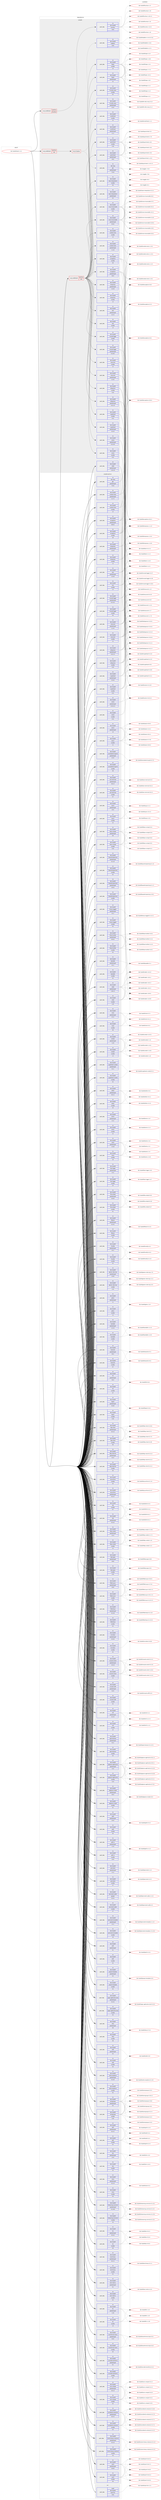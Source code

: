 digraph prolog {

# *************
# Graph options
# *************

newrank=true;
concentrate=true;
compound=true;
graph [rankdir=LR,fontname=Helvetica,fontsize=10,ranksep=1.5];#, ranksep=2.5, nodesep=0.2];
edge  [arrowhead=vee];
node  [fontname=Helvetica,fontsize=10];

# **********
# The ebuild
# **********

subgraph cluster_leftcol {
color=gray;
rank=same;
label=<<i>ebuild</i>>;
id [label="dev-haskell/stack-1.3.2", color=red, width=4, href="../dev-haskell/stack-1.3.2.svg"];
}

# ****************
# The dependencies
# ****************

subgraph cluster_midcol {
color=gray;
label=<<i>dependencies</i>>;
subgraph cluster_compile {
fillcolor="#eeeeee";
style=filled;
label=<<i>compile</i>>;
subgraph cond20773 {
dependency92195 [label=<<TABLE BORDER="0" CELLBORDER="1" CELLSPACING="0" CELLPADDING="4"><TR><TD ROWSPAN="3" CELLPADDING="10">use_conditional</TD></TR><TR><TD>positive</TD></TR><TR><TD>doc</TD></TR></TABLE>>, shape=none, color=red];
subgraph any2657 {
dependency92196 [label=<<TABLE BORDER="0" CELLBORDER="1" CELLSPACING="0" CELLPADDING="4"><TR><TD CELLPADDING="10">any_of_group</TD></TR></TABLE>>, shape=none, color=red];subgraph pack68735 {
dependency92197 [label=<<TABLE BORDER="0" CELLBORDER="1" CELLSPACING="0" CELLPADDING="4" WIDTH="220"><TR><TD ROWSPAN="6" CELLPADDING="30">pack_dep</TD></TR><TR><TD WIDTH="110">no</TD></TR><TR><TD>dev-haskell</TD></TR><TR><TD>haddock</TD></TR><TR><TD>none</TD></TR><TR><TD></TD></TR></TABLE>>, shape=none, color=blue];
}
dependency92196:e -> dependency92197:w [weight=20,style="dotted",arrowhead="oinv"];
subgraph pack68736 {
dependency92198 [label=<<TABLE BORDER="0" CELLBORDER="1" CELLSPACING="0" CELLPADDING="4" WIDTH="220"><TR><TD ROWSPAN="6" CELLPADDING="30">pack_dep</TD></TR><TR><TD WIDTH="110">no</TD></TR><TR><TD>dev-lang</TD></TR><TR><TD>ghc</TD></TR><TR><TD>greaterequal</TD></TR><TR><TD>7.10.2</TD></TR></TABLE>>, shape=none, color=blue];
}
dependency92196:e -> dependency92198:w [weight=20,style="dotted",arrowhead="oinv"];
}
dependency92195:e -> dependency92196:w [weight=20,style="dashed",arrowhead="vee"];
}
id:e -> dependency92195:w [weight=20,style="solid",arrowhead="vee"];
subgraph cond20774 {
dependency92199 [label=<<TABLE BORDER="0" CELLBORDER="1" CELLSPACING="0" CELLPADDING="4"><TR><TD ROWSPAN="3" CELLPADDING="10">use_conditional</TD></TR><TR><TD>positive</TD></TR><TR><TD>hscolour</TD></TR></TABLE>>, shape=none, color=red];
subgraph pack68737 {
dependency92200 [label=<<TABLE BORDER="0" CELLBORDER="1" CELLSPACING="0" CELLPADDING="4" WIDTH="220"><TR><TD ROWSPAN="6" CELLPADDING="30">pack_dep</TD></TR><TR><TD WIDTH="110">no</TD></TR><TR><TD>dev-haskell</TD></TR><TR><TD>hscolour</TD></TR><TR><TD>none</TD></TR><TR><TD></TD></TR></TABLE>>, shape=none, color=blue];
}
dependency92199:e -> dependency92200:w [weight=20,style="dashed",arrowhead="vee"];
}
id:e -> dependency92199:w [weight=20,style="solid",arrowhead="vee"];
subgraph cond20775 {
dependency92201 [label=<<TABLE BORDER="0" CELLBORDER="1" CELLSPACING="0" CELLPADDING="4"><TR><TD ROWSPAN="3" CELLPADDING="10">use_conditional</TD></TR><TR><TD>positive</TD></TR><TR><TD>test</TD></TR></TABLE>>, shape=none, color=red];
subgraph pack68738 {
dependency92202 [label=<<TABLE BORDER="0" CELLBORDER="1" CELLSPACING="0" CELLPADDING="4" WIDTH="220"><TR><TD ROWSPAN="6" CELLPADDING="30">pack_dep</TD></TR><TR><TD WIDTH="110">no</TD></TR><TR><TD>dev-haskell</TD></TR><TR><TD>attoparsec</TD></TR><TR><TD>greaterequal</TD></TR><TR><TD>0.13.1.0</TD></TR></TABLE>>, shape=none, color=blue];
}
dependency92201:e -> dependency92202:w [weight=20,style="dashed",arrowhead="vee"];
subgraph pack68739 {
dependency92203 [label=<<TABLE BORDER="0" CELLBORDER="1" CELLSPACING="0" CELLPADDING="4" WIDTH="220"><TR><TD ROWSPAN="6" CELLPADDING="30">pack_dep</TD></TR><TR><TD WIDTH="110">no</TD></TR><TR><TD>dev-haskell</TD></TR><TR><TD>attoparsec</TD></TR><TR><TD>smaller</TD></TR><TR><TD>0.14</TD></TR></TABLE>>, shape=none, color=blue];
}
dependency92201:e -> dependency92203:w [weight=20,style="dashed",arrowhead="vee"];
subgraph pack68740 {
dependency92204 [label=<<TABLE BORDER="0" CELLBORDER="1" CELLSPACING="0" CELLPADDING="4" WIDTH="220"><TR><TD ROWSPAN="6" CELLPADDING="30">pack_dep</TD></TR><TR><TD WIDTH="110">no</TD></TR><TR><TD>dev-haskell</TD></TR><TR><TD>conduit-extra</TD></TR><TR><TD>greaterequal</TD></TR><TR><TD>1.1.14</TD></TR></TABLE>>, shape=none, color=blue];
}
dependency92201:e -> dependency92204:w [weight=20,style="dashed",arrowhead="vee"];
subgraph pack68741 {
dependency92205 [label=<<TABLE BORDER="0" CELLBORDER="1" CELLSPACING="0" CELLPADDING="4" WIDTH="220"><TR><TD ROWSPAN="6" CELLPADDING="30">pack_dep</TD></TR><TR><TD WIDTH="110">no</TD></TR><TR><TD>dev-haskell</TD></TR><TR><TD>conduit-extra</TD></TR><TR><TD>smaller</TD></TR><TR><TD>1.2</TD></TR></TABLE>>, shape=none, color=blue];
}
dependency92201:e -> dependency92205:w [weight=20,style="dashed",arrowhead="vee"];
subgraph pack68742 {
dependency92206 [label=<<TABLE BORDER="0" CELLBORDER="1" CELLSPACING="0" CELLPADDING="4" WIDTH="220"><TR><TD ROWSPAN="6" CELLPADDING="30">pack_dep</TD></TR><TR><TD WIDTH="110">no</TD></TR><TR><TD>dev-haskell</TD></TR><TR><TD>cryptohash</TD></TR><TR><TD>greaterequal</TD></TR><TR><TD>0.11.9</TD></TR></TABLE>>, shape=none, color=blue];
}
dependency92201:e -> dependency92206:w [weight=20,style="dashed",arrowhead="vee"];
subgraph pack68743 {
dependency92207 [label=<<TABLE BORDER="0" CELLBORDER="1" CELLSPACING="0" CELLPADDING="4" WIDTH="220"><TR><TD ROWSPAN="6" CELLPADDING="30">pack_dep</TD></TR><TR><TD WIDTH="110">no</TD></TR><TR><TD>dev-haskell</TD></TR><TR><TD>cryptohash</TD></TR><TR><TD>smaller</TD></TR><TR><TD>0.12</TD></TR></TABLE>>, shape=none, color=blue];
}
dependency92201:e -> dependency92207:w [weight=20,style="dashed",arrowhead="vee"];
subgraph pack68744 {
dependency92208 [label=<<TABLE BORDER="0" CELLBORDER="1" CELLSPACING="0" CELLPADDING="4" WIDTH="220"><TR><TD ROWSPAN="6" CELLPADDING="30">pack_dep</TD></TR><TR><TD WIDTH="110">no</TD></TR><TR><TD>dev-haskell</TD></TR><TR><TD>exceptions</TD></TR><TR><TD>greaterequal</TD></TR><TR><TD>0.8.3</TD></TR></TABLE>>, shape=none, color=blue];
}
dependency92201:e -> dependency92208:w [weight=20,style="dashed",arrowhead="vee"];
subgraph pack68745 {
dependency92209 [label=<<TABLE BORDER="0" CELLBORDER="1" CELLSPACING="0" CELLPADDING="4" WIDTH="220"><TR><TD ROWSPAN="6" CELLPADDING="30">pack_dep</TD></TR><TR><TD WIDTH="110">no</TD></TR><TR><TD>dev-haskell</TD></TR><TR><TD>exceptions</TD></TR><TR><TD>smaller</TD></TR><TR><TD>0.9</TD></TR></TABLE>>, shape=none, color=blue];
}
dependency92201:e -> dependency92209:w [weight=20,style="dashed",arrowhead="vee"];
subgraph pack68746 {
dependency92210 [label=<<TABLE BORDER="0" CELLBORDER="1" CELLSPACING="0" CELLPADDING="4" WIDTH="220"><TR><TD ROWSPAN="6" CELLPADDING="30">pack_dep</TD></TR><TR><TD WIDTH="110">no</TD></TR><TR><TD>dev-haskell</TD></TR><TR><TD>hspec</TD></TR><TR><TD>greaterequal</TD></TR><TR><TD>2.2</TD></TR></TABLE>>, shape=none, color=blue];
}
dependency92201:e -> dependency92210:w [weight=20,style="dashed",arrowhead="vee"];
subgraph pack68747 {
dependency92211 [label=<<TABLE BORDER="0" CELLBORDER="1" CELLSPACING="0" CELLPADDING="4" WIDTH="220"><TR><TD ROWSPAN="6" CELLPADDING="30">pack_dep</TD></TR><TR><TD WIDTH="110">no</TD></TR><TR><TD>dev-haskell</TD></TR><TR><TD>hspec</TD></TR><TR><TD>smaller</TD></TR><TR><TD>2.4</TD></TR></TABLE>>, shape=none, color=blue];
}
dependency92201:e -> dependency92211:w [weight=20,style="dashed",arrowhead="vee"];
subgraph pack68748 {
dependency92212 [label=<<TABLE BORDER="0" CELLBORDER="1" CELLSPACING="0" CELLPADDING="4" WIDTH="220"><TR><TD ROWSPAN="6" CELLPADDING="30">pack_dep</TD></TR><TR><TD WIDTH="110">no</TD></TR><TR><TD>dev-haskell</TD></TR><TR><TD>monad-logger</TD></TR><TR><TD>greaterequal</TD></TR><TR><TD>0.3.20.1</TD></TR></TABLE>>, shape=none, color=blue];
}
dependency92201:e -> dependency92212:w [weight=20,style="dashed",arrowhead="vee"];
subgraph pack68749 {
dependency92213 [label=<<TABLE BORDER="0" CELLBORDER="1" CELLSPACING="0" CELLPADDING="4" WIDTH="220"><TR><TD ROWSPAN="6" CELLPADDING="30">pack_dep</TD></TR><TR><TD WIDTH="110">no</TD></TR><TR><TD>dev-haskell</TD></TR><TR><TD>monad-logger</TD></TR><TR><TD>smaller</TD></TR><TR><TD>0.4</TD></TR></TABLE>>, shape=none, color=blue];
}
dependency92201:e -> dependency92213:w [weight=20,style="dashed",arrowhead="vee"];
subgraph pack68750 {
dependency92214 [label=<<TABLE BORDER="0" CELLBORDER="1" CELLSPACING="0" CELLPADDING="4" WIDTH="220"><TR><TD ROWSPAN="6" CELLPADDING="30">pack_dep</TD></TR><TR><TD WIDTH="110">no</TD></TR><TR><TD>dev-haskell</TD></TR><TR><TD>mono-traversable</TD></TR><TR><TD>greaterequal</TD></TR><TR><TD>0.10.2</TD></TR></TABLE>>, shape=none, color=blue];
}
dependency92201:e -> dependency92214:w [weight=20,style="dashed",arrowhead="vee"];
subgraph pack68751 {
dependency92215 [label=<<TABLE BORDER="0" CELLBORDER="1" CELLSPACING="0" CELLPADDING="4" WIDTH="220"><TR><TD ROWSPAN="6" CELLPADDING="30">pack_dep</TD></TR><TR><TD WIDTH="110">no</TD></TR><TR><TD>dev-haskell</TD></TR><TR><TD>mono-traversable</TD></TR><TR><TD>smaller</TD></TR><TR><TD>0.11</TD></TR></TABLE>>, shape=none, color=blue];
}
dependency92201:e -> dependency92215:w [weight=20,style="dashed",arrowhead="vee"];
subgraph pack68752 {
dependency92216 [label=<<TABLE BORDER="0" CELLBORDER="1" CELLSPACING="0" CELLPADDING="4" WIDTH="220"><TR><TD ROWSPAN="6" CELLPADDING="30">pack_dep</TD></TR><TR><TD WIDTH="110">no</TD></TR><TR><TD>dev-haskell</TD></TR><TR><TD>neat-interpolation</TD></TR><TR><TD>greaterequal</TD></TR><TR><TD>0.3</TD></TR></TABLE>>, shape=none, color=blue];
}
dependency92201:e -> dependency92216:w [weight=20,style="dashed",arrowhead="vee"];
subgraph pack68753 {
dependency92217 [label=<<TABLE BORDER="0" CELLBORDER="1" CELLSPACING="0" CELLPADDING="4" WIDTH="220"><TR><TD ROWSPAN="6" CELLPADDING="30">pack_dep</TD></TR><TR><TD WIDTH="110">no</TD></TR><TR><TD>dev-haskell</TD></TR><TR><TD>neat-interpolation</TD></TR><TR><TD>smaller</TD></TR><TR><TD>0.4</TD></TR></TABLE>>, shape=none, color=blue];
}
dependency92201:e -> dependency92217:w [weight=20,style="dashed",arrowhead="vee"];
subgraph pack68754 {
dependency92218 [label=<<TABLE BORDER="0" CELLBORDER="1" CELLSPACING="0" CELLPADDING="4" WIDTH="220"><TR><TD ROWSPAN="6" CELLPADDING="30">pack_dep</TD></TR><TR><TD WIDTH="110">no</TD></TR><TR><TD>dev-haskell</TD></TR><TR><TD>quickcheck</TD></TR><TR><TD>greaterequal</TD></TR><TR><TD>2.8.2</TD></TR></TABLE>>, shape=none, color=blue];
}
dependency92201:e -> dependency92218:w [weight=20,style="dashed",arrowhead="vee"];
subgraph pack68755 {
dependency92219 [label=<<TABLE BORDER="0" CELLBORDER="1" CELLSPACING="0" CELLPADDING="4" WIDTH="220"><TR><TD ROWSPAN="6" CELLPADDING="30">pack_dep</TD></TR><TR><TD WIDTH="110">no</TD></TR><TR><TD>dev-haskell</TD></TR><TR><TD>quickcheck</TD></TR><TR><TD>smaller</TD></TR><TR><TD>2.10</TD></TR></TABLE>>, shape=none, color=blue];
}
dependency92201:e -> dependency92219:w [weight=20,style="dashed",arrowhead="vee"];
subgraph pack68756 {
dependency92220 [label=<<TABLE BORDER="0" CELLBORDER="1" CELLSPACING="0" CELLPADDING="4" WIDTH="220"><TR><TD ROWSPAN="6" CELLPADDING="30">pack_dep</TD></TR><TR><TD WIDTH="110">no</TD></TR><TR><TD>dev-haskell</TD></TR><TR><TD>resourcet</TD></TR><TR><TD>greaterequal</TD></TR><TR><TD>1.1.8.1</TD></TR></TABLE>>, shape=none, color=blue];
}
dependency92201:e -> dependency92220:w [weight=20,style="dashed",arrowhead="vee"];
subgraph pack68757 {
dependency92221 [label=<<TABLE BORDER="0" CELLBORDER="1" CELLSPACING="0" CELLPADDING="4" WIDTH="220"><TR><TD ROWSPAN="6" CELLPADDING="30">pack_dep</TD></TR><TR><TD WIDTH="110">no</TD></TR><TR><TD>dev-haskell</TD></TR><TR><TD>resourcet</TD></TR><TR><TD>smaller</TD></TR><TR><TD>1.2</TD></TR></TABLE>>, shape=none, color=blue];
}
dependency92201:e -> dependency92221:w [weight=20,style="dashed",arrowhead="vee"];
subgraph pack68758 {
dependency92222 [label=<<TABLE BORDER="0" CELLBORDER="1" CELLSPACING="0" CELLPADDING="4" WIDTH="220"><TR><TD ROWSPAN="6" CELLPADDING="30">pack_dep</TD></TR><TR><TD WIDTH="110">no</TD></TR><TR><TD>dev-haskell</TD></TR><TR><TD>smallcheck</TD></TR><TR><TD>greaterequal</TD></TR><TR><TD>1.1.1</TD></TR></TABLE>>, shape=none, color=blue];
}
dependency92201:e -> dependency92222:w [weight=20,style="dashed",arrowhead="vee"];
subgraph pack68759 {
dependency92223 [label=<<TABLE BORDER="0" CELLBORDER="1" CELLSPACING="0" CELLPADDING="4" WIDTH="220"><TR><TD ROWSPAN="6" CELLPADDING="30">pack_dep</TD></TR><TR><TD WIDTH="110">no</TD></TR><TR><TD>dev-haskell</TD></TR><TR><TD>smallcheck</TD></TR><TR><TD>smaller</TD></TR><TR><TD>1.2</TD></TR></TABLE>>, shape=none, color=blue];
}
dependency92201:e -> dependency92223:w [weight=20,style="dashed",arrowhead="vee"];
subgraph pack68760 {
dependency92224 [label=<<TABLE BORDER="0" CELLBORDER="1" CELLSPACING="0" CELLPADDING="4" WIDTH="220"><TR><TD ROWSPAN="6" CELLPADDING="30">pack_dep</TD></TR><TR><TD WIDTH="110">no</TD></TR><TR><TD>dev-haskell</TD></TR><TR><TD>temporary</TD></TR><TR><TD>greaterequal</TD></TR><TR><TD>1.2.0.4</TD></TR></TABLE>>, shape=none, color=blue];
}
dependency92201:e -> dependency92224:w [weight=20,style="dashed",arrowhead="vee"];
subgraph pack68761 {
dependency92225 [label=<<TABLE BORDER="0" CELLBORDER="1" CELLSPACING="0" CELLPADDING="4" WIDTH="220"><TR><TD ROWSPAN="6" CELLPADDING="30">pack_dep</TD></TR><TR><TD WIDTH="110">no</TD></TR><TR><TD>dev-haskell</TD></TR><TR><TD>temporary</TD></TR><TR><TD>smaller</TD></TR><TR><TD>1.3</TD></TR></TABLE>>, shape=none, color=blue];
}
dependency92201:e -> dependency92225:w [weight=20,style="dashed",arrowhead="vee"];
subgraph pack68762 {
dependency92226 [label=<<TABLE BORDER="0" CELLBORDER="1" CELLSPACING="0" CELLPADDING="4" WIDTH="220"><TR><TD ROWSPAN="6" CELLPADDING="30">pack_dep</TD></TR><TR><TD WIDTH="110">no</TD></TR><TR><TD>dev-haskell</TD></TR><TR><TD>text</TD></TR><TR><TD>greaterequal</TD></TR><TR><TD>1.2.2.1</TD></TR></TABLE>>, shape=none, color=blue];
}
dependency92201:e -> dependency92226:w [weight=20,style="dashed",arrowhead="vee"];
subgraph pack68763 {
dependency92227 [label=<<TABLE BORDER="0" CELLBORDER="1" CELLSPACING="0" CELLPADDING="4" WIDTH="220"><TR><TD ROWSPAN="6" CELLPADDING="30">pack_dep</TD></TR><TR><TD WIDTH="110">no</TD></TR><TR><TD>dev-haskell</TD></TR><TR><TD>text</TD></TR><TR><TD>smaller</TD></TR><TR><TD>1.3</TD></TR></TABLE>>, shape=none, color=blue];
}
dependency92201:e -> dependency92227:w [weight=20,style="dashed",arrowhead="vee"];
subgraph pack68764 {
dependency92228 [label=<<TABLE BORDER="0" CELLBORDER="1" CELLSPACING="0" CELLPADDING="4" WIDTH="220"><TR><TD ROWSPAN="6" CELLPADDING="30">pack_dep</TD></TR><TR><TD WIDTH="110">no</TD></TR><TR><TD>dev-haskell</TD></TR><TR><TD>th-reify-many</TD></TR><TR><TD>greaterequal</TD></TR><TR><TD>0.1.6</TD></TR></TABLE>>, shape=none, color=blue];
}
dependency92201:e -> dependency92228:w [weight=20,style="dashed",arrowhead="vee"];
subgraph pack68765 {
dependency92229 [label=<<TABLE BORDER="0" CELLBORDER="1" CELLSPACING="0" CELLPADDING="4" WIDTH="220"><TR><TD ROWSPAN="6" CELLPADDING="30">pack_dep</TD></TR><TR><TD WIDTH="110">no</TD></TR><TR><TD>dev-haskell</TD></TR><TR><TD>th-reify-many</TD></TR><TR><TD>smaller</TD></TR><TR><TD>0.2</TD></TR></TABLE>>, shape=none, color=blue];
}
dependency92201:e -> dependency92229:w [weight=20,style="dashed",arrowhead="vee"];
subgraph pack68766 {
dependency92230 [label=<<TABLE BORDER="0" CELLBORDER="1" CELLSPACING="0" CELLPADDING="4" WIDTH="220"><TR><TD ROWSPAN="6" CELLPADDING="30">pack_dep</TD></TR><TR><TD WIDTH="110">no</TD></TR><TR><TD>dev-haskell</TD></TR><TR><TD>vector</TD></TR><TR><TD>greaterequal</TD></TR><TR><TD>0.11.0.0</TD></TR></TABLE>>, shape=none, color=blue];
}
dependency92201:e -> dependency92230:w [weight=20,style="dashed",arrowhead="vee"];
subgraph pack68767 {
dependency92231 [label=<<TABLE BORDER="0" CELLBORDER="1" CELLSPACING="0" CELLPADDING="4" WIDTH="220"><TR><TD ROWSPAN="6" CELLPADDING="30">pack_dep</TD></TR><TR><TD WIDTH="110">no</TD></TR><TR><TD>dev-haskell</TD></TR><TR><TD>vector</TD></TR><TR><TD>smaller</TD></TR><TR><TD>0.12</TD></TR></TABLE>>, shape=none, color=blue];
}
dependency92201:e -> dependency92231:w [weight=20,style="dashed",arrowhead="vee"];
}
id:e -> dependency92201:w [weight=20,style="solid",arrowhead="vee"];
subgraph pack68768 {
dependency92232 [label=<<TABLE BORDER="0" CELLBORDER="1" CELLSPACING="0" CELLPADDING="4" WIDTH="220"><TR><TD ROWSPAN="6" CELLPADDING="30">pack_dep</TD></TR><TR><TD WIDTH="110">no</TD></TR><TR><TD>dev-haskell</TD></TR><TR><TD>cabal</TD></TR><TR><TD>greaterequal</TD></TR><TR><TD>1.22.2.0</TD></TR></TABLE>>, shape=none, color=blue];
}
id:e -> dependency92232:w [weight=20,style="solid",arrowhead="vee"];
}
subgraph cluster_compileandrun {
fillcolor="#eeeeee";
style=filled;
label=<<i>compile and run</i>>;
subgraph pack68769 {
dependency92233 [label=<<TABLE BORDER="0" CELLBORDER="1" CELLSPACING="0" CELLPADDING="4" WIDTH="220"><TR><TD ROWSPAN="6" CELLPADDING="30">pack_dep</TD></TR><TR><TD WIDTH="110">no</TD></TR><TR><TD>dev-haskell</TD></TR><TR><TD>aeson</TD></TR><TR><TD>greaterequal</TD></TR><TR><TD>1.0</TD></TR></TABLE>>, shape=none, color=blue];
}
id:e -> dependency92233:w [weight=20,style="solid",arrowhead="odotvee"];
subgraph pack68770 {
dependency92234 [label=<<TABLE BORDER="0" CELLBORDER="1" CELLSPACING="0" CELLPADDING="4" WIDTH="220"><TR><TD ROWSPAN="6" CELLPADDING="30">pack_dep</TD></TR><TR><TD WIDTH="110">no</TD></TR><TR><TD>dev-haskell</TD></TR><TR><TD>aeson</TD></TR><TR><TD>smaller</TD></TR><TR><TD>1.1</TD></TR></TABLE>>, shape=none, color=blue];
}
id:e -> dependency92234:w [weight=20,style="solid",arrowhead="odotvee"];
subgraph pack68771 {
dependency92235 [label=<<TABLE BORDER="0" CELLBORDER="1" CELLSPACING="0" CELLPADDING="4" WIDTH="220"><TR><TD ROWSPAN="6" CELLPADDING="30">pack_dep</TD></TR><TR><TD WIDTH="110">no</TD></TR><TR><TD>dev-haskell</TD></TR><TR><TD>annotated-wl-pprint</TD></TR><TR><TD>greaterequal</TD></TR><TR><TD>0.7.0</TD></TR></TABLE>>, shape=none, color=blue];
}
id:e -> dependency92235:w [weight=20,style="solid",arrowhead="odotvee"];
subgraph pack68772 {
dependency92236 [label=<<TABLE BORDER="0" CELLBORDER="1" CELLSPACING="0" CELLPADDING="4" WIDTH="220"><TR><TD ROWSPAN="6" CELLPADDING="30">pack_dep</TD></TR><TR><TD WIDTH="110">no</TD></TR><TR><TD>dev-haskell</TD></TR><TR><TD>annotated-wl-pprint</TD></TR><TR><TD>smaller</TD></TR><TR><TD>0.8</TD></TR></TABLE>>, shape=none, color=blue];
}
id:e -> dependency92236:w [weight=20,style="solid",arrowhead="odotvee"];
subgraph pack68773 {
dependency92237 [label=<<TABLE BORDER="0" CELLBORDER="1" CELLSPACING="0" CELLPADDING="4" WIDTH="220"><TR><TD ROWSPAN="6" CELLPADDING="30">pack_dep</TD></TR><TR><TD WIDTH="110">no</TD></TR><TR><TD>dev-haskell</TD></TR><TR><TD>ansi-terminal</TD></TR><TR><TD>greaterequal</TD></TR><TR><TD>0.6.2.3</TD></TR></TABLE>>, shape=none, color=blue];
}
id:e -> dependency92237:w [weight=20,style="solid",arrowhead="odotvee"];
subgraph pack68774 {
dependency92238 [label=<<TABLE BORDER="0" CELLBORDER="1" CELLSPACING="0" CELLPADDING="4" WIDTH="220"><TR><TD ROWSPAN="6" CELLPADDING="30">pack_dep</TD></TR><TR><TD WIDTH="110">no</TD></TR><TR><TD>dev-haskell</TD></TR><TR><TD>ansi-terminal</TD></TR><TR><TD>smaller</TD></TR><TR><TD>0.7</TD></TR></TABLE>>, shape=none, color=blue];
}
id:e -> dependency92238:w [weight=20,style="solid",arrowhead="odotvee"];
subgraph pack68775 {
dependency92239 [label=<<TABLE BORDER="0" CELLBORDER="1" CELLSPACING="0" CELLPADDING="4" WIDTH="220"><TR><TD ROWSPAN="6" CELLPADDING="30">pack_dep</TD></TR><TR><TD WIDTH="110">no</TD></TR><TR><TD>dev-haskell</TD></TR><TR><TD>async</TD></TR><TR><TD>greaterequal</TD></TR><TR><TD>2.0.2</TD></TR></TABLE>>, shape=none, color=blue];
}
id:e -> dependency92239:w [weight=20,style="solid",arrowhead="odotvee"];
subgraph pack68776 {
dependency92240 [label=<<TABLE BORDER="0" CELLBORDER="1" CELLSPACING="0" CELLPADDING="4" WIDTH="220"><TR><TD ROWSPAN="6" CELLPADDING="30">pack_dep</TD></TR><TR><TD WIDTH="110">no</TD></TR><TR><TD>dev-haskell</TD></TR><TR><TD>async</TD></TR><TR><TD>smaller</TD></TR><TR><TD>2.2</TD></TR></TABLE>>, shape=none, color=blue];
}
id:e -> dependency92240:w [weight=20,style="solid",arrowhead="odotvee"];
subgraph pack68777 {
dependency92241 [label=<<TABLE BORDER="0" CELLBORDER="1" CELLSPACING="0" CELLPADDING="4" WIDTH="220"><TR><TD ROWSPAN="6" CELLPADDING="30">pack_dep</TD></TR><TR><TD WIDTH="110">no</TD></TR><TR><TD>dev-haskell</TD></TR><TR><TD>attoparsec</TD></TR><TR><TD>greaterequal</TD></TR><TR><TD>0.12.1.5</TD></TR></TABLE>>, shape=none, color=blue];
}
id:e -> dependency92241:w [weight=20,style="solid",arrowhead="odotvee"];
subgraph pack68778 {
dependency92242 [label=<<TABLE BORDER="0" CELLBORDER="1" CELLSPACING="0" CELLPADDING="4" WIDTH="220"><TR><TD ROWSPAN="6" CELLPADDING="30">pack_dep</TD></TR><TR><TD WIDTH="110">no</TD></TR><TR><TD>dev-haskell</TD></TR><TR><TD>attoparsec</TD></TR><TR><TD>smaller</TD></TR><TR><TD>0.14</TD></TR></TABLE>>, shape=none, color=blue];
}
id:e -> dependency92242:w [weight=20,style="solid",arrowhead="odotvee"];
subgraph pack68779 {
dependency92243 [label=<<TABLE BORDER="0" CELLBORDER="1" CELLSPACING="0" CELLPADDING="4" WIDTH="220"><TR><TD ROWSPAN="6" CELLPADDING="30">pack_dep</TD></TR><TR><TD WIDTH="110">no</TD></TR><TR><TD>dev-haskell</TD></TR><TR><TD>base-compat</TD></TR><TR><TD>greaterequal</TD></TR><TR><TD>0.6</TD></TR></TABLE>>, shape=none, color=blue];
}
id:e -> dependency92243:w [weight=20,style="solid",arrowhead="odotvee"];
subgraph pack68780 {
dependency92244 [label=<<TABLE BORDER="0" CELLBORDER="1" CELLSPACING="0" CELLPADDING="4" WIDTH="220"><TR><TD ROWSPAN="6" CELLPADDING="30">pack_dep</TD></TR><TR><TD WIDTH="110">no</TD></TR><TR><TD>dev-haskell</TD></TR><TR><TD>base-compat</TD></TR><TR><TD>smaller</TD></TR><TR><TD>0.10</TD></TR></TABLE>>, shape=none, color=blue];
}
id:e -> dependency92244:w [weight=20,style="solid",arrowhead="odotvee"];
subgraph pack68781 {
dependency92245 [label=<<TABLE BORDER="0" CELLBORDER="1" CELLSPACING="0" CELLPADDING="4" WIDTH="220"><TR><TD ROWSPAN="6" CELLPADDING="30">pack_dep</TD></TR><TR><TD WIDTH="110">no</TD></TR><TR><TD>dev-haskell</TD></TR><TR><TD>base16-bytestring</TD></TR><TR><TD>greaterequal</TD></TR><TR><TD>0.1.1.6</TD></TR></TABLE>>, shape=none, color=blue];
}
id:e -> dependency92245:w [weight=20,style="solid",arrowhead="odotvee"];
subgraph pack68782 {
dependency92246 [label=<<TABLE BORDER="0" CELLBORDER="1" CELLSPACING="0" CELLPADDING="4" WIDTH="220"><TR><TD ROWSPAN="6" CELLPADDING="30">pack_dep</TD></TR><TR><TD WIDTH="110">no</TD></TR><TR><TD>dev-haskell</TD></TR><TR><TD>base16-bytestring</TD></TR><TR><TD>smaller</TD></TR><TR><TD>0.2</TD></TR></TABLE>>, shape=none, color=blue];
}
id:e -> dependency92246:w [weight=20,style="solid",arrowhead="odotvee"];
subgraph pack68783 {
dependency92247 [label=<<TABLE BORDER="0" CELLBORDER="1" CELLSPACING="0" CELLPADDING="4" WIDTH="220"><TR><TD ROWSPAN="6" CELLPADDING="30">pack_dep</TD></TR><TR><TD WIDTH="110">no</TD></TR><TR><TD>dev-haskell</TD></TR><TR><TD>base64-bytestring</TD></TR><TR><TD>greaterequal</TD></TR><TR><TD>1.0.0.1</TD></TR></TABLE>>, shape=none, color=blue];
}
id:e -> dependency92247:w [weight=20,style="solid",arrowhead="odotvee"];
subgraph pack68784 {
dependency92248 [label=<<TABLE BORDER="0" CELLBORDER="1" CELLSPACING="0" CELLPADDING="4" WIDTH="220"><TR><TD ROWSPAN="6" CELLPADDING="30">pack_dep</TD></TR><TR><TD WIDTH="110">no</TD></TR><TR><TD>dev-haskell</TD></TR><TR><TD>base64-bytestring</TD></TR><TR><TD>smaller</TD></TR><TR><TD>1.1</TD></TR></TABLE>>, shape=none, color=blue];
}
id:e -> dependency92248:w [weight=20,style="solid",arrowhead="odotvee"];
subgraph pack68785 {
dependency92249 [label=<<TABLE BORDER="0" CELLBORDER="1" CELLSPACING="0" CELLPADDING="4" WIDTH="220"><TR><TD ROWSPAN="6" CELLPADDING="30">pack_dep</TD></TR><TR><TD WIDTH="110">no</TD></TR><TR><TD>dev-haskell</TD></TR><TR><TD>binary-tagged</TD></TR><TR><TD>greaterequal</TD></TR><TR><TD>0.1.1</TD></TR></TABLE>>, shape=none, color=blue];
}
id:e -> dependency92249:w [weight=20,style="solid",arrowhead="odotvee"];
subgraph pack68786 {
dependency92250 [label=<<TABLE BORDER="0" CELLBORDER="1" CELLSPACING="0" CELLPADDING="4" WIDTH="220"><TR><TD ROWSPAN="6" CELLPADDING="30">pack_dep</TD></TR><TR><TD WIDTH="110">no</TD></TR><TR><TD>dev-haskell</TD></TR><TR><TD>binary-tagged</TD></TR><TR><TD>smaller</TD></TR><TR><TD>0.2</TD></TR></TABLE>>, shape=none, color=blue];
}
id:e -> dependency92250:w [weight=20,style="solid",arrowhead="odotvee"];
subgraph pack68787 {
dependency92251 [label=<<TABLE BORDER="0" CELLBORDER="1" CELLSPACING="0" CELLPADDING="4" WIDTH="220"><TR><TD ROWSPAN="6" CELLPADDING="30">pack_dep</TD></TR><TR><TD WIDTH="110">no</TD></TR><TR><TD>dev-haskell</TD></TR><TR><TD>blaze-builder</TD></TR><TR><TD>greaterequal</TD></TR><TR><TD>0.4.0.2</TD></TR></TABLE>>, shape=none, color=blue];
}
id:e -> dependency92251:w [weight=20,style="solid",arrowhead="odotvee"];
subgraph pack68788 {
dependency92252 [label=<<TABLE BORDER="0" CELLBORDER="1" CELLSPACING="0" CELLPADDING="4" WIDTH="220"><TR><TD ROWSPAN="6" CELLPADDING="30">pack_dep</TD></TR><TR><TD WIDTH="110">no</TD></TR><TR><TD>dev-haskell</TD></TR><TR><TD>blaze-builder</TD></TR><TR><TD>smaller</TD></TR><TR><TD>0.5</TD></TR></TABLE>>, shape=none, color=blue];
}
id:e -> dependency92252:w [weight=20,style="solid",arrowhead="odotvee"];
subgraph pack68789 {
dependency92253 [label=<<TABLE BORDER="0" CELLBORDER="1" CELLSPACING="0" CELLPADDING="4" WIDTH="220"><TR><TD ROWSPAN="6" CELLPADDING="30">pack_dep</TD></TR><TR><TD WIDTH="110">no</TD></TR><TR><TD>dev-haskell</TD></TR><TR><TD>byteable</TD></TR><TR><TD>greaterequal</TD></TR><TR><TD>0.1.1</TD></TR></TABLE>>, shape=none, color=blue];
}
id:e -> dependency92253:w [weight=20,style="solid",arrowhead="odotvee"];
subgraph pack68790 {
dependency92254 [label=<<TABLE BORDER="0" CELLBORDER="1" CELLSPACING="0" CELLPADDING="4" WIDTH="220"><TR><TD ROWSPAN="6" CELLPADDING="30">pack_dep</TD></TR><TR><TD WIDTH="110">no</TD></TR><TR><TD>dev-haskell</TD></TR><TR><TD>byteable</TD></TR><TR><TD>smaller</TD></TR><TR><TD>0.2</TD></TR></TABLE>>, shape=none, color=blue];
}
id:e -> dependency92254:w [weight=20,style="solid",arrowhead="odotvee"];
subgraph pack68791 {
dependency92255 [label=<<TABLE BORDER="0" CELLBORDER="1" CELLSPACING="0" CELLPADDING="4" WIDTH="220"><TR><TD ROWSPAN="6" CELLPADDING="30">pack_dep</TD></TR><TR><TD WIDTH="110">no</TD></TR><TR><TD>dev-haskell</TD></TR><TR><TD>cabal</TD></TR><TR><TD>greaterequal</TD></TR><TR><TD>1.18.1.5</TD></TR></TABLE>>, shape=none, color=blue];
}
id:e -> dependency92255:w [weight=20,style="solid",arrowhead="odotvee"];
subgraph pack68792 {
dependency92256 [label=<<TABLE BORDER="0" CELLBORDER="1" CELLSPACING="0" CELLPADDING="4" WIDTH="220"><TR><TD ROWSPAN="6" CELLPADDING="30">pack_dep</TD></TR><TR><TD WIDTH="110">no</TD></TR><TR><TD>dev-haskell</TD></TR><TR><TD>cabal</TD></TR><TR><TD>smaller</TD></TR><TR><TD>1.25</TD></TR></TABLE>>, shape=none, color=blue];
}
id:e -> dependency92256:w [weight=20,style="solid",arrowhead="odotvee"];
subgraph pack68793 {
dependency92257 [label=<<TABLE BORDER="0" CELLBORDER="1" CELLSPACING="0" CELLPADDING="4" WIDTH="220"><TR><TD ROWSPAN="6" CELLPADDING="30">pack_dep</TD></TR><TR><TD WIDTH="110">no</TD></TR><TR><TD>dev-haskell</TD></TR><TR><TD>clock</TD></TR><TR><TD>greaterequal</TD></TR><TR><TD>0.7.2</TD></TR></TABLE>>, shape=none, color=blue];
}
id:e -> dependency92257:w [weight=20,style="solid",arrowhead="odotvee"];
subgraph pack68794 {
dependency92258 [label=<<TABLE BORDER="0" CELLBORDER="1" CELLSPACING="0" CELLPADDING="4" WIDTH="220"><TR><TD ROWSPAN="6" CELLPADDING="30">pack_dep</TD></TR><TR><TD WIDTH="110">no</TD></TR><TR><TD>dev-haskell</TD></TR><TR><TD>clock</TD></TR><TR><TD>smaller</TD></TR><TR><TD>0.8</TD></TR></TABLE>>, shape=none, color=blue];
}
id:e -> dependency92258:w [weight=20,style="solid",arrowhead="odotvee"];
subgraph pack68795 {
dependency92259 [label=<<TABLE BORDER="0" CELLBORDER="1" CELLSPACING="0" CELLPADDING="4" WIDTH="220"><TR><TD ROWSPAN="6" CELLPADDING="30">pack_dep</TD></TR><TR><TD WIDTH="110">no</TD></TR><TR><TD>dev-haskell</TD></TR><TR><TD>conduit</TD></TR><TR><TD>greaterequal</TD></TR><TR><TD>1.2.8</TD></TR></TABLE>>, shape=none, color=blue];
}
id:e -> dependency92259:w [weight=20,style="solid",arrowhead="odotvee"];
subgraph pack68796 {
dependency92260 [label=<<TABLE BORDER="0" CELLBORDER="1" CELLSPACING="0" CELLPADDING="4" WIDTH="220"><TR><TD ROWSPAN="6" CELLPADDING="30">pack_dep</TD></TR><TR><TD WIDTH="110">no</TD></TR><TR><TD>dev-haskell</TD></TR><TR><TD>conduit</TD></TR><TR><TD>smaller</TD></TR><TR><TD>1.3</TD></TR></TABLE>>, shape=none, color=blue];
}
id:e -> dependency92260:w [weight=20,style="solid",arrowhead="odotvee"];
subgraph pack68797 {
dependency92261 [label=<<TABLE BORDER="0" CELLBORDER="1" CELLSPACING="0" CELLPADDING="4" WIDTH="220"><TR><TD ROWSPAN="6" CELLPADDING="30">pack_dep</TD></TR><TR><TD WIDTH="110">no</TD></TR><TR><TD>dev-haskell</TD></TR><TR><TD>conduit-extra</TD></TR><TR><TD>greaterequal</TD></TR><TR><TD>1.1.7.1</TD></TR></TABLE>>, shape=none, color=blue];
}
id:e -> dependency92261:w [weight=20,style="solid",arrowhead="odotvee"];
subgraph pack68798 {
dependency92262 [label=<<TABLE BORDER="0" CELLBORDER="1" CELLSPACING="0" CELLPADDING="4" WIDTH="220"><TR><TD ROWSPAN="6" CELLPADDING="30">pack_dep</TD></TR><TR><TD WIDTH="110">no</TD></TR><TR><TD>dev-haskell</TD></TR><TR><TD>conduit-extra</TD></TR><TR><TD>smaller</TD></TR><TR><TD>1.2</TD></TR></TABLE>>, shape=none, color=blue];
}
id:e -> dependency92262:w [weight=20,style="solid",arrowhead="odotvee"];
subgraph pack68799 {
dependency92263 [label=<<TABLE BORDER="0" CELLBORDER="1" CELLSPACING="0" CELLPADDING="4" WIDTH="220"><TR><TD ROWSPAN="6" CELLPADDING="30">pack_dep</TD></TR><TR><TD WIDTH="110">no</TD></TR><TR><TD>dev-haskell</TD></TR><TR><TD>cryptohash</TD></TR><TR><TD>greaterequal</TD></TR><TR><TD>0.11.6</TD></TR></TABLE>>, shape=none, color=blue];
}
id:e -> dependency92263:w [weight=20,style="solid",arrowhead="odotvee"];
subgraph pack68800 {
dependency92264 [label=<<TABLE BORDER="0" CELLBORDER="1" CELLSPACING="0" CELLPADDING="4" WIDTH="220"><TR><TD ROWSPAN="6" CELLPADDING="30">pack_dep</TD></TR><TR><TD WIDTH="110">no</TD></TR><TR><TD>dev-haskell</TD></TR><TR><TD>cryptohash</TD></TR><TR><TD>smaller</TD></TR><TR><TD>0.12</TD></TR></TABLE>>, shape=none, color=blue];
}
id:e -> dependency92264:w [weight=20,style="solid",arrowhead="odotvee"];
subgraph pack68801 {
dependency92265 [label=<<TABLE BORDER="0" CELLBORDER="1" CELLSPACING="0" CELLPADDING="4" WIDTH="220"><TR><TD ROWSPAN="6" CELLPADDING="30">pack_dep</TD></TR><TR><TD WIDTH="110">no</TD></TR><TR><TD>dev-haskell</TD></TR><TR><TD>cryptohash-conduit</TD></TR><TR><TD>greaterequal</TD></TR><TR><TD>0.1.1</TD></TR></TABLE>>, shape=none, color=blue];
}
id:e -> dependency92265:w [weight=20,style="solid",arrowhead="odotvee"];
subgraph pack68802 {
dependency92266 [label=<<TABLE BORDER="0" CELLBORDER="1" CELLSPACING="0" CELLPADDING="4" WIDTH="220"><TR><TD ROWSPAN="6" CELLPADDING="30">pack_dep</TD></TR><TR><TD WIDTH="110">no</TD></TR><TR><TD>dev-haskell</TD></TR><TR><TD>cryptohash-conduit</TD></TR><TR><TD>smaller</TD></TR><TR><TD>0.2</TD></TR></TABLE>>, shape=none, color=blue];
}
id:e -> dependency92266:w [weight=20,style="solid",arrowhead="odotvee"];
subgraph pack68803 {
dependency92267 [label=<<TABLE BORDER="0" CELLBORDER="1" CELLSPACING="0" CELLPADDING="4" WIDTH="220"><TR><TD ROWSPAN="6" CELLPADDING="30">pack_dep</TD></TR><TR><TD WIDTH="110">no</TD></TR><TR><TD>dev-haskell</TD></TR><TR><TD>either</TD></TR><TR><TD>greaterequal</TD></TR><TR><TD>4.4.1.1</TD></TR></TABLE>>, shape=none, color=blue];
}
id:e -> dependency92267:w [weight=20,style="solid",arrowhead="odotvee"];
subgraph pack68804 {
dependency92268 [label=<<TABLE BORDER="0" CELLBORDER="1" CELLSPACING="0" CELLPADDING="4" WIDTH="220"><TR><TD ROWSPAN="6" CELLPADDING="30">pack_dep</TD></TR><TR><TD WIDTH="110">no</TD></TR><TR><TD>dev-haskell</TD></TR><TR><TD>either</TD></TR><TR><TD>smaller</TD></TR><TR><TD>4.5</TD></TR></TABLE>>, shape=none, color=blue];
}
id:e -> dependency92268:w [weight=20,style="solid",arrowhead="odotvee"];
subgraph pack68805 {
dependency92269 [label=<<TABLE BORDER="0" CELLBORDER="1" CELLSPACING="0" CELLPADDING="4" WIDTH="220"><TR><TD ROWSPAN="6" CELLPADDING="30">pack_dep</TD></TR><TR><TD WIDTH="110">no</TD></TR><TR><TD>dev-haskell</TD></TR><TR><TD>errors</TD></TR><TR><TD>greaterequal</TD></TR><TR><TD>2.1.2</TD></TR></TABLE>>, shape=none, color=blue];
}
id:e -> dependency92269:w [weight=20,style="solid",arrowhead="odotvee"];
subgraph pack68806 {
dependency92270 [label=<<TABLE BORDER="0" CELLBORDER="1" CELLSPACING="0" CELLPADDING="4" WIDTH="220"><TR><TD ROWSPAN="6" CELLPADDING="30">pack_dep</TD></TR><TR><TD WIDTH="110">no</TD></TR><TR><TD>dev-haskell</TD></TR><TR><TD>errors</TD></TR><TR><TD>smaller</TD></TR><TR><TD>2.2</TD></TR></TABLE>>, shape=none, color=blue];
}
id:e -> dependency92270:w [weight=20,style="solid",arrowhead="odotvee"];
subgraph pack68807 {
dependency92271 [label=<<TABLE BORDER="0" CELLBORDER="1" CELLSPACING="0" CELLPADDING="4" WIDTH="220"><TR><TD ROWSPAN="6" CELLPADDING="30">pack_dep</TD></TR><TR><TD WIDTH="110">no</TD></TR><TR><TD>dev-haskell</TD></TR><TR><TD>exceptions</TD></TR><TR><TD>greaterequal</TD></TR><TR><TD>0.8.0.2</TD></TR></TABLE>>, shape=none, color=blue];
}
id:e -> dependency92271:w [weight=20,style="solid",arrowhead="odotvee"];
subgraph pack68808 {
dependency92272 [label=<<TABLE BORDER="0" CELLBORDER="1" CELLSPACING="0" CELLPADDING="4" WIDTH="220"><TR><TD ROWSPAN="6" CELLPADDING="30">pack_dep</TD></TR><TR><TD WIDTH="110">no</TD></TR><TR><TD>dev-haskell</TD></TR><TR><TD>exceptions</TD></TR><TR><TD>smaller</TD></TR><TR><TD>0.9</TD></TR></TABLE>>, shape=none, color=blue];
}
id:e -> dependency92272:w [weight=20,style="solid",arrowhead="odotvee"];
subgraph pack68809 {
dependency92273 [label=<<TABLE BORDER="0" CELLBORDER="1" CELLSPACING="0" CELLPADDING="4" WIDTH="220"><TR><TD ROWSPAN="6" CELLPADDING="30">pack_dep</TD></TR><TR><TD WIDTH="110">no</TD></TR><TR><TD>dev-haskell</TD></TR><TR><TD>extra</TD></TR><TR><TD>greaterequal</TD></TR><TR><TD>1.4.10</TD></TR></TABLE>>, shape=none, color=blue];
}
id:e -> dependency92273:w [weight=20,style="solid",arrowhead="odotvee"];
subgraph pack68810 {
dependency92274 [label=<<TABLE BORDER="0" CELLBORDER="1" CELLSPACING="0" CELLPADDING="4" WIDTH="220"><TR><TD ROWSPAN="6" CELLPADDING="30">pack_dep</TD></TR><TR><TD WIDTH="110">no</TD></TR><TR><TD>dev-haskell</TD></TR><TR><TD>extra</TD></TR><TR><TD>smaller</TD></TR><TR><TD>1.6</TD></TR></TABLE>>, shape=none, color=blue];
}
id:e -> dependency92274:w [weight=20,style="solid",arrowhead="odotvee"];
subgraph pack68811 {
dependency92275 [label=<<TABLE BORDER="0" CELLBORDER="1" CELLSPACING="0" CELLPADDING="4" WIDTH="220"><TR><TD ROWSPAN="6" CELLPADDING="30">pack_dep</TD></TR><TR><TD WIDTH="110">no</TD></TR><TR><TD>dev-haskell</TD></TR><TR><TD>fast-logger</TD></TR><TR><TD>greaterequal</TD></TR><TR><TD>2.3.1</TD></TR></TABLE>>, shape=none, color=blue];
}
id:e -> dependency92275:w [weight=20,style="solid",arrowhead="odotvee"];
subgraph pack68812 {
dependency92276 [label=<<TABLE BORDER="0" CELLBORDER="1" CELLSPACING="0" CELLPADDING="4" WIDTH="220"><TR><TD ROWSPAN="6" CELLPADDING="30">pack_dep</TD></TR><TR><TD WIDTH="110">no</TD></TR><TR><TD>dev-haskell</TD></TR><TR><TD>fast-logger</TD></TR><TR><TD>smaller</TD></TR><TR><TD>2.5</TD></TR></TABLE>>, shape=none, color=blue];
}
id:e -> dependency92276:w [weight=20,style="solid",arrowhead="odotvee"];
subgraph pack68813 {
dependency92277 [label=<<TABLE BORDER="0" CELLBORDER="1" CELLSPACING="0" CELLPADDING="4" WIDTH="220"><TR><TD ROWSPAN="6" CELLPADDING="30">pack_dep</TD></TR><TR><TD WIDTH="110">no</TD></TR><TR><TD>dev-haskell</TD></TR><TR><TD>file-embed</TD></TR><TR><TD>greaterequal</TD></TR><TR><TD>0.0.10</TD></TR></TABLE>>, shape=none, color=blue];
}
id:e -> dependency92277:w [weight=20,style="solid",arrowhead="odotvee"];
subgraph pack68814 {
dependency92278 [label=<<TABLE BORDER="0" CELLBORDER="1" CELLSPACING="0" CELLPADDING="4" WIDTH="220"><TR><TD ROWSPAN="6" CELLPADDING="30">pack_dep</TD></TR><TR><TD WIDTH="110">no</TD></TR><TR><TD>dev-haskell</TD></TR><TR><TD>file-embed</TD></TR><TR><TD>smaller</TD></TR><TR><TD>0.1</TD></TR></TABLE>>, shape=none, color=blue];
}
id:e -> dependency92278:w [weight=20,style="solid",arrowhead="odotvee"];
subgraph pack68815 {
dependency92279 [label=<<TABLE BORDER="0" CELLBORDER="1" CELLSPACING="0" CELLPADDING="4" WIDTH="220"><TR><TD ROWSPAN="6" CELLPADDING="30">pack_dep</TD></TR><TR><TD WIDTH="110">no</TD></TR><TR><TD>dev-haskell</TD></TR><TR><TD>filelock</TD></TR><TR><TD>greaterequal</TD></TR><TR><TD>0.1.0.1</TD></TR></TABLE>>, shape=none, color=blue];
}
id:e -> dependency92279:w [weight=20,style="solid",arrowhead="odotvee"];
subgraph pack68816 {
dependency92280 [label=<<TABLE BORDER="0" CELLBORDER="1" CELLSPACING="0" CELLPADDING="4" WIDTH="220"><TR><TD ROWSPAN="6" CELLPADDING="30">pack_dep</TD></TR><TR><TD WIDTH="110">no</TD></TR><TR><TD>dev-haskell</TD></TR><TR><TD>filelock</TD></TR><TR><TD>smaller</TD></TR><TR><TD>0.2</TD></TR></TABLE>>, shape=none, color=blue];
}
id:e -> dependency92280:w [weight=20,style="solid",arrowhead="odotvee"];
subgraph pack68817 {
dependency92281 [label=<<TABLE BORDER="0" CELLBORDER="1" CELLSPACING="0" CELLPADDING="4" WIDTH="220"><TR><TD ROWSPAN="6" CELLPADDING="30">pack_dep</TD></TR><TR><TD WIDTH="110">no</TD></TR><TR><TD>dev-haskell</TD></TR><TR><TD>fsnotify</TD></TR><TR><TD>greaterequal</TD></TR><TR><TD>0.2.1</TD></TR></TABLE>>, shape=none, color=blue];
}
id:e -> dependency92281:w [weight=20,style="solid",arrowhead="odotvee"];
subgraph pack68818 {
dependency92282 [label=<<TABLE BORDER="0" CELLBORDER="1" CELLSPACING="0" CELLPADDING="4" WIDTH="220"><TR><TD ROWSPAN="6" CELLPADDING="30">pack_dep</TD></TR><TR><TD WIDTH="110">no</TD></TR><TR><TD>dev-haskell</TD></TR><TR><TD>fsnotify</TD></TR><TR><TD>smaller</TD></TR><TR><TD>0.3</TD></TR></TABLE>>, shape=none, color=blue];
}
id:e -> dependency92282:w [weight=20,style="solid",arrowhead="odotvee"];
subgraph pack68819 {
dependency92283 [label=<<TABLE BORDER="0" CELLBORDER="1" CELLSPACING="0" CELLPADDING="4" WIDTH="220"><TR><TD ROWSPAN="6" CELLPADDING="30">pack_dep</TD></TR><TR><TD WIDTH="110">no</TD></TR><TR><TD>dev-haskell</TD></TR><TR><TD>generic-deriving</TD></TR><TR><TD>greaterequal</TD></TR><TR><TD>1.10.5</TD></TR></TABLE>>, shape=none, color=blue];
}
id:e -> dependency92283:w [weight=20,style="solid",arrowhead="odotvee"];
subgraph pack68820 {
dependency92284 [label=<<TABLE BORDER="0" CELLBORDER="1" CELLSPACING="0" CELLPADDING="4" WIDTH="220"><TR><TD ROWSPAN="6" CELLPADDING="30">pack_dep</TD></TR><TR><TD WIDTH="110">no</TD></TR><TR><TD>dev-haskell</TD></TR><TR><TD>generic-deriving</TD></TR><TR><TD>smaller</TD></TR><TR><TD>1.12</TD></TR></TABLE>>, shape=none, color=blue];
}
id:e -> dependency92284:w [weight=20,style="solid",arrowhead="odotvee"];
subgraph pack68821 {
dependency92285 [label=<<TABLE BORDER="0" CELLBORDER="1" CELLSPACING="0" CELLPADDING="4" WIDTH="220"><TR><TD ROWSPAN="6" CELLPADDING="30">pack_dep</TD></TR><TR><TD WIDTH="110">no</TD></TR><TR><TD>dev-haskell</TD></TR><TR><TD>gitrev</TD></TR><TR><TD>greaterequal</TD></TR><TR><TD>1.1</TD></TR></TABLE>>, shape=none, color=blue];
}
id:e -> dependency92285:w [weight=20,style="solid",arrowhead="odotvee"];
subgraph pack68822 {
dependency92286 [label=<<TABLE BORDER="0" CELLBORDER="1" CELLSPACING="0" CELLPADDING="4" WIDTH="220"><TR><TD ROWSPAN="6" CELLPADDING="30">pack_dep</TD></TR><TR><TD WIDTH="110">no</TD></TR><TR><TD>dev-haskell</TD></TR><TR><TD>gitrev</TD></TR><TR><TD>smaller</TD></TR><TR><TD>1.3</TD></TR></TABLE>>, shape=none, color=blue];
}
id:e -> dependency92286:w [weight=20,style="solid",arrowhead="odotvee"];
subgraph pack68823 {
dependency92287 [label=<<TABLE BORDER="0" CELLBORDER="1" CELLSPACING="0" CELLPADDING="4" WIDTH="220"><TR><TD ROWSPAN="6" CELLPADDING="30">pack_dep</TD></TR><TR><TD WIDTH="110">no</TD></TR><TR><TD>dev-haskell</TD></TR><TR><TD>hashable</TD></TR><TR><TD>greaterequal</TD></TR><TR><TD>1.2.3.2</TD></TR></TABLE>>, shape=none, color=blue];
}
id:e -> dependency92287:w [weight=20,style="solid",arrowhead="odotvee"];
subgraph pack68824 {
dependency92288 [label=<<TABLE BORDER="0" CELLBORDER="1" CELLSPACING="0" CELLPADDING="4" WIDTH="220"><TR><TD ROWSPAN="6" CELLPADDING="30">pack_dep</TD></TR><TR><TD WIDTH="110">no</TD></TR><TR><TD>dev-haskell</TD></TR><TR><TD>hashable</TD></TR><TR><TD>smaller</TD></TR><TR><TD>1.3</TD></TR></TABLE>>, shape=none, color=blue];
}
id:e -> dependency92288:w [weight=20,style="solid",arrowhead="odotvee"];
subgraph pack68825 {
dependency92289 [label=<<TABLE BORDER="0" CELLBORDER="1" CELLSPACING="0" CELLPADDING="4" WIDTH="220"><TR><TD ROWSPAN="6" CELLPADDING="30">pack_dep</TD></TR><TR><TD WIDTH="110">no</TD></TR><TR><TD>dev-haskell</TD></TR><TR><TD>hastache</TD></TR><TR><TD>greaterequal</TD></TR><TR><TD>0.6.1</TD></TR></TABLE>>, shape=none, color=blue];
}
id:e -> dependency92289:w [weight=20,style="solid",arrowhead="odotvee"];
subgraph pack68826 {
dependency92290 [label=<<TABLE BORDER="0" CELLBORDER="1" CELLSPACING="0" CELLPADDING="4" WIDTH="220"><TR><TD ROWSPAN="6" CELLPADDING="30">pack_dep</TD></TR><TR><TD WIDTH="110">no</TD></TR><TR><TD>dev-haskell</TD></TR><TR><TD>hastache</TD></TR><TR><TD>smaller</TD></TR><TR><TD>0.7</TD></TR></TABLE>>, shape=none, color=blue];
}
id:e -> dependency92290:w [weight=20,style="solid",arrowhead="odotvee"];
subgraph pack68827 {
dependency92291 [label=<<TABLE BORDER="0" CELLBORDER="1" CELLSPACING="0" CELLPADDING="4" WIDTH="220"><TR><TD ROWSPAN="6" CELLPADDING="30">pack_dep</TD></TR><TR><TD WIDTH="110">no</TD></TR><TR><TD>dev-haskell</TD></TR><TR><TD>hit</TD></TR><TR><TD>greaterequal</TD></TR><TR><TD>0.6.3</TD></TR></TABLE>>, shape=none, color=blue];
}
id:e -> dependency92291:w [weight=20,style="solid",arrowhead="odotvee"];
subgraph pack68828 {
dependency92292 [label=<<TABLE BORDER="0" CELLBORDER="1" CELLSPACING="0" CELLPADDING="4" WIDTH="220"><TR><TD ROWSPAN="6" CELLPADDING="30">pack_dep</TD></TR><TR><TD WIDTH="110">no</TD></TR><TR><TD>dev-haskell</TD></TR><TR><TD>hit</TD></TR><TR><TD>smaller</TD></TR><TR><TD>0.7</TD></TR></TABLE>>, shape=none, color=blue];
}
id:e -> dependency92292:w [weight=20,style="solid",arrowhead="odotvee"];
subgraph pack68829 {
dependency92293 [label=<<TABLE BORDER="0" CELLBORDER="1" CELLSPACING="0" CELLPADDING="4" WIDTH="220"><TR><TD ROWSPAN="6" CELLPADDING="30">pack_dep</TD></TR><TR><TD WIDTH="110">no</TD></TR><TR><TD>dev-haskell</TD></TR><TR><TD>hpack</TD></TR><TR><TD>greaterequal</TD></TR><TR><TD>0.14.0</TD></TR></TABLE>>, shape=none, color=blue];
}
id:e -> dependency92293:w [weight=20,style="solid",arrowhead="odotvee"];
subgraph pack68830 {
dependency92294 [label=<<TABLE BORDER="0" CELLBORDER="1" CELLSPACING="0" CELLPADDING="4" WIDTH="220"><TR><TD ROWSPAN="6" CELLPADDING="30">pack_dep</TD></TR><TR><TD WIDTH="110">no</TD></TR><TR><TD>dev-haskell</TD></TR><TR><TD>hpack</TD></TR><TR><TD>smaller</TD></TR><TR><TD>0.16</TD></TR></TABLE>>, shape=none, color=blue];
}
id:e -> dependency92294:w [weight=20,style="solid",arrowhead="odotvee"];
subgraph pack68831 {
dependency92295 [label=<<TABLE BORDER="0" CELLBORDER="1" CELLSPACING="0" CELLPADDING="4" WIDTH="220"><TR><TD ROWSPAN="6" CELLPADDING="30">pack_dep</TD></TR><TR><TD WIDTH="110">no</TD></TR><TR><TD>dev-haskell</TD></TR><TR><TD>http-client</TD></TR><TR><TD>greaterequal</TD></TR><TR><TD>0.5.3.3</TD></TR></TABLE>>, shape=none, color=blue];
}
id:e -> dependency92295:w [weight=20,style="solid",arrowhead="odotvee"];
subgraph pack68832 {
dependency92296 [label=<<TABLE BORDER="0" CELLBORDER="1" CELLSPACING="0" CELLPADDING="4" WIDTH="220"><TR><TD ROWSPAN="6" CELLPADDING="30">pack_dep</TD></TR><TR><TD WIDTH="110">no</TD></TR><TR><TD>dev-haskell</TD></TR><TR><TD>http-client</TD></TR><TR><TD>smaller</TD></TR><TR><TD>0.6</TD></TR></TABLE>>, shape=none, color=blue];
}
id:e -> dependency92296:w [weight=20,style="solid",arrowhead="odotvee"];
subgraph pack68833 {
dependency92297 [label=<<TABLE BORDER="0" CELLBORDER="1" CELLSPACING="0" CELLPADDING="4" WIDTH="220"><TR><TD ROWSPAN="6" CELLPADDING="30">pack_dep</TD></TR><TR><TD WIDTH="110">no</TD></TR><TR><TD>dev-haskell</TD></TR><TR><TD>http-client-tls</TD></TR><TR><TD>greaterequal</TD></TR><TR><TD>0.3.3</TD></TR></TABLE>>, shape=none, color=blue];
}
id:e -> dependency92297:w [weight=20,style="solid",arrowhead="odotvee"];
subgraph pack68834 {
dependency92298 [label=<<TABLE BORDER="0" CELLBORDER="1" CELLSPACING="0" CELLPADDING="4" WIDTH="220"><TR><TD ROWSPAN="6" CELLPADDING="30">pack_dep</TD></TR><TR><TD WIDTH="110">no</TD></TR><TR><TD>dev-haskell</TD></TR><TR><TD>http-client-tls</TD></TR><TR><TD>smaller</TD></TR><TR><TD>0.4</TD></TR></TABLE>>, shape=none, color=blue];
}
id:e -> dependency92298:w [weight=20,style="solid",arrowhead="odotvee"];
subgraph pack68835 {
dependency92299 [label=<<TABLE BORDER="0" CELLBORDER="1" CELLSPACING="0" CELLPADDING="4" WIDTH="220"><TR><TD ROWSPAN="6" CELLPADDING="30">pack_dep</TD></TR><TR><TD WIDTH="110">no</TD></TR><TR><TD>dev-haskell</TD></TR><TR><TD>http-conduit</TD></TR><TR><TD>greaterequal</TD></TR><TR><TD>2.2.3</TD></TR></TABLE>>, shape=none, color=blue];
}
id:e -> dependency92299:w [weight=20,style="solid",arrowhead="odotvee"];
subgraph pack68836 {
dependency92300 [label=<<TABLE BORDER="0" CELLBORDER="1" CELLSPACING="0" CELLPADDING="4" WIDTH="220"><TR><TD ROWSPAN="6" CELLPADDING="30">pack_dep</TD></TR><TR><TD WIDTH="110">no</TD></TR><TR><TD>dev-haskell</TD></TR><TR><TD>http-conduit</TD></TR><TR><TD>smaller</TD></TR><TR><TD>2.3</TD></TR></TABLE>>, shape=none, color=blue];
}
id:e -> dependency92300:w [weight=20,style="solid",arrowhead="odotvee"];
subgraph pack68837 {
dependency92301 [label=<<TABLE BORDER="0" CELLBORDER="1" CELLSPACING="0" CELLPADDING="4" WIDTH="220"><TR><TD ROWSPAN="6" CELLPADDING="30">pack_dep</TD></TR><TR><TD WIDTH="110">no</TD></TR><TR><TD>dev-haskell</TD></TR><TR><TD>http-types</TD></TR><TR><TD>greaterequal</TD></TR><TR><TD>0.8.6</TD></TR></TABLE>>, shape=none, color=blue];
}
id:e -> dependency92301:w [weight=20,style="solid",arrowhead="odotvee"];
subgraph pack68838 {
dependency92302 [label=<<TABLE BORDER="0" CELLBORDER="1" CELLSPACING="0" CELLPADDING="4" WIDTH="220"><TR><TD ROWSPAN="6" CELLPADDING="30">pack_dep</TD></TR><TR><TD WIDTH="110">no</TD></TR><TR><TD>dev-haskell</TD></TR><TR><TD>http-types</TD></TR><TR><TD>smaller</TD></TR><TR><TD>0.10</TD></TR></TABLE>>, shape=none, color=blue];
}
id:e -> dependency92302:w [weight=20,style="solid",arrowhead="odotvee"];
subgraph pack68839 {
dependency92303 [label=<<TABLE BORDER="0" CELLBORDER="1" CELLSPACING="0" CELLPADDING="4" WIDTH="220"><TR><TD ROWSPAN="6" CELLPADDING="30">pack_dep</TD></TR><TR><TD WIDTH="110">no</TD></TR><TR><TD>dev-haskell</TD></TR><TR><TD>lifted-async</TD></TR><TR><TD>greaterequal</TD></TR><TR><TD>0.9.0</TD></TR></TABLE>>, shape=none, color=blue];
}
id:e -> dependency92303:w [weight=20,style="solid",arrowhead="odotvee"];
subgraph pack68840 {
dependency92304 [label=<<TABLE BORDER="0" CELLBORDER="1" CELLSPACING="0" CELLPADDING="4" WIDTH="220"><TR><TD ROWSPAN="6" CELLPADDING="30">pack_dep</TD></TR><TR><TD WIDTH="110">no</TD></TR><TR><TD>dev-haskell</TD></TR><TR><TD>lifted-async</TD></TR><TR><TD>smaller</TD></TR><TR><TD>0.10</TD></TR></TABLE>>, shape=none, color=blue];
}
id:e -> dependency92304:w [weight=20,style="solid",arrowhead="odotvee"];
subgraph pack68841 {
dependency92305 [label=<<TABLE BORDER="0" CELLBORDER="1" CELLSPACING="0" CELLPADDING="4" WIDTH="220"><TR><TD ROWSPAN="6" CELLPADDING="30">pack_dep</TD></TR><TR><TD WIDTH="110">no</TD></TR><TR><TD>dev-haskell</TD></TR><TR><TD>lifted-base</TD></TR><TR><TD>greaterequal</TD></TR><TR><TD>0.2.3.8</TD></TR></TABLE>>, shape=none, color=blue];
}
id:e -> dependency92305:w [weight=20,style="solid",arrowhead="odotvee"];
subgraph pack68842 {
dependency92306 [label=<<TABLE BORDER="0" CELLBORDER="1" CELLSPACING="0" CELLPADDING="4" WIDTH="220"><TR><TD ROWSPAN="6" CELLPADDING="30">pack_dep</TD></TR><TR><TD WIDTH="110">no</TD></TR><TR><TD>dev-haskell</TD></TR><TR><TD>lifted-base</TD></TR><TR><TD>smaller</TD></TR><TR><TD>0.3</TD></TR></TABLE>>, shape=none, color=blue];
}
id:e -> dependency92306:w [weight=20,style="solid",arrowhead="odotvee"];
subgraph pack68843 {
dependency92307 [label=<<TABLE BORDER="0" CELLBORDER="1" CELLSPACING="0" CELLPADDING="4" WIDTH="220"><TR><TD ROWSPAN="6" CELLPADDING="30">pack_dep</TD></TR><TR><TD WIDTH="110">no</TD></TR><TR><TD>dev-haskell</TD></TR><TR><TD>microlens</TD></TR><TR><TD>greaterequal</TD></TR><TR><TD>0.3.0.0</TD></TR></TABLE>>, shape=none, color=blue];
}
id:e -> dependency92307:w [weight=20,style="solid",arrowhead="odotvee"];
subgraph pack68844 {
dependency92308 [label=<<TABLE BORDER="0" CELLBORDER="1" CELLSPACING="0" CELLPADDING="4" WIDTH="220"><TR><TD ROWSPAN="6" CELLPADDING="30">pack_dep</TD></TR><TR><TD WIDTH="110">no</TD></TR><TR><TD>dev-haskell</TD></TR><TR><TD>microlens</TD></TR><TR><TD>smaller</TD></TR><TR><TD>0.5</TD></TR></TABLE>>, shape=none, color=blue];
}
id:e -> dependency92308:w [weight=20,style="solid",arrowhead="odotvee"];
subgraph pack68845 {
dependency92309 [label=<<TABLE BORDER="0" CELLBORDER="1" CELLSPACING="0" CELLPADDING="4" WIDTH="220"><TR><TD ROWSPAN="6" CELLPADDING="30">pack_dep</TD></TR><TR><TD WIDTH="110">no</TD></TR><TR><TD>dev-haskell</TD></TR><TR><TD>monad-control</TD></TR><TR><TD>greaterequal</TD></TR><TR><TD>1.0.1.0</TD></TR></TABLE>>, shape=none, color=blue];
}
id:e -> dependency92309:w [weight=20,style="solid",arrowhead="odotvee"];
subgraph pack68846 {
dependency92310 [label=<<TABLE BORDER="0" CELLBORDER="1" CELLSPACING="0" CELLPADDING="4" WIDTH="220"><TR><TD ROWSPAN="6" CELLPADDING="30">pack_dep</TD></TR><TR><TD WIDTH="110">no</TD></TR><TR><TD>dev-haskell</TD></TR><TR><TD>monad-control</TD></TR><TR><TD>smaller</TD></TR><TR><TD>1.1</TD></TR></TABLE>>, shape=none, color=blue];
}
id:e -> dependency92310:w [weight=20,style="solid",arrowhead="odotvee"];
subgraph pack68847 {
dependency92311 [label=<<TABLE BORDER="0" CELLBORDER="1" CELLSPACING="0" CELLPADDING="4" WIDTH="220"><TR><TD ROWSPAN="6" CELLPADDING="30">pack_dep</TD></TR><TR><TD WIDTH="110">no</TD></TR><TR><TD>dev-haskell</TD></TR><TR><TD>monad-logger</TD></TR><TR><TD>greaterequal</TD></TR><TR><TD>0.3.13.1</TD></TR></TABLE>>, shape=none, color=blue];
}
id:e -> dependency92311:w [weight=20,style="solid",arrowhead="odotvee"];
subgraph pack68848 {
dependency92312 [label=<<TABLE BORDER="0" CELLBORDER="1" CELLSPACING="0" CELLPADDING="4" WIDTH="220"><TR><TD ROWSPAN="6" CELLPADDING="30">pack_dep</TD></TR><TR><TD WIDTH="110">no</TD></TR><TR><TD>dev-haskell</TD></TR><TR><TD>monad-logger</TD></TR><TR><TD>smaller</TD></TR><TR><TD>0.4</TD></TR></TABLE>>, shape=none, color=blue];
}
id:e -> dependency92312:w [weight=20,style="solid",arrowhead="odotvee"];
subgraph pack68849 {
dependency92313 [label=<<TABLE BORDER="0" CELLBORDER="1" CELLSPACING="0" CELLPADDING="4" WIDTH="220"><TR><TD ROWSPAN="6" CELLPADDING="30">pack_dep</TD></TR><TR><TD WIDTH="110">no</TD></TR><TR><TD>dev-haskell</TD></TR><TR><TD>monad-unlift</TD></TR><TR><TD>greaterequal</TD></TR><TR><TD>0.2.0</TD></TR></TABLE>>, shape=none, color=blue];
}
id:e -> dependency92313:w [weight=20,style="solid",arrowhead="odotvee"];
subgraph pack68850 {
dependency92314 [label=<<TABLE BORDER="0" CELLBORDER="1" CELLSPACING="0" CELLPADDING="4" WIDTH="220"><TR><TD ROWSPAN="6" CELLPADDING="30">pack_dep</TD></TR><TR><TD WIDTH="110">no</TD></TR><TR><TD>dev-haskell</TD></TR><TR><TD>monad-unlift</TD></TR><TR><TD>smaller</TD></TR><TR><TD>0.3</TD></TR></TABLE>>, shape=none, color=blue];
}
id:e -> dependency92314:w [weight=20,style="solid",arrowhead="odotvee"];
subgraph pack68851 {
dependency92315 [label=<<TABLE BORDER="0" CELLBORDER="1" CELLSPACING="0" CELLPADDING="4" WIDTH="220"><TR><TD ROWSPAN="6" CELLPADDING="30">pack_dep</TD></TR><TR><TD WIDTH="110">no</TD></TR><TR><TD>dev-haskell</TD></TR><TR><TD>mtl</TD></TR><TR><TD>greaterequal</TD></TR><TR><TD>2.1.3.1</TD></TR></TABLE>>, shape=none, color=blue];
}
id:e -> dependency92315:w [weight=20,style="solid",arrowhead="odotvee"];
subgraph pack68852 {
dependency92316 [label=<<TABLE BORDER="0" CELLBORDER="1" CELLSPACING="0" CELLPADDING="4" WIDTH="220"><TR><TD ROWSPAN="6" CELLPADDING="30">pack_dep</TD></TR><TR><TD WIDTH="110">no</TD></TR><TR><TD>dev-haskell</TD></TR><TR><TD>mtl</TD></TR><TR><TD>smaller</TD></TR><TR><TD>2.3</TD></TR></TABLE>>, shape=none, color=blue];
}
id:e -> dependency92316:w [weight=20,style="solid",arrowhead="odotvee"];
subgraph pack68853 {
dependency92317 [label=<<TABLE BORDER="0" CELLBORDER="1" CELLSPACING="0" CELLPADDING="4" WIDTH="220"><TR><TD ROWSPAN="6" CELLPADDING="30">pack_dep</TD></TR><TR><TD WIDTH="110">no</TD></TR><TR><TD>dev-haskell</TD></TR><TR><TD>open-browser</TD></TR><TR><TD>greaterequal</TD></TR><TR><TD>0.2.1</TD></TR></TABLE>>, shape=none, color=blue];
}
id:e -> dependency92317:w [weight=20,style="solid",arrowhead="odotvee"];
subgraph pack68854 {
dependency92318 [label=<<TABLE BORDER="0" CELLBORDER="1" CELLSPACING="0" CELLPADDING="4" WIDTH="220"><TR><TD ROWSPAN="6" CELLPADDING="30">pack_dep</TD></TR><TR><TD WIDTH="110">no</TD></TR><TR><TD>dev-haskell</TD></TR><TR><TD>open-browser</TD></TR><TR><TD>smaller</TD></TR><TR><TD>0.3</TD></TR></TABLE>>, shape=none, color=blue];
}
id:e -> dependency92318:w [weight=20,style="solid",arrowhead="odotvee"];
subgraph pack68855 {
dependency92319 [label=<<TABLE BORDER="0" CELLBORDER="1" CELLSPACING="0" CELLPADDING="4" WIDTH="220"><TR><TD ROWSPAN="6" CELLPADDING="30">pack_dep</TD></TR><TR><TD WIDTH="110">no</TD></TR><TR><TD>dev-haskell</TD></TR><TR><TD>optparse-applicative</TD></TR><TR><TD>greaterequal</TD></TR><TR><TD>0.13</TD></TR></TABLE>>, shape=none, color=blue];
}
id:e -> dependency92319:w [weight=20,style="solid",arrowhead="odotvee"];
subgraph pack68856 {
dependency92320 [label=<<TABLE BORDER="0" CELLBORDER="1" CELLSPACING="0" CELLPADDING="4" WIDTH="220"><TR><TD ROWSPAN="6" CELLPADDING="30">pack_dep</TD></TR><TR><TD WIDTH="110">no</TD></TR><TR><TD>dev-haskell</TD></TR><TR><TD>optparse-applicative</TD></TR><TR><TD>smaller</TD></TR><TR><TD>0.14</TD></TR></TABLE>>, shape=none, color=blue];
}
id:e -> dependency92320:w [weight=20,style="solid",arrowhead="odotvee"];
subgraph pack68857 {
dependency92321 [label=<<TABLE BORDER="0" CELLBORDER="1" CELLSPACING="0" CELLPADDING="4" WIDTH="220"><TR><TD ROWSPAN="6" CELLPADDING="30">pack_dep</TD></TR><TR><TD WIDTH="110">no</TD></TR><TR><TD>dev-haskell</TD></TR><TR><TD>optparse-simple</TD></TR><TR><TD>greaterequal</TD></TR><TR><TD>0.0.3</TD></TR></TABLE>>, shape=none, color=blue];
}
id:e -> dependency92321:w [weight=20,style="solid",arrowhead="odotvee"];
subgraph pack68858 {
dependency92322 [label=<<TABLE BORDER="0" CELLBORDER="1" CELLSPACING="0" CELLPADDING="4" WIDTH="220"><TR><TD ROWSPAN="6" CELLPADDING="30">pack_dep</TD></TR><TR><TD WIDTH="110">no</TD></TR><TR><TD>dev-haskell</TD></TR><TR><TD>optparse-simple</TD></TR><TR><TD>smaller</TD></TR><TR><TD>0.1</TD></TR></TABLE>>, shape=none, color=blue];
}
id:e -> dependency92322:w [weight=20,style="solid",arrowhead="odotvee"];
subgraph pack68859 {
dependency92323 [label=<<TABLE BORDER="0" CELLBORDER="1" CELLSPACING="0" CELLPADDING="4" WIDTH="220"><TR><TD ROWSPAN="6" CELLPADDING="30">pack_dep</TD></TR><TR><TD WIDTH="110">no</TD></TR><TR><TD>dev-haskell</TD></TR><TR><TD>path</TD></TR><TR><TD>greaterequal</TD></TR><TR><TD>0.5.9</TD></TR></TABLE>>, shape=none, color=blue];
}
id:e -> dependency92323:w [weight=20,style="solid",arrowhead="odotvee"];
subgraph pack68860 {
dependency92324 [label=<<TABLE BORDER="0" CELLBORDER="1" CELLSPACING="0" CELLPADDING="4" WIDTH="220"><TR><TD ROWSPAN="6" CELLPADDING="30">pack_dep</TD></TR><TR><TD WIDTH="110">no</TD></TR><TR><TD>dev-haskell</TD></TR><TR><TD>path</TD></TR><TR><TD>smaller</TD></TR><TR><TD>0.6</TD></TR></TABLE>>, shape=none, color=blue];
}
id:e -> dependency92324:w [weight=20,style="solid",arrowhead="odotvee"];
subgraph pack68861 {
dependency92325 [label=<<TABLE BORDER="0" CELLBORDER="1" CELLSPACING="0" CELLPADDING="4" WIDTH="220"><TR><TD ROWSPAN="6" CELLPADDING="30">pack_dep</TD></TR><TR><TD WIDTH="110">no</TD></TR><TR><TD>dev-haskell</TD></TR><TR><TD>path-io</TD></TR><TR><TD>greaterequal</TD></TR><TR><TD>1.1.0</TD></TR></TABLE>>, shape=none, color=blue];
}
id:e -> dependency92325:w [weight=20,style="solid",arrowhead="odotvee"];
subgraph pack68862 {
dependency92326 [label=<<TABLE BORDER="0" CELLBORDER="1" CELLSPACING="0" CELLPADDING="4" WIDTH="220"><TR><TD ROWSPAN="6" CELLPADDING="30">pack_dep</TD></TR><TR><TD WIDTH="110">no</TD></TR><TR><TD>dev-haskell</TD></TR><TR><TD>path-io</TD></TR><TR><TD>smaller</TD></TR><TR><TD>2.0.0</TD></TR></TABLE>>, shape=none, color=blue];
}
id:e -> dependency92326:w [weight=20,style="solid",arrowhead="odotvee"];
subgraph pack68863 {
dependency92327 [label=<<TABLE BORDER="0" CELLBORDER="1" CELLSPACING="0" CELLPADDING="4" WIDTH="220"><TR><TD ROWSPAN="6" CELLPADDING="30">pack_dep</TD></TR><TR><TD WIDTH="110">no</TD></TR><TR><TD>dev-haskell</TD></TR><TR><TD>persistent</TD></TR><TR><TD>greaterequal</TD></TR><TR><TD>2.1.2</TD></TR></TABLE>>, shape=none, color=blue];
}
id:e -> dependency92327:w [weight=20,style="solid",arrowhead="odotvee"];
subgraph pack68864 {
dependency92328 [label=<<TABLE BORDER="0" CELLBORDER="1" CELLSPACING="0" CELLPADDING="4" WIDTH="220"><TR><TD ROWSPAN="6" CELLPADDING="30">pack_dep</TD></TR><TR><TD WIDTH="110">no</TD></TR><TR><TD>dev-haskell</TD></TR><TR><TD>persistent</TD></TR><TR><TD>smaller</TD></TR><TR><TD>2.7</TD></TR></TABLE>>, shape=none, color=blue];
}
id:e -> dependency92328:w [weight=20,style="solid",arrowhead="odotvee"];
subgraph pack68865 {
dependency92329 [label=<<TABLE BORDER="0" CELLBORDER="1" CELLSPACING="0" CELLPADDING="4" WIDTH="220"><TR><TD ROWSPAN="6" CELLPADDING="30">pack_dep</TD></TR><TR><TD WIDTH="110">no</TD></TR><TR><TD>dev-haskell</TD></TR><TR><TD>persistent-sqlite</TD></TR><TR><TD>greater</TD></TR><TR><TD>2.5.0.1</TD></TR></TABLE>>, shape=none, color=blue];
}
id:e -> dependency92329:w [weight=20,style="solid",arrowhead="odotvee"];
subgraph pack68866 {
dependency92330 [label=<<TABLE BORDER="0" CELLBORDER="1" CELLSPACING="0" CELLPADDING="4" WIDTH="220"><TR><TD ROWSPAN="6" CELLPADDING="30">pack_dep</TD></TR><TR><TD WIDTH="110">no</TD></TR><TR><TD>dev-haskell</TD></TR><TR><TD>persistent-sqlite</TD></TR><TR><TD>smaller</TD></TR><TR><TD>2.7</TD></TR></TABLE>>, shape=none, color=blue];
}
id:e -> dependency92330:w [weight=20,style="solid",arrowhead="odotvee"];
subgraph pack68867 {
dependency92331 [label=<<TABLE BORDER="0" CELLBORDER="1" CELLSPACING="0" CELLPADDING="4" WIDTH="220"><TR><TD ROWSPAN="6" CELLPADDING="30">pack_dep</TD></TR><TR><TD WIDTH="110">no</TD></TR><TR><TD>dev-haskell</TD></TR><TR><TD>persistent-template</TD></TR><TR><TD>greaterequal</TD></TR><TR><TD>2.1.1</TD></TR></TABLE>>, shape=none, color=blue];
}
id:e -> dependency92331:w [weight=20,style="solid",arrowhead="odotvee"];
subgraph pack68868 {
dependency92332 [label=<<TABLE BORDER="0" CELLBORDER="1" CELLSPACING="0" CELLPADDING="4" WIDTH="220"><TR><TD ROWSPAN="6" CELLPADDING="30">pack_dep</TD></TR><TR><TD WIDTH="110">no</TD></TR><TR><TD>dev-haskell</TD></TR><TR><TD>persistent-template</TD></TR><TR><TD>smaller</TD></TR><TR><TD>2.6</TD></TR></TABLE>>, shape=none, color=blue];
}
id:e -> dependency92332:w [weight=20,style="solid",arrowhead="odotvee"];
subgraph pack68869 {
dependency92333 [label=<<TABLE BORDER="0" CELLBORDER="1" CELLSPACING="0" CELLPADDING="4" WIDTH="220"><TR><TD ROWSPAN="6" CELLPADDING="30">pack_dep</TD></TR><TR><TD WIDTH="110">no</TD></TR><TR><TD>dev-haskell</TD></TR><TR><TD>pid1</TD></TR><TR><TD>greaterequal</TD></TR><TR><TD>0.1</TD></TR></TABLE>>, shape=none, color=blue];
}
id:e -> dependency92333:w [weight=20,style="solid",arrowhead="odotvee"];
subgraph pack68870 {
dependency92334 [label=<<TABLE BORDER="0" CELLBORDER="1" CELLSPACING="0" CELLPADDING="4" WIDTH="220"><TR><TD ROWSPAN="6" CELLPADDING="30">pack_dep</TD></TR><TR><TD WIDTH="110">no</TD></TR><TR><TD>dev-haskell</TD></TR><TR><TD>pid1</TD></TR><TR><TD>smaller</TD></TR><TR><TD>0.2</TD></TR></TABLE>>, shape=none, color=blue];
}
id:e -> dependency92334:w [weight=20,style="solid",arrowhead="odotvee"];
subgraph pack68871 {
dependency92335 [label=<<TABLE BORDER="0" CELLBORDER="1" CELLSPACING="0" CELLPADDING="4" WIDTH="220"><TR><TD ROWSPAN="6" CELLPADDING="30">pack_dep</TD></TR><TR><TD WIDTH="110">no</TD></TR><TR><TD>dev-haskell</TD></TR><TR><TD>project-template</TD></TR><TR><TD>greaterequal</TD></TR><TR><TD>0.2</TD></TR></TABLE>>, shape=none, color=blue];
}
id:e -> dependency92335:w [weight=20,style="solid",arrowhead="odotvee"];
subgraph pack68872 {
dependency92336 [label=<<TABLE BORDER="0" CELLBORDER="1" CELLSPACING="0" CELLPADDING="4" WIDTH="220"><TR><TD ROWSPAN="6" CELLPADDING="30">pack_dep</TD></TR><TR><TD WIDTH="110">no</TD></TR><TR><TD>dev-haskell</TD></TR><TR><TD>project-template</TD></TR><TR><TD>smaller</TD></TR><TR><TD>0.3</TD></TR></TABLE>>, shape=none, color=blue];
}
id:e -> dependency92336:w [weight=20,style="solid",arrowhead="odotvee"];
subgraph pack68873 {
dependency92337 [label=<<TABLE BORDER="0" CELLBORDER="1" CELLSPACING="0" CELLPADDING="4" WIDTH="220"><TR><TD ROWSPAN="6" CELLPADDING="30">pack_dep</TD></TR><TR><TD WIDTH="110">no</TD></TR><TR><TD>dev-haskell</TD></TR><TR><TD>regex-applicative-text</TD></TR><TR><TD>greaterequal</TD></TR><TR><TD>0.1.0.1</TD></TR></TABLE>>, shape=none, color=blue];
}
id:e -> dependency92337:w [weight=20,style="solid",arrowhead="odotvee"];
subgraph pack68874 {
dependency92338 [label=<<TABLE BORDER="0" CELLBORDER="1" CELLSPACING="0" CELLPADDING="4" WIDTH="220"><TR><TD ROWSPAN="6" CELLPADDING="30">pack_dep</TD></TR><TR><TD WIDTH="110">no</TD></TR><TR><TD>dev-haskell</TD></TR><TR><TD>regex-applicative-text</TD></TR><TR><TD>smaller</TD></TR><TR><TD>0.2</TD></TR></TABLE>>, shape=none, color=blue];
}
id:e -> dependency92338:w [weight=20,style="solid",arrowhead="odotvee"];
subgraph pack68875 {
dependency92339 [label=<<TABLE BORDER="0" CELLBORDER="1" CELLSPACING="0" CELLPADDING="4" WIDTH="220"><TR><TD ROWSPAN="6" CELLPADDING="30">pack_dep</TD></TR><TR><TD WIDTH="110">no</TD></TR><TR><TD>dev-haskell</TD></TR><TR><TD>resourcet</TD></TR><TR><TD>greaterequal</TD></TR><TR><TD>1.1.4.1</TD></TR></TABLE>>, shape=none, color=blue];
}
id:e -> dependency92339:w [weight=20,style="solid",arrowhead="odotvee"];
subgraph pack68876 {
dependency92340 [label=<<TABLE BORDER="0" CELLBORDER="1" CELLSPACING="0" CELLPADDING="4" WIDTH="220"><TR><TD ROWSPAN="6" CELLPADDING="30">pack_dep</TD></TR><TR><TD WIDTH="110">no</TD></TR><TR><TD>dev-haskell</TD></TR><TR><TD>resourcet</TD></TR><TR><TD>smaller</TD></TR><TR><TD>1.2</TD></TR></TABLE>>, shape=none, color=blue];
}
id:e -> dependency92340:w [weight=20,style="solid",arrowhead="odotvee"];
subgraph pack68877 {
dependency92341 [label=<<TABLE BORDER="0" CELLBORDER="1" CELLSPACING="0" CELLPADDING="4" WIDTH="220"><TR><TD ROWSPAN="6" CELLPADDING="30">pack_dep</TD></TR><TR><TD WIDTH="110">no</TD></TR><TR><TD>dev-haskell</TD></TR><TR><TD>retry</TD></TR><TR><TD>greaterequal</TD></TR><TR><TD>0.6</TD></TR></TABLE>>, shape=none, color=blue];
}
id:e -> dependency92341:w [weight=20,style="solid",arrowhead="odotvee"];
subgraph pack68878 {
dependency92342 [label=<<TABLE BORDER="0" CELLBORDER="1" CELLSPACING="0" CELLPADDING="4" WIDTH="220"><TR><TD ROWSPAN="6" CELLPADDING="30">pack_dep</TD></TR><TR><TD WIDTH="110">no</TD></TR><TR><TD>dev-haskell</TD></TR><TR><TD>retry</TD></TR><TR><TD>smaller</TD></TR><TR><TD>0.8</TD></TR></TABLE>>, shape=none, color=blue];
}
id:e -> dependency92342:w [weight=20,style="solid",arrowhead="odotvee"];
subgraph pack68879 {
dependency92343 [label=<<TABLE BORDER="0" CELLBORDER="1" CELLSPACING="0" CELLPADDING="4" WIDTH="220"><TR><TD ROWSPAN="6" CELLPADDING="30">pack_dep</TD></TR><TR><TD WIDTH="110">no</TD></TR><TR><TD>dev-haskell</TD></TR><TR><TD>safe</TD></TR><TR><TD>greaterequal</TD></TR><TR><TD>0.3</TD></TR></TABLE>>, shape=none, color=blue];
}
id:e -> dependency92343:w [weight=20,style="solid",arrowhead="odotvee"];
subgraph pack68880 {
dependency92344 [label=<<TABLE BORDER="0" CELLBORDER="1" CELLSPACING="0" CELLPADDING="4" WIDTH="220"><TR><TD ROWSPAN="6" CELLPADDING="30">pack_dep</TD></TR><TR><TD WIDTH="110">no</TD></TR><TR><TD>dev-haskell</TD></TR><TR><TD>safe</TD></TR><TR><TD>smaller</TD></TR><TR><TD>0.4</TD></TR></TABLE>>, shape=none, color=blue];
}
id:e -> dependency92344:w [weight=20,style="solid",arrowhead="odotvee"];
subgraph pack68881 {
dependency92345 [label=<<TABLE BORDER="0" CELLBORDER="1" CELLSPACING="0" CELLPADDING="4" WIDTH="220"><TR><TD ROWSPAN="6" CELLPADDING="30">pack_dep</TD></TR><TR><TD WIDTH="110">no</TD></TR><TR><TD>dev-haskell</TD></TR><TR><TD>safe-exceptions</TD></TR><TR><TD>greaterequal</TD></TR><TR><TD>0.1.4.0</TD></TR></TABLE>>, shape=none, color=blue];
}
id:e -> dependency92345:w [weight=20,style="solid",arrowhead="odotvee"];
subgraph pack68882 {
dependency92346 [label=<<TABLE BORDER="0" CELLBORDER="1" CELLSPACING="0" CELLPADDING="4" WIDTH="220"><TR><TD ROWSPAN="6" CELLPADDING="30">pack_dep</TD></TR><TR><TD WIDTH="110">no</TD></TR><TR><TD>dev-haskell</TD></TR><TR><TD>safe-exceptions</TD></TR><TR><TD>smaller</TD></TR><TR><TD>0.2</TD></TR></TABLE>>, shape=none, color=blue];
}
id:e -> dependency92346:w [weight=20,style="solid",arrowhead="odotvee"];
subgraph pack68883 {
dependency92347 [label=<<TABLE BORDER="0" CELLBORDER="1" CELLSPACING="0" CELLPADDING="4" WIDTH="220"><TR><TD ROWSPAN="6" CELLPADDING="30">pack_dep</TD></TR><TR><TD WIDTH="110">no</TD></TR><TR><TD>dev-haskell</TD></TR><TR><TD>semigroups</TD></TR><TR><TD>greaterequal</TD></TR><TR><TD>0.5</TD></TR></TABLE>>, shape=none, color=blue];
}
id:e -> dependency92347:w [weight=20,style="solid",arrowhead="odotvee"];
subgraph pack68884 {
dependency92348 [label=<<TABLE BORDER="0" CELLBORDER="1" CELLSPACING="0" CELLPADDING="4" WIDTH="220"><TR><TD ROWSPAN="6" CELLPADDING="30">pack_dep</TD></TR><TR><TD WIDTH="110">no</TD></TR><TR><TD>dev-haskell</TD></TR><TR><TD>semigroups</TD></TR><TR><TD>smaller</TD></TR><TR><TD>0.19</TD></TR></TABLE>>, shape=none, color=blue];
}
id:e -> dependency92348:w [weight=20,style="solid",arrowhead="odotvee"];
subgraph pack68885 {
dependency92349 [label=<<TABLE BORDER="0" CELLBORDER="1" CELLSPACING="0" CELLPADDING="4" WIDTH="220"><TR><TD ROWSPAN="6" CELLPADDING="30">pack_dep</TD></TR><TR><TD WIDTH="110">no</TD></TR><TR><TD>dev-haskell</TD></TR><TR><TD>split</TD></TR><TR><TD>greaterequal</TD></TR><TR><TD>0.2.3.1</TD></TR></TABLE>>, shape=none, color=blue];
}
id:e -> dependency92349:w [weight=20,style="solid",arrowhead="odotvee"];
subgraph pack68886 {
dependency92350 [label=<<TABLE BORDER="0" CELLBORDER="1" CELLSPACING="0" CELLPADDING="4" WIDTH="220"><TR><TD ROWSPAN="6" CELLPADDING="30">pack_dep</TD></TR><TR><TD WIDTH="110">no</TD></TR><TR><TD>dev-haskell</TD></TR><TR><TD>split</TD></TR><TR><TD>smaller</TD></TR><TR><TD>0.3</TD></TR></TABLE>>, shape=none, color=blue];
}
id:e -> dependency92350:w [weight=20,style="solid",arrowhead="odotvee"];
subgraph pack68887 {
dependency92351 [label=<<TABLE BORDER="0" CELLBORDER="1" CELLSPACING="0" CELLPADDING="4" WIDTH="220"><TR><TD ROWSPAN="6" CELLPADDING="30">pack_dep</TD></TR><TR><TD WIDTH="110">no</TD></TR><TR><TD>dev-haskell</TD></TR><TR><TD>stm</TD></TR><TR><TD>greaterequal</TD></TR><TR><TD>2.4.4</TD></TR></TABLE>>, shape=none, color=blue];
}
id:e -> dependency92351:w [weight=20,style="solid",arrowhead="odotvee"];
subgraph pack68888 {
dependency92352 [label=<<TABLE BORDER="0" CELLBORDER="1" CELLSPACING="0" CELLPADDING="4" WIDTH="220"><TR><TD ROWSPAN="6" CELLPADDING="30">pack_dep</TD></TR><TR><TD WIDTH="110">no</TD></TR><TR><TD>dev-haskell</TD></TR><TR><TD>stm</TD></TR><TR><TD>smaller</TD></TR><TR><TD>2.5</TD></TR></TABLE>>, shape=none, color=blue];
}
id:e -> dependency92352:w [weight=20,style="solid",arrowhead="odotvee"];
subgraph pack68889 {
dependency92353 [label=<<TABLE BORDER="0" CELLBORDER="1" CELLSPACING="0" CELLPADDING="4" WIDTH="220"><TR><TD ROWSPAN="6" CELLPADDING="30">pack_dep</TD></TR><TR><TD WIDTH="110">no</TD></TR><TR><TD>dev-haskell</TD></TR><TR><TD>store</TD></TR><TR><TD>greaterequal</TD></TR><TR><TD>0.2.1.0</TD></TR></TABLE>>, shape=none, color=blue];
}
id:e -> dependency92353:w [weight=20,style="solid",arrowhead="odotvee"];
subgraph pack68890 {
dependency92354 [label=<<TABLE BORDER="0" CELLBORDER="1" CELLSPACING="0" CELLPADDING="4" WIDTH="220"><TR><TD ROWSPAN="6" CELLPADDING="30">pack_dep</TD></TR><TR><TD WIDTH="110">no</TD></TR><TR><TD>dev-haskell</TD></TR><TR><TD>store</TD></TR><TR><TD>smaller</TD></TR><TR><TD>0.4</TD></TR></TABLE>>, shape=none, color=blue];
}
id:e -> dependency92354:w [weight=20,style="solid",arrowhead="odotvee"];
subgraph pack68891 {
dependency92355 [label=<<TABLE BORDER="0" CELLBORDER="1" CELLSPACING="0" CELLPADDING="4" WIDTH="220"><TR><TD ROWSPAN="6" CELLPADDING="30">pack_dep</TD></TR><TR><TD WIDTH="110">no</TD></TR><TR><TD>dev-haskell</TD></TR><TR><TD>streaming-commons</TD></TR><TR><TD>greaterequal</TD></TR><TR><TD>0.1.10.0</TD></TR></TABLE>>, shape=none, color=blue];
}
id:e -> dependency92355:w [weight=20,style="solid",arrowhead="odotvee"];
subgraph pack68892 {
dependency92356 [label=<<TABLE BORDER="0" CELLBORDER="1" CELLSPACING="0" CELLPADDING="4" WIDTH="220"><TR><TD ROWSPAN="6" CELLPADDING="30">pack_dep</TD></TR><TR><TD WIDTH="110">no</TD></TR><TR><TD>dev-haskell</TD></TR><TR><TD>streaming-commons</TD></TR><TR><TD>smaller</TD></TR><TR><TD>0.2</TD></TR></TABLE>>, shape=none, color=blue];
}
id:e -> dependency92356:w [weight=20,style="solid",arrowhead="odotvee"];
subgraph pack68893 {
dependency92357 [label=<<TABLE BORDER="0" CELLBORDER="1" CELLSPACING="0" CELLPADDING="4" WIDTH="220"><TR><TD ROWSPAN="6" CELLPADDING="30">pack_dep</TD></TR><TR><TD WIDTH="110">no</TD></TR><TR><TD>dev-haskell</TD></TR><TR><TD>tar</TD></TR><TR><TD>greaterequal</TD></TR><TR><TD>0.5.0.3</TD></TR></TABLE>>, shape=none, color=blue];
}
id:e -> dependency92357:w [weight=20,style="solid",arrowhead="odotvee"];
subgraph pack68894 {
dependency92358 [label=<<TABLE BORDER="0" CELLBORDER="1" CELLSPACING="0" CELLPADDING="4" WIDTH="220"><TR><TD ROWSPAN="6" CELLPADDING="30">pack_dep</TD></TR><TR><TD WIDTH="110">no</TD></TR><TR><TD>dev-haskell</TD></TR><TR><TD>tar</TD></TR><TR><TD>smaller</TD></TR><TR><TD>0.6</TD></TR></TABLE>>, shape=none, color=blue];
}
id:e -> dependency92358:w [weight=20,style="solid",arrowhead="odotvee"];
subgraph pack68895 {
dependency92359 [label=<<TABLE BORDER="0" CELLBORDER="1" CELLSPACING="0" CELLPADDING="4" WIDTH="220"><TR><TD ROWSPAN="6" CELLPADDING="30">pack_dep</TD></TR><TR><TD WIDTH="110">no</TD></TR><TR><TD>dev-haskell</TD></TR><TR><TD>temporary</TD></TR><TR><TD>greaterequal</TD></TR><TR><TD>1.2.0.3</TD></TR></TABLE>>, shape=none, color=blue];
}
id:e -> dependency92359:w [weight=20,style="solid",arrowhead="odotvee"];
subgraph pack68896 {
dependency92360 [label=<<TABLE BORDER="0" CELLBORDER="1" CELLSPACING="0" CELLPADDING="4" WIDTH="220"><TR><TD ROWSPAN="6" CELLPADDING="30">pack_dep</TD></TR><TR><TD WIDTH="110">no</TD></TR><TR><TD>dev-haskell</TD></TR><TR><TD>temporary</TD></TR><TR><TD>smaller</TD></TR><TR><TD>1.3</TD></TR></TABLE>>, shape=none, color=blue];
}
id:e -> dependency92360:w [weight=20,style="solid",arrowhead="odotvee"];
subgraph pack68897 {
dependency92361 [label=<<TABLE BORDER="0" CELLBORDER="1" CELLSPACING="0" CELLPADDING="4" WIDTH="220"><TR><TD ROWSPAN="6" CELLPADDING="30">pack_dep</TD></TR><TR><TD WIDTH="110">no</TD></TR><TR><TD>dev-haskell</TD></TR><TR><TD>text</TD></TR><TR><TD>greaterequal</TD></TR><TR><TD>1.2.0.4</TD></TR></TABLE>>, shape=none, color=blue];
}
id:e -> dependency92361:w [weight=20,style="solid",arrowhead="odotvee"];
subgraph pack68898 {
dependency92362 [label=<<TABLE BORDER="0" CELLBORDER="1" CELLSPACING="0" CELLPADDING="4" WIDTH="220"><TR><TD ROWSPAN="6" CELLPADDING="30">pack_dep</TD></TR><TR><TD WIDTH="110">no</TD></TR><TR><TD>dev-haskell</TD></TR><TR><TD>text</TD></TR><TR><TD>smaller</TD></TR><TR><TD>1.3</TD></TR></TABLE>>, shape=none, color=blue];
}
id:e -> dependency92362:w [weight=20,style="solid",arrowhead="odotvee"];
subgraph pack68899 {
dependency92363 [label=<<TABLE BORDER="0" CELLBORDER="1" CELLSPACING="0" CELLPADDING="4" WIDTH="220"><TR><TD ROWSPAN="6" CELLPADDING="30">pack_dep</TD></TR><TR><TD WIDTH="110">no</TD></TR><TR><TD>dev-haskell</TD></TR><TR><TD>text-binary</TD></TR><TR><TD>greaterequal</TD></TR><TR><TD>0.2.1.1</TD></TR></TABLE>>, shape=none, color=blue];
}
id:e -> dependency92363:w [weight=20,style="solid",arrowhead="odotvee"];
subgraph pack68900 {
dependency92364 [label=<<TABLE BORDER="0" CELLBORDER="1" CELLSPACING="0" CELLPADDING="4" WIDTH="220"><TR><TD ROWSPAN="6" CELLPADDING="30">pack_dep</TD></TR><TR><TD WIDTH="110">no</TD></TR><TR><TD>dev-haskell</TD></TR><TR><TD>text-binary</TD></TR><TR><TD>smaller</TD></TR><TR><TD>0.3</TD></TR></TABLE>>, shape=none, color=blue];
}
id:e -> dependency92364:w [weight=20,style="solid",arrowhead="odotvee"];
subgraph pack68901 {
dependency92365 [label=<<TABLE BORDER="0" CELLBORDER="1" CELLSPACING="0" CELLPADDING="4" WIDTH="220"><TR><TD ROWSPAN="6" CELLPADDING="30">pack_dep</TD></TR><TR><TD WIDTH="110">no</TD></TR><TR><TD>dev-haskell</TD></TR><TR><TD>text-metrics</TD></TR><TR><TD>greaterequal</TD></TR><TR><TD>0.1</TD></TR></TABLE>>, shape=none, color=blue];
}
id:e -> dependency92365:w [weight=20,style="solid",arrowhead="odotvee"];
subgraph pack68902 {
dependency92366 [label=<<TABLE BORDER="0" CELLBORDER="1" CELLSPACING="0" CELLPADDING="4" WIDTH="220"><TR><TD ROWSPAN="6" CELLPADDING="30">pack_dep</TD></TR><TR><TD WIDTH="110">no</TD></TR><TR><TD>dev-haskell</TD></TR><TR><TD>text-metrics</TD></TR><TR><TD>smaller</TD></TR><TR><TD>0.3</TD></TR></TABLE>>, shape=none, color=blue];
}
id:e -> dependency92366:w [weight=20,style="solid",arrowhead="odotvee"];
subgraph pack68903 {
dependency92367 [label=<<TABLE BORDER="0" CELLBORDER="1" CELLSPACING="0" CELLPADDING="4" WIDTH="220"><TR><TD ROWSPAN="6" CELLPADDING="30">pack_dep</TD></TR><TR><TD WIDTH="110">no</TD></TR><TR><TD>dev-haskell</TD></TR><TR><TD>tls</TD></TR><TR><TD>greaterequal</TD></TR><TR><TD>1.3.8</TD></TR></TABLE>>, shape=none, color=blue];
}
id:e -> dependency92367:w [weight=20,style="solid",arrowhead="odotvee"];
subgraph pack68904 {
dependency92368 [label=<<TABLE BORDER="0" CELLBORDER="1" CELLSPACING="0" CELLPADDING="4" WIDTH="220"><TR><TD ROWSPAN="6" CELLPADDING="30">pack_dep</TD></TR><TR><TD WIDTH="110">no</TD></TR><TR><TD>dev-haskell</TD></TR><TR><TD>tls</TD></TR><TR><TD>smaller</TD></TR><TR><TD>1.4</TD></TR></TABLE>>, shape=none, color=blue];
}
id:e -> dependency92368:w [weight=20,style="solid",arrowhead="odotvee"];
subgraph pack68905 {
dependency92369 [label=<<TABLE BORDER="0" CELLBORDER="1" CELLSPACING="0" CELLPADDING="4" WIDTH="220"><TR><TD ROWSPAN="6" CELLPADDING="30">pack_dep</TD></TR><TR><TD WIDTH="110">no</TD></TR><TR><TD>dev-haskell</TD></TR><TR><TD>transformers-base</TD></TR><TR><TD>greaterequal</TD></TR><TR><TD>0.4.4</TD></TR></TABLE>>, shape=none, color=blue];
}
id:e -> dependency92369:w [weight=20,style="solid",arrowhead="odotvee"];
subgraph pack68906 {
dependency92370 [label=<<TABLE BORDER="0" CELLBORDER="1" CELLSPACING="0" CELLPADDING="4" WIDTH="220"><TR><TD ROWSPAN="6" CELLPADDING="30">pack_dep</TD></TR><TR><TD WIDTH="110">no</TD></TR><TR><TD>dev-haskell</TD></TR><TR><TD>transformers-base</TD></TR><TR><TD>smaller</TD></TR><TR><TD>0.5</TD></TR></TABLE>>, shape=none, color=blue];
}
id:e -> dependency92370:w [weight=20,style="solid",arrowhead="odotvee"];
subgraph pack68907 {
dependency92371 [label=<<TABLE BORDER="0" CELLBORDER="1" CELLSPACING="0" CELLPADDING="4" WIDTH="220"><TR><TD ROWSPAN="6" CELLPADDING="30">pack_dep</TD></TR><TR><TD WIDTH="110">no</TD></TR><TR><TD>dev-haskell</TD></TR><TR><TD>unicode-transforms</TD></TR><TR><TD>greaterequal</TD></TR><TR><TD>0.1</TD></TR></TABLE>>, shape=none, color=blue];
}
id:e -> dependency92371:w [weight=20,style="solid",arrowhead="odotvee"];
subgraph pack68908 {
dependency92372 [label=<<TABLE BORDER="0" CELLBORDER="1" CELLSPACING="0" CELLPADDING="4" WIDTH="220"><TR><TD ROWSPAN="6" CELLPADDING="30">pack_dep</TD></TR><TR><TD WIDTH="110">no</TD></TR><TR><TD>dev-haskell</TD></TR><TR><TD>unicode-transforms</TD></TR><TR><TD>smaller</TD></TR><TR><TD>0.3</TD></TR></TABLE>>, shape=none, color=blue];
}
id:e -> dependency92372:w [weight=20,style="solid",arrowhead="odotvee"];
subgraph pack68909 {
dependency92373 [label=<<TABLE BORDER="0" CELLBORDER="1" CELLSPACING="0" CELLPADDING="4" WIDTH="220"><TR><TD ROWSPAN="6" CELLPADDING="30">pack_dep</TD></TR><TR><TD WIDTH="110">no</TD></TR><TR><TD>dev-haskell</TD></TR><TR><TD>unix-compat</TD></TR><TR><TD>greaterequal</TD></TR><TR><TD>0.4.1.4</TD></TR></TABLE>>, shape=none, color=blue];
}
id:e -> dependency92373:w [weight=20,style="solid",arrowhead="odotvee"];
subgraph pack68910 {
dependency92374 [label=<<TABLE BORDER="0" CELLBORDER="1" CELLSPACING="0" CELLPADDING="4" WIDTH="220"><TR><TD ROWSPAN="6" CELLPADDING="30">pack_dep</TD></TR><TR><TD WIDTH="110">no</TD></TR><TR><TD>dev-haskell</TD></TR><TR><TD>unix-compat</TD></TR><TR><TD>smaller</TD></TR><TR><TD>0.5</TD></TR></TABLE>>, shape=none, color=blue];
}
id:e -> dependency92374:w [weight=20,style="solid",arrowhead="odotvee"];
subgraph pack68911 {
dependency92375 [label=<<TABLE BORDER="0" CELLBORDER="1" CELLSPACING="0" CELLPADDING="4" WIDTH="220"><TR><TD ROWSPAN="6" CELLPADDING="30">pack_dep</TD></TR><TR><TD WIDTH="110">no</TD></TR><TR><TD>dev-haskell</TD></TR><TR><TD>unordered-containers</TD></TR><TR><TD>greaterequal</TD></TR><TR><TD>0.2.5.1</TD></TR></TABLE>>, shape=none, color=blue];
}
id:e -> dependency92375:w [weight=20,style="solid",arrowhead="odotvee"];
subgraph pack68912 {
dependency92376 [label=<<TABLE BORDER="0" CELLBORDER="1" CELLSPACING="0" CELLPADDING="4" WIDTH="220"><TR><TD ROWSPAN="6" CELLPADDING="30">pack_dep</TD></TR><TR><TD WIDTH="110">no</TD></TR><TR><TD>dev-haskell</TD></TR><TR><TD>unordered-containers</TD></TR><TR><TD>smaller</TD></TR><TR><TD>0.3</TD></TR></TABLE>>, shape=none, color=blue];
}
id:e -> dependency92376:w [weight=20,style="solid",arrowhead="odotvee"];
subgraph pack68913 {
dependency92377 [label=<<TABLE BORDER="0" CELLBORDER="1" CELLSPACING="0" CELLPADDING="4" WIDTH="220"><TR><TD ROWSPAN="6" CELLPADDING="30">pack_dep</TD></TR><TR><TD WIDTH="110">no</TD></TR><TR><TD>dev-haskell</TD></TR><TR><TD>vector</TD></TR><TR><TD>greaterequal</TD></TR><TR><TD>0.10.12.3</TD></TR></TABLE>>, shape=none, color=blue];
}
id:e -> dependency92377:w [weight=20,style="solid",arrowhead="odotvee"];
subgraph pack68914 {
dependency92378 [label=<<TABLE BORDER="0" CELLBORDER="1" CELLSPACING="0" CELLPADDING="4" WIDTH="220"><TR><TD ROWSPAN="6" CELLPADDING="30">pack_dep</TD></TR><TR><TD WIDTH="110">no</TD></TR><TR><TD>dev-haskell</TD></TR><TR><TD>vector</TD></TR><TR><TD>smaller</TD></TR><TR><TD>0.12</TD></TR></TABLE>>, shape=none, color=blue];
}
id:e -> dependency92378:w [weight=20,style="solid",arrowhead="odotvee"];
subgraph pack68915 {
dependency92379 [label=<<TABLE BORDER="0" CELLBORDER="1" CELLSPACING="0" CELLPADDING="4" WIDTH="220"><TR><TD ROWSPAN="6" CELLPADDING="30">pack_dep</TD></TR><TR><TD WIDTH="110">no</TD></TR><TR><TD>dev-haskell</TD></TR><TR><TD>vector-binary-instances</TD></TR><TR><TD>greaterequal</TD></TR><TR><TD>0.2.3.2</TD></TR></TABLE>>, shape=none, color=blue];
}
id:e -> dependency92379:w [weight=20,style="solid",arrowhead="odotvee"];
subgraph pack68916 {
dependency92380 [label=<<TABLE BORDER="0" CELLBORDER="1" CELLSPACING="0" CELLPADDING="4" WIDTH="220"><TR><TD ROWSPAN="6" CELLPADDING="30">pack_dep</TD></TR><TR><TD WIDTH="110">no</TD></TR><TR><TD>dev-haskell</TD></TR><TR><TD>vector-binary-instances</TD></TR><TR><TD>smaller</TD></TR><TR><TD>0.3</TD></TR></TABLE>>, shape=none, color=blue];
}
id:e -> dependency92380:w [weight=20,style="solid",arrowhead="odotvee"];
subgraph pack68917 {
dependency92381 [label=<<TABLE BORDER="0" CELLBORDER="1" CELLSPACING="0" CELLPADDING="4" WIDTH="220"><TR><TD ROWSPAN="6" CELLPADDING="30">pack_dep</TD></TR><TR><TD WIDTH="110">no</TD></TR><TR><TD>dev-haskell</TD></TR><TR><TD>yaml</TD></TR><TR><TD>greaterequal</TD></TR><TR><TD>0.8.20</TD></TR></TABLE>>, shape=none, color=blue];
}
id:e -> dependency92381:w [weight=20,style="solid",arrowhead="odotvee"];
subgraph pack68918 {
dependency92382 [label=<<TABLE BORDER="0" CELLBORDER="1" CELLSPACING="0" CELLPADDING="4" WIDTH="220"><TR><TD ROWSPAN="6" CELLPADDING="30">pack_dep</TD></TR><TR><TD WIDTH="110">no</TD></TR><TR><TD>dev-haskell</TD></TR><TR><TD>yaml</TD></TR><TR><TD>smaller</TD></TR><TR><TD>0.9</TD></TR></TABLE>>, shape=none, color=blue];
}
id:e -> dependency92382:w [weight=20,style="solid",arrowhead="odotvee"];
subgraph pack68919 {
dependency92383 [label=<<TABLE BORDER="0" CELLBORDER="1" CELLSPACING="0" CELLPADDING="4" WIDTH="220"><TR><TD ROWSPAN="6" CELLPADDING="30">pack_dep</TD></TR><TR><TD WIDTH="110">no</TD></TR><TR><TD>dev-haskell</TD></TR><TR><TD>zip-archive</TD></TR><TR><TD>greaterequal</TD></TR><TR><TD>0.2.3.7</TD></TR></TABLE>>, shape=none, color=blue];
}
id:e -> dependency92383:w [weight=20,style="solid",arrowhead="odotvee"];
subgraph pack68920 {
dependency92384 [label=<<TABLE BORDER="0" CELLBORDER="1" CELLSPACING="0" CELLPADDING="4" WIDTH="220"><TR><TD ROWSPAN="6" CELLPADDING="30">pack_dep</TD></TR><TR><TD WIDTH="110">no</TD></TR><TR><TD>dev-haskell</TD></TR><TR><TD>zip-archive</TD></TR><TR><TD>smaller</TD></TR><TR><TD>0.4</TD></TR></TABLE>>, shape=none, color=blue];
}
id:e -> dependency92384:w [weight=20,style="solid",arrowhead="odotvee"];
subgraph pack68921 {
dependency92385 [label=<<TABLE BORDER="0" CELLBORDER="1" CELLSPACING="0" CELLPADDING="4" WIDTH="220"><TR><TD ROWSPAN="6" CELLPADDING="30">pack_dep</TD></TR><TR><TD WIDTH="110">no</TD></TR><TR><TD>dev-haskell</TD></TR><TR><TD>zlib</TD></TR><TR><TD>greaterequal</TD></TR><TR><TD>0.5.4.2</TD></TR></TABLE>>, shape=none, color=blue];
}
id:e -> dependency92385:w [weight=20,style="solid",arrowhead="odotvee"];
subgraph pack68922 {
dependency92386 [label=<<TABLE BORDER="0" CELLBORDER="1" CELLSPACING="0" CELLPADDING="4" WIDTH="220"><TR><TD ROWSPAN="6" CELLPADDING="30">pack_dep</TD></TR><TR><TD WIDTH="110">no</TD></TR><TR><TD>dev-haskell</TD></TR><TR><TD>zlib</TD></TR><TR><TD>smaller</TD></TR><TR><TD>0.7</TD></TR></TABLE>>, shape=none, color=blue];
}
id:e -> dependency92386:w [weight=20,style="solid",arrowhead="odotvee"];
subgraph pack68923 {
dependency92387 [label=<<TABLE BORDER="0" CELLBORDER="1" CELLSPACING="0" CELLPADDING="4" WIDTH="220"><TR><TD ROWSPAN="6" CELLPADDING="30">pack_dep</TD></TR><TR><TD WIDTH="110">no</TD></TR><TR><TD>dev-lang</TD></TR><TR><TD>ghc</TD></TR><TR><TD>greaterequal</TD></TR><TR><TD>7.10.1</TD></TR></TABLE>>, shape=none, color=blue];
}
id:e -> dependency92387:w [weight=20,style="solid",arrowhead="odotvee"];
}
subgraph cluster_run {
fillcolor="#eeeeee";
style=filled;
label=<<i>run</i>>;
subgraph pack68924 {
dependency92388 [label=<<TABLE BORDER="0" CELLBORDER="1" CELLSPACING="0" CELLPADDING="4" WIDTH="220"><TR><TD ROWSPAN="6" CELLPADDING="30">pack_dep</TD></TR><TR><TD WIDTH="110">weak</TD></TR><TR><TD>dev-haskell</TD></TR><TR><TD>stack-bin</TD></TR><TR><TD>none</TD></TR><TR><TD></TD></TR></TABLE>>, shape=none, color=blue];
}
id:e -> dependency92388:w [weight=20,style="solid",arrowhead="odot"];
}
}

# **************
# The candidates
# **************

subgraph cluster_choices {
rank=same;
color=gray;
label=<<i>candidates</i>>;

subgraph choice68735 {
color=black;
nodesep=1;
choice1001011184510497115107101108108471049710010011199107455046495246514648465546564651 [label="dev-haskell/haddock-2.14.3.0.7.8.3", color=red, width=4,href="../dev-haskell/haddock-2.14.3.0.7.8.3.svg"];
choice100101118451049711510710110810847104971001001119910745504649544649 [label="dev-haskell/haddock-2.16.1", color=red, width=4,href="../dev-haskell/haddock-2.16.1.svg"];
choice100101118451049711510710110810847104971001001119910745504649554650 [label="dev-haskell/haddock-2.17.2", color=red, width=4,href="../dev-haskell/haddock-2.17.2.svg"];
dependency92197:e -> choice1001011184510497115107101108108471049710010011199107455046495246514648465546564651:w [style=dotted,weight="100"];
dependency92197:e -> choice100101118451049711510710110810847104971001001119910745504649544649:w [style=dotted,weight="100"];
dependency92197:e -> choice100101118451049711510710110810847104971001001119910745504649554650:w [style=dotted,weight="100"];
}
subgraph choice68736 {
color=black;
nodesep=1;
choice1001011184510897110103471031049945554649484651 [label="dev-lang/ghc-7.10.3", color=red, width=4,href="../dev-lang/ghc-7.10.3.svg"];
choice10010111845108971101034710310499455546564652 [label="dev-lang/ghc-7.8.4", color=red, width=4,href="../dev-lang/ghc-7.8.4.svg"];
choice10010111845108971101034710310499455646484650 [label="dev-lang/ghc-8.0.2", color=red, width=4,href="../dev-lang/ghc-8.0.2.svg"];
choice10010111845108971101034710310499455646504649 [label="dev-lang/ghc-8.2.1", color=red, width=4,href="../dev-lang/ghc-8.2.1.svg"];
dependency92198:e -> choice1001011184510897110103471031049945554649484651:w [style=dotted,weight="100"];
dependency92198:e -> choice10010111845108971101034710310499455546564652:w [style=dotted,weight="100"];
dependency92198:e -> choice10010111845108971101034710310499455646484650:w [style=dotted,weight="100"];
dependency92198:e -> choice10010111845108971101034710310499455646504649:w [style=dotted,weight="100"];
}
subgraph choice68737 {
color=black;
nodesep=1;
choice100101118451049711510710110810847104115991111081111171144549464955 [label="dev-haskell/hscolour-1.17", color=red, width=4,href="../dev-haskell/hscolour-1.17.svg"];
choice100101118451049711510710110810847104115991111081111171144549464957 [label="dev-haskell/hscolour-1.19", color=red, width=4,href="../dev-haskell/hscolour-1.19.svg"];
choice10010111845104971151071011081084710411599111108111117114454946504846514511449 [label="dev-haskell/hscolour-1.20.3-r1", color=red, width=4,href="../dev-haskell/hscolour-1.20.3-r1.svg"];
choice100101118451049711510710110810847104115991111081111171144549465050 [label="dev-haskell/hscolour-1.22", color=red, width=4,href="../dev-haskell/hscolour-1.22.svg"];
choice1001011184510497115107101108108471041159911110811111711445494650514511449 [label="dev-haskell/hscolour-1.23-r1", color=red, width=4,href="../dev-haskell/hscolour-1.23-r1.svg"];
choice100101118451049711510710110810847104115991111081111171144549465052 [label="dev-haskell/hscolour-1.24", color=red, width=4,href="../dev-haskell/hscolour-1.24.svg"];
dependency92200:e -> choice100101118451049711510710110810847104115991111081111171144549464955:w [style=dotted,weight="100"];
dependency92200:e -> choice100101118451049711510710110810847104115991111081111171144549464957:w [style=dotted,weight="100"];
dependency92200:e -> choice10010111845104971151071011081084710411599111108111117114454946504846514511449:w [style=dotted,weight="100"];
dependency92200:e -> choice100101118451049711510710110810847104115991111081111171144549465050:w [style=dotted,weight="100"];
dependency92200:e -> choice1001011184510497115107101108108471041159911110811111711445494650514511449:w [style=dotted,weight="100"];
dependency92200:e -> choice100101118451049711510710110810847104115991111081111171144549465052:w [style=dotted,weight="100"];
}
subgraph choice68738 {
color=black;
nodesep=1;
choice100101118451049711510710110810847971161161111129711411510199454846494846524648 [label="dev-haskell/attoparsec-0.10.4.0", color=red, width=4,href="../dev-haskell/attoparsec-0.10.4.0.svg"];
choice100101118451049711510710110810847971161161111129711411510199454846494946504649 [label="dev-haskell/attoparsec-0.11.2.1", color=red, width=4,href="../dev-haskell/attoparsec-0.11.2.1.svg"];
choice100101118451049711510710110810847971161161111129711411510199454846495046494653 [label="dev-haskell/attoparsec-0.12.1.5", color=red, width=4,href="../dev-haskell/attoparsec-0.12.1.5.svg"];
choice100101118451049711510710110810847971161161111129711411510199454846495146484649 [label="dev-haskell/attoparsec-0.13.0.1", color=red, width=4,href="../dev-haskell/attoparsec-0.13.0.1.svg"];
choice100101118451049711510710110810847971161161111129711411510199454846495146484650 [label="dev-haskell/attoparsec-0.13.0.2", color=red, width=4,href="../dev-haskell/attoparsec-0.13.0.2.svg"];
choice100101118451049711510710110810847971161161111129711411510199454846495146494648 [label="dev-haskell/attoparsec-0.13.1.0", color=red, width=4,href="../dev-haskell/attoparsec-0.13.1.0.svg"];
dependency92202:e -> choice100101118451049711510710110810847971161161111129711411510199454846494846524648:w [style=dotted,weight="100"];
dependency92202:e -> choice100101118451049711510710110810847971161161111129711411510199454846494946504649:w [style=dotted,weight="100"];
dependency92202:e -> choice100101118451049711510710110810847971161161111129711411510199454846495046494653:w [style=dotted,weight="100"];
dependency92202:e -> choice100101118451049711510710110810847971161161111129711411510199454846495146484649:w [style=dotted,weight="100"];
dependency92202:e -> choice100101118451049711510710110810847971161161111129711411510199454846495146484650:w [style=dotted,weight="100"];
dependency92202:e -> choice100101118451049711510710110810847971161161111129711411510199454846495146494648:w [style=dotted,weight="100"];
}
subgraph choice68739 {
color=black;
nodesep=1;
choice100101118451049711510710110810847971161161111129711411510199454846494846524648 [label="dev-haskell/attoparsec-0.10.4.0", color=red, width=4,href="../dev-haskell/attoparsec-0.10.4.0.svg"];
choice100101118451049711510710110810847971161161111129711411510199454846494946504649 [label="dev-haskell/attoparsec-0.11.2.1", color=red, width=4,href="../dev-haskell/attoparsec-0.11.2.1.svg"];
choice100101118451049711510710110810847971161161111129711411510199454846495046494653 [label="dev-haskell/attoparsec-0.12.1.5", color=red, width=4,href="../dev-haskell/attoparsec-0.12.1.5.svg"];
choice100101118451049711510710110810847971161161111129711411510199454846495146484649 [label="dev-haskell/attoparsec-0.13.0.1", color=red, width=4,href="../dev-haskell/attoparsec-0.13.0.1.svg"];
choice100101118451049711510710110810847971161161111129711411510199454846495146484650 [label="dev-haskell/attoparsec-0.13.0.2", color=red, width=4,href="../dev-haskell/attoparsec-0.13.0.2.svg"];
choice100101118451049711510710110810847971161161111129711411510199454846495146494648 [label="dev-haskell/attoparsec-0.13.1.0", color=red, width=4,href="../dev-haskell/attoparsec-0.13.1.0.svg"];
dependency92203:e -> choice100101118451049711510710110810847971161161111129711411510199454846494846524648:w [style=dotted,weight="100"];
dependency92203:e -> choice100101118451049711510710110810847971161161111129711411510199454846494946504649:w [style=dotted,weight="100"];
dependency92203:e -> choice100101118451049711510710110810847971161161111129711411510199454846495046494653:w [style=dotted,weight="100"];
dependency92203:e -> choice100101118451049711510710110810847971161161111129711411510199454846495146484649:w [style=dotted,weight="100"];
dependency92203:e -> choice100101118451049711510710110810847971161161111129711411510199454846495146484650:w [style=dotted,weight="100"];
dependency92203:e -> choice100101118451049711510710110810847971161161111129711411510199454846495146494648:w [style=dotted,weight="100"];
}
subgraph choice68740 {
color=black;
nodesep=1;
choice100101118451049711510710110810847991111101001171051164510112011611497454946494649514649 [label="dev-haskell/conduit-extra-1.1.13.1", color=red, width=4,href="../dev-haskell/conduit-extra-1.1.13.1.svg"];
choice10010111845104971151071011081084799111110100117105116451011201161149745494649464953 [label="dev-haskell/conduit-extra-1.1.15", color=red, width=4,href="../dev-haskell/conduit-extra-1.1.15.svg"];
choice1001011184510497115107101108108479911111010011710511645101120116114974549464946574649 [label="dev-haskell/conduit-extra-1.1.9.1", color=red, width=4,href="../dev-haskell/conduit-extra-1.1.9.1.svg"];
choice1001011184510497115107101108108479911111010011710511645101120116114974549464946574650 [label="dev-haskell/conduit-extra-1.1.9.2", color=red, width=4,href="../dev-haskell/conduit-extra-1.1.9.2.svg"];
dependency92204:e -> choice100101118451049711510710110810847991111101001171051164510112011611497454946494649514649:w [style=dotted,weight="100"];
dependency92204:e -> choice10010111845104971151071011081084799111110100117105116451011201161149745494649464953:w [style=dotted,weight="100"];
dependency92204:e -> choice1001011184510497115107101108108479911111010011710511645101120116114974549464946574649:w [style=dotted,weight="100"];
dependency92204:e -> choice1001011184510497115107101108108479911111010011710511645101120116114974549464946574650:w [style=dotted,weight="100"];
}
subgraph choice68741 {
color=black;
nodesep=1;
choice100101118451049711510710110810847991111101001171051164510112011611497454946494649514649 [label="dev-haskell/conduit-extra-1.1.13.1", color=red, width=4,href="../dev-haskell/conduit-extra-1.1.13.1.svg"];
choice10010111845104971151071011081084799111110100117105116451011201161149745494649464953 [label="dev-haskell/conduit-extra-1.1.15", color=red, width=4,href="../dev-haskell/conduit-extra-1.1.15.svg"];
choice1001011184510497115107101108108479911111010011710511645101120116114974549464946574649 [label="dev-haskell/conduit-extra-1.1.9.1", color=red, width=4,href="../dev-haskell/conduit-extra-1.1.9.1.svg"];
choice1001011184510497115107101108108479911111010011710511645101120116114974549464946574650 [label="dev-haskell/conduit-extra-1.1.9.2", color=red, width=4,href="../dev-haskell/conduit-extra-1.1.9.2.svg"];
dependency92205:e -> choice100101118451049711510710110810847991111101001171051164510112011611497454946494649514649:w [style=dotted,weight="100"];
dependency92205:e -> choice10010111845104971151071011081084799111110100117105116451011201161149745494649464953:w [style=dotted,weight="100"];
dependency92205:e -> choice1001011184510497115107101108108479911111010011710511645101120116114974549464946574649:w [style=dotted,weight="100"];
dependency92205:e -> choice1001011184510497115107101108108479911111010011710511645101120116114974549464946574650:w [style=dotted,weight="100"];
}
subgraph choice68742 {
color=black;
nodesep=1;
choice100101118451049711510710110810847991141211121161111049711510445484649484648 [label="dev-haskell/cryptohash-0.10.0", color=red, width=4,href="../dev-haskell/cryptohash-0.10.0.svg"];
choice100101118451049711510710110810847991141211121161111049711510445484649494649 [label="dev-haskell/cryptohash-0.11.1", color=red, width=4,href="../dev-haskell/cryptohash-0.11.1.svg"];
choice100101118451049711510710110810847991141211121161111049711510445484649494654 [label="dev-haskell/cryptohash-0.11.6", color=red, width=4,href="../dev-haskell/cryptohash-0.11.6.svg"];
choice100101118451049711510710110810847991141211121161111049711510445484649494657 [label="dev-haskell/cryptohash-0.11.9", color=red, width=4,href="../dev-haskell/cryptohash-0.11.9.svg"];
choice1001011184510497115107101108108479911412111211611110497115104454846574649 [label="dev-haskell/cryptohash-0.9.1", color=red, width=4,href="../dev-haskell/cryptohash-0.9.1.svg"];
dependency92206:e -> choice100101118451049711510710110810847991141211121161111049711510445484649484648:w [style=dotted,weight="100"];
dependency92206:e -> choice100101118451049711510710110810847991141211121161111049711510445484649494649:w [style=dotted,weight="100"];
dependency92206:e -> choice100101118451049711510710110810847991141211121161111049711510445484649494654:w [style=dotted,weight="100"];
dependency92206:e -> choice100101118451049711510710110810847991141211121161111049711510445484649494657:w [style=dotted,weight="100"];
dependency92206:e -> choice1001011184510497115107101108108479911412111211611110497115104454846574649:w [style=dotted,weight="100"];
}
subgraph choice68743 {
color=black;
nodesep=1;
choice100101118451049711510710110810847991141211121161111049711510445484649484648 [label="dev-haskell/cryptohash-0.10.0", color=red, width=4,href="../dev-haskell/cryptohash-0.10.0.svg"];
choice100101118451049711510710110810847991141211121161111049711510445484649494649 [label="dev-haskell/cryptohash-0.11.1", color=red, width=4,href="../dev-haskell/cryptohash-0.11.1.svg"];
choice100101118451049711510710110810847991141211121161111049711510445484649494654 [label="dev-haskell/cryptohash-0.11.6", color=red, width=4,href="../dev-haskell/cryptohash-0.11.6.svg"];
choice100101118451049711510710110810847991141211121161111049711510445484649494657 [label="dev-haskell/cryptohash-0.11.9", color=red, width=4,href="../dev-haskell/cryptohash-0.11.9.svg"];
choice1001011184510497115107101108108479911412111211611110497115104454846574649 [label="dev-haskell/cryptohash-0.9.1", color=red, width=4,href="../dev-haskell/cryptohash-0.9.1.svg"];
dependency92207:e -> choice100101118451049711510710110810847991141211121161111049711510445484649484648:w [style=dotted,weight="100"];
dependency92207:e -> choice100101118451049711510710110810847991141211121161111049711510445484649494649:w [style=dotted,weight="100"];
dependency92207:e -> choice100101118451049711510710110810847991141211121161111049711510445484649494654:w [style=dotted,weight="100"];
dependency92207:e -> choice100101118451049711510710110810847991141211121161111049711510445484649494657:w [style=dotted,weight="100"];
dependency92207:e -> choice1001011184510497115107101108108479911412111211611110497115104454846574649:w [style=dotted,weight="100"];
}
subgraph choice68744 {
color=black;
nodesep=1;
choice10010111845104971151071011081084710112099101112116105111110115454846514651 [label="dev-haskell/exceptions-0.3.3", color=red, width=4,href="../dev-haskell/exceptions-0.3.3.svg"];
choice10010111845104971151071011081084710112099101112116105111110115454846544649 [label="dev-haskell/exceptions-0.6.1", color=red, width=4,href="../dev-haskell/exceptions-0.6.1.svg"];
choice100101118451049711510710110810847101120991011121161051111101154548465646484650 [label="dev-haskell/exceptions-0.8.0.2", color=red, width=4,href="../dev-haskell/exceptions-0.8.0.2.svg"];
choice100101118451049711510710110810847101120991011121161051111101154548465646504649 [label="dev-haskell/exceptions-0.8.2.1", color=red, width=4,href="../dev-haskell/exceptions-0.8.2.1.svg"];
choice10010111845104971151071011081084710112099101112116105111110115454846564651 [label="dev-haskell/exceptions-0.8.3", color=red, width=4,href="../dev-haskell/exceptions-0.8.3.svg"];
dependency92208:e -> choice10010111845104971151071011081084710112099101112116105111110115454846514651:w [style=dotted,weight="100"];
dependency92208:e -> choice10010111845104971151071011081084710112099101112116105111110115454846544649:w [style=dotted,weight="100"];
dependency92208:e -> choice100101118451049711510710110810847101120991011121161051111101154548465646484650:w [style=dotted,weight="100"];
dependency92208:e -> choice100101118451049711510710110810847101120991011121161051111101154548465646504649:w [style=dotted,weight="100"];
dependency92208:e -> choice10010111845104971151071011081084710112099101112116105111110115454846564651:w [style=dotted,weight="100"];
}
subgraph choice68745 {
color=black;
nodesep=1;
choice10010111845104971151071011081084710112099101112116105111110115454846514651 [label="dev-haskell/exceptions-0.3.3", color=red, width=4,href="../dev-haskell/exceptions-0.3.3.svg"];
choice10010111845104971151071011081084710112099101112116105111110115454846544649 [label="dev-haskell/exceptions-0.6.1", color=red, width=4,href="../dev-haskell/exceptions-0.6.1.svg"];
choice100101118451049711510710110810847101120991011121161051111101154548465646484650 [label="dev-haskell/exceptions-0.8.0.2", color=red, width=4,href="../dev-haskell/exceptions-0.8.0.2.svg"];
choice100101118451049711510710110810847101120991011121161051111101154548465646504649 [label="dev-haskell/exceptions-0.8.2.1", color=red, width=4,href="../dev-haskell/exceptions-0.8.2.1.svg"];
choice10010111845104971151071011081084710112099101112116105111110115454846564651 [label="dev-haskell/exceptions-0.8.3", color=red, width=4,href="../dev-haskell/exceptions-0.8.3.svg"];
dependency92209:e -> choice10010111845104971151071011081084710112099101112116105111110115454846514651:w [style=dotted,weight="100"];
dependency92209:e -> choice10010111845104971151071011081084710112099101112116105111110115454846544649:w [style=dotted,weight="100"];
dependency92209:e -> choice100101118451049711510710110810847101120991011121161051111101154548465646484650:w [style=dotted,weight="100"];
dependency92209:e -> choice100101118451049711510710110810847101120991011121161051111101154548465646504649:w [style=dotted,weight="100"];
dependency92209:e -> choice10010111845104971151071011081084710112099101112116105111110115454846564651:w [style=dotted,weight="100"];
}
subgraph choice68746 {
color=black;
nodesep=1;
choice1001011184510497115107101108108471041151121019945494649484648 [label="dev-haskell/hspec-1.10.0", color=red, width=4,href="../dev-haskell/hspec-1.10.0.svg"];
choice10010111845104971151071011081084710411511210199454946534652 [label="dev-haskell/hspec-1.5.4", color=red, width=4,href="../dev-haskell/hspec-1.5.4.svg"];
choice100101118451049711510710110810847104115112101994549465546504649 [label="dev-haskell/hspec-1.7.2.1", color=red, width=4,href="../dev-haskell/hspec-1.7.2.1.svg"];
choice100101118451049711510710110810847104115112101994549465646494649 [label="dev-haskell/hspec-1.8.1.1", color=red, width=4,href="../dev-haskell/hspec-1.8.1.1.svg"];
choice10010111845104971151071011081084710411511210199454946564651 [label="dev-haskell/hspec-1.8.3", color=red, width=4,href="../dev-haskell/hspec-1.8.3.svg"];
choice10010111845104971151071011081084710411511210199455046494650 [label="dev-haskell/hspec-2.1.2", color=red, width=4,href="../dev-haskell/hspec-2.1.2.svg"];
choice10010111845104971151071011081084710411511210199455046494652 [label="dev-haskell/hspec-2.1.4", color=red, width=4,href="../dev-haskell/hspec-2.1.4.svg"];
choice10010111845104971151071011081084710411511210199455046504649 [label="dev-haskell/hspec-2.2.1", color=red, width=4,href="../dev-haskell/hspec-2.2.1.svg"];
choice10010111845104971151071011081084710411511210199455046504652 [label="dev-haskell/hspec-2.2.4", color=red, width=4,href="../dev-haskell/hspec-2.2.4.svg"];
dependency92210:e -> choice1001011184510497115107101108108471041151121019945494649484648:w [style=dotted,weight="100"];
dependency92210:e -> choice10010111845104971151071011081084710411511210199454946534652:w [style=dotted,weight="100"];
dependency92210:e -> choice100101118451049711510710110810847104115112101994549465546504649:w [style=dotted,weight="100"];
dependency92210:e -> choice100101118451049711510710110810847104115112101994549465646494649:w [style=dotted,weight="100"];
dependency92210:e -> choice10010111845104971151071011081084710411511210199454946564651:w [style=dotted,weight="100"];
dependency92210:e -> choice10010111845104971151071011081084710411511210199455046494650:w [style=dotted,weight="100"];
dependency92210:e -> choice10010111845104971151071011081084710411511210199455046494652:w [style=dotted,weight="100"];
dependency92210:e -> choice10010111845104971151071011081084710411511210199455046504649:w [style=dotted,weight="100"];
dependency92210:e -> choice10010111845104971151071011081084710411511210199455046504652:w [style=dotted,weight="100"];
}
subgraph choice68747 {
color=black;
nodesep=1;
choice1001011184510497115107101108108471041151121019945494649484648 [label="dev-haskell/hspec-1.10.0", color=red, width=4,href="../dev-haskell/hspec-1.10.0.svg"];
choice10010111845104971151071011081084710411511210199454946534652 [label="dev-haskell/hspec-1.5.4", color=red, width=4,href="../dev-haskell/hspec-1.5.4.svg"];
choice100101118451049711510710110810847104115112101994549465546504649 [label="dev-haskell/hspec-1.7.2.1", color=red, width=4,href="../dev-haskell/hspec-1.7.2.1.svg"];
choice100101118451049711510710110810847104115112101994549465646494649 [label="dev-haskell/hspec-1.8.1.1", color=red, width=4,href="../dev-haskell/hspec-1.8.1.1.svg"];
choice10010111845104971151071011081084710411511210199454946564651 [label="dev-haskell/hspec-1.8.3", color=red, width=4,href="../dev-haskell/hspec-1.8.3.svg"];
choice10010111845104971151071011081084710411511210199455046494650 [label="dev-haskell/hspec-2.1.2", color=red, width=4,href="../dev-haskell/hspec-2.1.2.svg"];
choice10010111845104971151071011081084710411511210199455046494652 [label="dev-haskell/hspec-2.1.4", color=red, width=4,href="../dev-haskell/hspec-2.1.4.svg"];
choice10010111845104971151071011081084710411511210199455046504649 [label="dev-haskell/hspec-2.2.1", color=red, width=4,href="../dev-haskell/hspec-2.2.1.svg"];
choice10010111845104971151071011081084710411511210199455046504652 [label="dev-haskell/hspec-2.2.4", color=red, width=4,href="../dev-haskell/hspec-2.2.4.svg"];
dependency92211:e -> choice1001011184510497115107101108108471041151121019945494649484648:w [style=dotted,weight="100"];
dependency92211:e -> choice10010111845104971151071011081084710411511210199454946534652:w [style=dotted,weight="100"];
dependency92211:e -> choice100101118451049711510710110810847104115112101994549465546504649:w [style=dotted,weight="100"];
dependency92211:e -> choice100101118451049711510710110810847104115112101994549465646494649:w [style=dotted,weight="100"];
dependency92211:e -> choice10010111845104971151071011081084710411511210199454946564651:w [style=dotted,weight="100"];
dependency92211:e -> choice10010111845104971151071011081084710411511210199455046494650:w [style=dotted,weight="100"];
dependency92211:e -> choice10010111845104971151071011081084710411511210199455046494652:w [style=dotted,weight="100"];
dependency92211:e -> choice10010111845104971151071011081084710411511210199455046504649:w [style=dotted,weight="100"];
dependency92211:e -> choice10010111845104971151071011081084710411511210199455046504652:w [style=dotted,weight="100"];
}
subgraph choice68748 {
color=black;
nodesep=1;
choice100101118451049711510710110810847109111110971004510811110310310111445484651464955 [label="dev-haskell/monad-logger-0.3.17", color=red, width=4,href="../dev-haskell/monad-logger-0.3.17.svg"];
choice100101118451049711510710110810847109111110971004510811110310310111445484651464956 [label="dev-haskell/monad-logger-0.3.18", color=red, width=4,href="../dev-haskell/monad-logger-0.3.18.svg"];
choice1001011184510497115107101108108471091111109710045108111103103101114454846514650484649 [label="dev-haskell/monad-logger-0.3.20.1", color=red, width=4,href="../dev-haskell/monad-logger-0.3.20.1.svg"];
dependency92212:e -> choice100101118451049711510710110810847109111110971004510811110310310111445484651464955:w [style=dotted,weight="100"];
dependency92212:e -> choice100101118451049711510710110810847109111110971004510811110310310111445484651464956:w [style=dotted,weight="100"];
dependency92212:e -> choice1001011184510497115107101108108471091111109710045108111103103101114454846514650484649:w [style=dotted,weight="100"];
}
subgraph choice68749 {
color=black;
nodesep=1;
choice100101118451049711510710110810847109111110971004510811110310310111445484651464955 [label="dev-haskell/monad-logger-0.3.17", color=red, width=4,href="../dev-haskell/monad-logger-0.3.17.svg"];
choice100101118451049711510710110810847109111110971004510811110310310111445484651464956 [label="dev-haskell/monad-logger-0.3.18", color=red, width=4,href="../dev-haskell/monad-logger-0.3.18.svg"];
choice1001011184510497115107101108108471091111109710045108111103103101114454846514650484649 [label="dev-haskell/monad-logger-0.3.20.1", color=red, width=4,href="../dev-haskell/monad-logger-0.3.20.1.svg"];
dependency92213:e -> choice100101118451049711510710110810847109111110971004510811110310310111445484651464955:w [style=dotted,weight="100"];
dependency92213:e -> choice100101118451049711510710110810847109111110971004510811110310310111445484651464956:w [style=dotted,weight="100"];
dependency92213:e -> choice1001011184510497115107101108108471091111109710045108111103103101114454846514650484649:w [style=dotted,weight="100"];
}
subgraph choice68750 {
color=black;
nodesep=1;
choice100101118451049711510710110810847109111110111451161149711810111411597981081014548464946484648 [label="dev-haskell/mono-traversable-0.1.0.0", color=red, width=4,href="../dev-haskell/mono-traversable-0.1.0.0.svg"];
choice10010111845104971151071011081084710911111011145116114971181011141159798108101454846494846484649 [label="dev-haskell/mono-traversable-0.10.0.1", color=red, width=4,href="../dev-haskell/mono-traversable-0.10.0.1.svg"];
choice1001011184510497115107101108108471091111101114511611497118101114115979810810145484649484650 [label="dev-haskell/mono-traversable-0.10.2", color=red, width=4,href="../dev-haskell/mono-traversable-0.10.2.svg"];
choice100101118451049711510710110810847109111110111451161149711810111411597981081014548465246484649 [label="dev-haskell/mono-traversable-0.4.0.1", color=red, width=4,href="../dev-haskell/mono-traversable-0.4.0.1.svg"];
choice10010111845104971151071011081084710911111011145116114971181011141159798108101454846544651 [label="dev-haskell/mono-traversable-0.6.3", color=red, width=4,href="../dev-haskell/mono-traversable-0.6.3.svg"];
choice10010111845104971151071011081084710911111011145116114971181011141159798108101454846554648 [label="dev-haskell/mono-traversable-0.7.0", color=red, width=4,href="../dev-haskell/mono-traversable-0.7.0.svg"];
choice100101118451049711510710110810847109111110111451161149711810111411597981081014548465746504649 [label="dev-haskell/mono-traversable-0.9.2.1", color=red, width=4,href="../dev-haskell/mono-traversable-0.9.2.1.svg"];
choice100101118451049711510710110810847109111110111451161149711810111411597981081014549464846494649 [label="dev-haskell/mono-traversable-1.0.1.1", color=red, width=4,href="../dev-haskell/mono-traversable-1.0.1.1.svg"];
dependency92214:e -> choice100101118451049711510710110810847109111110111451161149711810111411597981081014548464946484648:w [style=dotted,weight="100"];
dependency92214:e -> choice10010111845104971151071011081084710911111011145116114971181011141159798108101454846494846484649:w [style=dotted,weight="100"];
dependency92214:e -> choice1001011184510497115107101108108471091111101114511611497118101114115979810810145484649484650:w [style=dotted,weight="100"];
dependency92214:e -> choice100101118451049711510710110810847109111110111451161149711810111411597981081014548465246484649:w [style=dotted,weight="100"];
dependency92214:e -> choice10010111845104971151071011081084710911111011145116114971181011141159798108101454846544651:w [style=dotted,weight="100"];
dependency92214:e -> choice10010111845104971151071011081084710911111011145116114971181011141159798108101454846554648:w [style=dotted,weight="100"];
dependency92214:e -> choice100101118451049711510710110810847109111110111451161149711810111411597981081014548465746504649:w [style=dotted,weight="100"];
dependency92214:e -> choice100101118451049711510710110810847109111110111451161149711810111411597981081014549464846494649:w [style=dotted,weight="100"];
}
subgraph choice68751 {
color=black;
nodesep=1;
choice100101118451049711510710110810847109111110111451161149711810111411597981081014548464946484648 [label="dev-haskell/mono-traversable-0.1.0.0", color=red, width=4,href="../dev-haskell/mono-traversable-0.1.0.0.svg"];
choice10010111845104971151071011081084710911111011145116114971181011141159798108101454846494846484649 [label="dev-haskell/mono-traversable-0.10.0.1", color=red, width=4,href="../dev-haskell/mono-traversable-0.10.0.1.svg"];
choice1001011184510497115107101108108471091111101114511611497118101114115979810810145484649484650 [label="dev-haskell/mono-traversable-0.10.2", color=red, width=4,href="../dev-haskell/mono-traversable-0.10.2.svg"];
choice100101118451049711510710110810847109111110111451161149711810111411597981081014548465246484649 [label="dev-haskell/mono-traversable-0.4.0.1", color=red, width=4,href="../dev-haskell/mono-traversable-0.4.0.1.svg"];
choice10010111845104971151071011081084710911111011145116114971181011141159798108101454846544651 [label="dev-haskell/mono-traversable-0.6.3", color=red, width=4,href="../dev-haskell/mono-traversable-0.6.3.svg"];
choice10010111845104971151071011081084710911111011145116114971181011141159798108101454846554648 [label="dev-haskell/mono-traversable-0.7.0", color=red, width=4,href="../dev-haskell/mono-traversable-0.7.0.svg"];
choice100101118451049711510710110810847109111110111451161149711810111411597981081014548465746504649 [label="dev-haskell/mono-traversable-0.9.2.1", color=red, width=4,href="../dev-haskell/mono-traversable-0.9.2.1.svg"];
choice100101118451049711510710110810847109111110111451161149711810111411597981081014549464846494649 [label="dev-haskell/mono-traversable-1.0.1.1", color=red, width=4,href="../dev-haskell/mono-traversable-1.0.1.1.svg"];
dependency92215:e -> choice100101118451049711510710110810847109111110111451161149711810111411597981081014548464946484648:w [style=dotted,weight="100"];
dependency92215:e -> choice10010111845104971151071011081084710911111011145116114971181011141159798108101454846494846484649:w [style=dotted,weight="100"];
dependency92215:e -> choice1001011184510497115107101108108471091111101114511611497118101114115979810810145484649484650:w [style=dotted,weight="100"];
dependency92215:e -> choice100101118451049711510710110810847109111110111451161149711810111411597981081014548465246484649:w [style=dotted,weight="100"];
dependency92215:e -> choice10010111845104971151071011081084710911111011145116114971181011141159798108101454846544651:w [style=dotted,weight="100"];
dependency92215:e -> choice10010111845104971151071011081084710911111011145116114971181011141159798108101454846554648:w [style=dotted,weight="100"];
dependency92215:e -> choice100101118451049711510710110810847109111110111451161149711810111411597981081014548465746504649:w [style=dotted,weight="100"];
dependency92215:e -> choice100101118451049711510710110810847109111110111451161149711810111411597981081014549464846494649:w [style=dotted,weight="100"];
}
subgraph choice68752 {
color=black;
nodesep=1;
choice1001011184510497115107101108108471101019711645105110116101114112111108971161051111104548465146504649 [label="dev-haskell/neat-interpolation-0.3.2.1", color=red, width=4,href="../dev-haskell/neat-interpolation-0.3.2.1.svg"];
dependency92216:e -> choice1001011184510497115107101108108471101019711645105110116101114112111108971161051111104548465146504649:w [style=dotted,weight="100"];
}
subgraph choice68753 {
color=black;
nodesep=1;
choice1001011184510497115107101108108471101019711645105110116101114112111108971161051111104548465146504649 [label="dev-haskell/neat-interpolation-0.3.2.1", color=red, width=4,href="../dev-haskell/neat-interpolation-0.3.2.1.svg"];
dependency92217:e -> choice1001011184510497115107101108108471101019711645105110116101114112111108971161051111104548465146504649:w [style=dotted,weight="100"];
}
subgraph choice68754 {
color=black;
nodesep=1;
choice1001011184510497115107101108108471131171059910799104101991074549465046484649 [label="dev-haskell/quickcheck-1.2.0.1", color=red, width=4,href="../dev-haskell/quickcheck-1.2.0.1.svg"];
choice10010111845104971151071011081084711311710599107991041019910745494650464846494511449 [label="dev-haskell/quickcheck-1.2.0.1-r1", color=red, width=4,href="../dev-haskell/quickcheck-1.2.0.1-r1.svg"];
choice10010111845104971151071011081084711311710599107991041019910745504654 [label="dev-haskell/quickcheck-2.6", color=red, width=4,href="../dev-haskell/quickcheck-2.6.svg"];
choice100101118451049711510710110810847113117105991079910410199107455046554654 [label="dev-haskell/quickcheck-2.7.6", color=red, width=4,href="../dev-haskell/quickcheck-2.7.6.svg"];
choice100101118451049711510710110810847113117105991079910410199107455046564649 [label="dev-haskell/quickcheck-2.8.1", color=red, width=4,href="../dev-haskell/quickcheck-2.8.1.svg"];
choice100101118451049711510710110810847113117105991079910410199107455046564650 [label="dev-haskell/quickcheck-2.8.2", color=red, width=4,href="../dev-haskell/quickcheck-2.8.2.svg"];
choice100101118451049711510710110810847113117105991079910410199107455046574650 [label="dev-haskell/quickcheck-2.9.2", color=red, width=4,href="../dev-haskell/quickcheck-2.9.2.svg"];
dependency92218:e -> choice1001011184510497115107101108108471131171059910799104101991074549465046484649:w [style=dotted,weight="100"];
dependency92218:e -> choice10010111845104971151071011081084711311710599107991041019910745494650464846494511449:w [style=dotted,weight="100"];
dependency92218:e -> choice10010111845104971151071011081084711311710599107991041019910745504654:w [style=dotted,weight="100"];
dependency92218:e -> choice100101118451049711510710110810847113117105991079910410199107455046554654:w [style=dotted,weight="100"];
dependency92218:e -> choice100101118451049711510710110810847113117105991079910410199107455046564649:w [style=dotted,weight="100"];
dependency92218:e -> choice100101118451049711510710110810847113117105991079910410199107455046564650:w [style=dotted,weight="100"];
dependency92218:e -> choice100101118451049711510710110810847113117105991079910410199107455046574650:w [style=dotted,weight="100"];
}
subgraph choice68755 {
color=black;
nodesep=1;
choice1001011184510497115107101108108471131171059910799104101991074549465046484649 [label="dev-haskell/quickcheck-1.2.0.1", color=red, width=4,href="../dev-haskell/quickcheck-1.2.0.1.svg"];
choice10010111845104971151071011081084711311710599107991041019910745494650464846494511449 [label="dev-haskell/quickcheck-1.2.0.1-r1", color=red, width=4,href="../dev-haskell/quickcheck-1.2.0.1-r1.svg"];
choice10010111845104971151071011081084711311710599107991041019910745504654 [label="dev-haskell/quickcheck-2.6", color=red, width=4,href="../dev-haskell/quickcheck-2.6.svg"];
choice100101118451049711510710110810847113117105991079910410199107455046554654 [label="dev-haskell/quickcheck-2.7.6", color=red, width=4,href="../dev-haskell/quickcheck-2.7.6.svg"];
choice100101118451049711510710110810847113117105991079910410199107455046564649 [label="dev-haskell/quickcheck-2.8.1", color=red, width=4,href="../dev-haskell/quickcheck-2.8.1.svg"];
choice100101118451049711510710110810847113117105991079910410199107455046564650 [label="dev-haskell/quickcheck-2.8.2", color=red, width=4,href="../dev-haskell/quickcheck-2.8.2.svg"];
choice100101118451049711510710110810847113117105991079910410199107455046574650 [label="dev-haskell/quickcheck-2.9.2", color=red, width=4,href="../dev-haskell/quickcheck-2.9.2.svg"];
dependency92219:e -> choice1001011184510497115107101108108471131171059910799104101991074549465046484649:w [style=dotted,weight="100"];
dependency92219:e -> choice10010111845104971151071011081084711311710599107991041019910745494650464846494511449:w [style=dotted,weight="100"];
dependency92219:e -> choice10010111845104971151071011081084711311710599107991041019910745504654:w [style=dotted,weight="100"];
dependency92219:e -> choice100101118451049711510710110810847113117105991079910410199107455046554654:w [style=dotted,weight="100"];
dependency92219:e -> choice100101118451049711510710110810847113117105991079910410199107455046564649:w [style=dotted,weight="100"];
dependency92219:e -> choice100101118451049711510710110810847113117105991079910410199107455046564650:w [style=dotted,weight="100"];
dependency92219:e -> choice100101118451049711510710110810847113117105991079910410199107455046574650:w [style=dotted,weight="100"];
}
subgraph choice68756 {
color=black;
nodesep=1;
choice1001011184510497115107101108108471141011151111171149910111645484652464948 [label="dev-haskell/resourcet-0.4.10", color=red, width=4,href="../dev-haskell/resourcet-0.4.10.svg"];
choice10010111845104971151071011081084711410111511111711499101116454846524657 [label="dev-haskell/resourcet-0.4.9", color=red, width=4,href="../dev-haskell/resourcet-0.4.9.svg"];
choice100101118451049711510710110810847114101115111117114991011164549464946504650 [label="dev-haskell/resourcet-1.1.2.2", color=red, width=4,href="../dev-haskell/resourcet-1.1.2.2.svg"];
choice10010111845104971151071011081084711410111511111711499101116454946494655 [label="dev-haskell/resourcet-1.1.7", color=red, width=4,href="../dev-haskell/resourcet-1.1.7.svg"];
choice100101118451049711510710110810847114101115111117114991011164549464946554652 [label="dev-haskell/resourcet-1.1.7.4", color=red, width=4,href="../dev-haskell/resourcet-1.1.7.4.svg"];
choice10010111845104971151071011081084711410111511111711499101116454946494657 [label="dev-haskell/resourcet-1.1.9", color=red, width=4,href="../dev-haskell/resourcet-1.1.9.svg"];
dependency92220:e -> choice1001011184510497115107101108108471141011151111171149910111645484652464948:w [style=dotted,weight="100"];
dependency92220:e -> choice10010111845104971151071011081084711410111511111711499101116454846524657:w [style=dotted,weight="100"];
dependency92220:e -> choice100101118451049711510710110810847114101115111117114991011164549464946504650:w [style=dotted,weight="100"];
dependency92220:e -> choice10010111845104971151071011081084711410111511111711499101116454946494655:w [style=dotted,weight="100"];
dependency92220:e -> choice100101118451049711510710110810847114101115111117114991011164549464946554652:w [style=dotted,weight="100"];
dependency92220:e -> choice10010111845104971151071011081084711410111511111711499101116454946494657:w [style=dotted,weight="100"];
}
subgraph choice68757 {
color=black;
nodesep=1;
choice1001011184510497115107101108108471141011151111171149910111645484652464948 [label="dev-haskell/resourcet-0.4.10", color=red, width=4,href="../dev-haskell/resourcet-0.4.10.svg"];
choice10010111845104971151071011081084711410111511111711499101116454846524657 [label="dev-haskell/resourcet-0.4.9", color=red, width=4,href="../dev-haskell/resourcet-0.4.9.svg"];
choice100101118451049711510710110810847114101115111117114991011164549464946504650 [label="dev-haskell/resourcet-1.1.2.2", color=red, width=4,href="../dev-haskell/resourcet-1.1.2.2.svg"];
choice10010111845104971151071011081084711410111511111711499101116454946494655 [label="dev-haskell/resourcet-1.1.7", color=red, width=4,href="../dev-haskell/resourcet-1.1.7.svg"];
choice100101118451049711510710110810847114101115111117114991011164549464946554652 [label="dev-haskell/resourcet-1.1.7.4", color=red, width=4,href="../dev-haskell/resourcet-1.1.7.4.svg"];
choice10010111845104971151071011081084711410111511111711499101116454946494657 [label="dev-haskell/resourcet-1.1.9", color=red, width=4,href="../dev-haskell/resourcet-1.1.9.svg"];
dependency92221:e -> choice1001011184510497115107101108108471141011151111171149910111645484652464948:w [style=dotted,weight="100"];
dependency92221:e -> choice10010111845104971151071011081084711410111511111711499101116454846524657:w [style=dotted,weight="100"];
dependency92221:e -> choice100101118451049711510710110810847114101115111117114991011164549464946504650:w [style=dotted,weight="100"];
dependency92221:e -> choice10010111845104971151071011081084711410111511111711499101116454946494655:w [style=dotted,weight="100"];
dependency92221:e -> choice100101118451049711510710110810847114101115111117114991011164549464946554652:w [style=dotted,weight="100"];
dependency92221:e -> choice10010111845104971151071011081084711410111511111711499101116454946494657:w [style=dotted,weight="100"];
}
subgraph choice68758 {
color=black;
nodesep=1;
choice100101118451049711510710110810847115109971081089910410199107454946494649 [label="dev-haskell/smallcheck-1.1.1", color=red, width=4,href="../dev-haskell/smallcheck-1.1.1.svg"];
dependency92222:e -> choice100101118451049711510710110810847115109971081089910410199107454946494649:w [style=dotted,weight="100"];
}
subgraph choice68759 {
color=black;
nodesep=1;
choice100101118451049711510710110810847115109971081089910410199107454946494649 [label="dev-haskell/smallcheck-1.1.1", color=red, width=4,href="../dev-haskell/smallcheck-1.1.1.svg"];
dependency92223:e -> choice100101118451049711510710110810847115109971081089910410199107454946494649:w [style=dotted,weight="100"];
}
subgraph choice68760 {
color=black;
nodesep=1;
choice100101118451049711510710110810847116101109112111114971141214549464946504652 [label="dev-haskell/temporary-1.1.2.4", color=red, width=4,href="../dev-haskell/temporary-1.1.2.4.svg"];
choice100101118451049711510710110810847116101109112111114971141214549465046484651 [label="dev-haskell/temporary-1.2.0.3", color=red, width=4,href="../dev-haskell/temporary-1.2.0.3.svg"];
choice100101118451049711510710110810847116101109112111114971141214549465046484652 [label="dev-haskell/temporary-1.2.0.4", color=red, width=4,href="../dev-haskell/temporary-1.2.0.4.svg"];
dependency92224:e -> choice100101118451049711510710110810847116101109112111114971141214549464946504652:w [style=dotted,weight="100"];
dependency92224:e -> choice100101118451049711510710110810847116101109112111114971141214549465046484651:w [style=dotted,weight="100"];
dependency92224:e -> choice100101118451049711510710110810847116101109112111114971141214549465046484652:w [style=dotted,weight="100"];
}
subgraph choice68761 {
color=black;
nodesep=1;
choice100101118451049711510710110810847116101109112111114971141214549464946504652 [label="dev-haskell/temporary-1.1.2.4", color=red, width=4,href="../dev-haskell/temporary-1.1.2.4.svg"];
choice100101118451049711510710110810847116101109112111114971141214549465046484651 [label="dev-haskell/temporary-1.2.0.3", color=red, width=4,href="../dev-haskell/temporary-1.2.0.3.svg"];
choice100101118451049711510710110810847116101109112111114971141214549465046484652 [label="dev-haskell/temporary-1.2.0.4", color=red, width=4,href="../dev-haskell/temporary-1.2.0.4.svg"];
dependency92225:e -> choice100101118451049711510710110810847116101109112111114971141214549464946504652:w [style=dotted,weight="100"];
dependency92225:e -> choice100101118451049711510710110810847116101109112111114971141214549465046484651:w [style=dotted,weight="100"];
dependency92225:e -> choice100101118451049711510710110810847116101109112111114971141214549465046484652:w [style=dotted,weight="100"];
}
subgraph choice68762 {
color=black;
nodesep=1;
choice100101118451049711510710110810847116101120116454846494946514649 [label="dev-haskell/text-0.11.3.1", color=red, width=4,href="../dev-haskell/text-0.11.3.1.svg"];
choice1001011184510497115107101108108471161011201164549464946494651 [label="dev-haskell/text-1.1.1.3", color=red, width=4,href="../dev-haskell/text-1.1.1.3.svg"];
choice1001011184510497115107101108108471161011201164549465046504648 [label="dev-haskell/text-1.2.2.0", color=red, width=4,href="../dev-haskell/text-1.2.2.0.svg"];
choice1001011184510497115107101108108471161011201164549465046504649 [label="dev-haskell/text-1.2.2.1", color=red, width=4,href="../dev-haskell/text-1.2.2.1.svg"];
dependency92226:e -> choice100101118451049711510710110810847116101120116454846494946514649:w [style=dotted,weight="100"];
dependency92226:e -> choice1001011184510497115107101108108471161011201164549464946494651:w [style=dotted,weight="100"];
dependency92226:e -> choice1001011184510497115107101108108471161011201164549465046504648:w [style=dotted,weight="100"];
dependency92226:e -> choice1001011184510497115107101108108471161011201164549465046504649:w [style=dotted,weight="100"];
}
subgraph choice68763 {
color=black;
nodesep=1;
choice100101118451049711510710110810847116101120116454846494946514649 [label="dev-haskell/text-0.11.3.1", color=red, width=4,href="../dev-haskell/text-0.11.3.1.svg"];
choice1001011184510497115107101108108471161011201164549464946494651 [label="dev-haskell/text-1.1.1.3", color=red, width=4,href="../dev-haskell/text-1.1.1.3.svg"];
choice1001011184510497115107101108108471161011201164549465046504648 [label="dev-haskell/text-1.2.2.0", color=red, width=4,href="../dev-haskell/text-1.2.2.0.svg"];
choice1001011184510497115107101108108471161011201164549465046504649 [label="dev-haskell/text-1.2.2.1", color=red, width=4,href="../dev-haskell/text-1.2.2.1.svg"];
dependency92227:e -> choice100101118451049711510710110810847116101120116454846494946514649:w [style=dotted,weight="100"];
dependency92227:e -> choice1001011184510497115107101108108471161011201164549464946494651:w [style=dotted,weight="100"];
dependency92227:e -> choice1001011184510497115107101108108471161011201164549465046504648:w [style=dotted,weight="100"];
dependency92227:e -> choice1001011184510497115107101108108471161011201164549465046504649:w [style=dotted,weight="100"];
}
subgraph choice68764 {
color=black;
nodesep=1;
choice100101118451049711510710110810847116104451141011051021214510997110121454846494651 [label="dev-haskell/th-reify-many-0.1.3", color=red, width=4,href="../dev-haskell/th-reify-many-0.1.3.svg"];
choice100101118451049711510710110810847116104451141011051021214510997110121454846494654 [label="dev-haskell/th-reify-many-0.1.6", color=red, width=4,href="../dev-haskell/th-reify-many-0.1.6.svg"];
dependency92228:e -> choice100101118451049711510710110810847116104451141011051021214510997110121454846494651:w [style=dotted,weight="100"];
dependency92228:e -> choice100101118451049711510710110810847116104451141011051021214510997110121454846494654:w [style=dotted,weight="100"];
}
subgraph choice68765 {
color=black;
nodesep=1;
choice100101118451049711510710110810847116104451141011051021214510997110121454846494651 [label="dev-haskell/th-reify-many-0.1.3", color=red, width=4,href="../dev-haskell/th-reify-many-0.1.3.svg"];
choice100101118451049711510710110810847116104451141011051021214510997110121454846494654 [label="dev-haskell/th-reify-many-0.1.6", color=red, width=4,href="../dev-haskell/th-reify-many-0.1.6.svg"];
dependency92229:e -> choice100101118451049711510710110810847116104451141011051021214510997110121454846494651:w [style=dotted,weight="100"];
dependency92229:e -> choice100101118451049711510710110810847116104451141011051021214510997110121454846494654:w [style=dotted,weight="100"];
}
subgraph choice68766 {
color=black;
nodesep=1;
choice1001011184510497115107101108108471181019911611111445484649484649504651 [label="dev-haskell/vector-0.10.12.3", color=red, width=4,href="../dev-haskell/vector-0.10.12.3.svg"];
choice10010111845104971151071011081084711810199116111114454846494946484648 [label="dev-haskell/vector-0.11.0.0", color=red, width=4,href="../dev-haskell/vector-0.11.0.0.svg"];
dependency92230:e -> choice1001011184510497115107101108108471181019911611111445484649484649504651:w [style=dotted,weight="100"];
dependency92230:e -> choice10010111845104971151071011081084711810199116111114454846494946484648:w [style=dotted,weight="100"];
}
subgraph choice68767 {
color=black;
nodesep=1;
choice1001011184510497115107101108108471181019911611111445484649484649504651 [label="dev-haskell/vector-0.10.12.3", color=red, width=4,href="../dev-haskell/vector-0.10.12.3.svg"];
choice10010111845104971151071011081084711810199116111114454846494946484648 [label="dev-haskell/vector-0.11.0.0", color=red, width=4,href="../dev-haskell/vector-0.11.0.0.svg"];
dependency92231:e -> choice1001011184510497115107101108108471181019911611111445484649484649504651:w [style=dotted,weight="100"];
dependency92231:e -> choice10010111845104971151071011081084711810199116111114454846494946484648:w [style=dotted,weight="100"];
}
subgraph choice68768 {
color=black;
nodesep=1;
choice10010111845104971151071011081084799979897108454946495646494650 [label="dev-haskell/cabal-1.18.1.2", color=red, width=4,href="../dev-haskell/cabal-1.18.1.2.svg"];
choice10010111845104971151071011081084799979897108454946495646494651 [label="dev-haskell/cabal-1.18.1.3", color=red, width=4,href="../dev-haskell/cabal-1.18.1.3.svg"];
choice10010111845104971151071011081084799979897108454946495646494653 [label="dev-haskell/cabal-1.18.1.5", color=red, width=4,href="../dev-haskell/cabal-1.18.1.5.svg"];
choice10010111845104971151071011081084799979897108454946504846484650 [label="dev-haskell/cabal-1.20.0.2", color=red, width=4,href="../dev-haskell/cabal-1.20.0.2.svg"];
choice10010111845104971151071011081084799979897108454946505046564648 [label="dev-haskell/cabal-1.22.8.0", color=red, width=4,href="../dev-haskell/cabal-1.22.8.0.svg"];
choice10010111845104971151071011081084799979897108454946505246504648 [label="dev-haskell/cabal-1.24.2.0", color=red, width=4,href="../dev-haskell/cabal-1.24.2.0.svg"];
dependency92232:e -> choice10010111845104971151071011081084799979897108454946495646494650:w [style=dotted,weight="100"];
dependency92232:e -> choice10010111845104971151071011081084799979897108454946495646494651:w [style=dotted,weight="100"];
dependency92232:e -> choice10010111845104971151071011081084799979897108454946495646494653:w [style=dotted,weight="100"];
dependency92232:e -> choice10010111845104971151071011081084799979897108454946504846484650:w [style=dotted,weight="100"];
dependency92232:e -> choice10010111845104971151071011081084799979897108454946505046564648:w [style=dotted,weight="100"];
dependency92232:e -> choice10010111845104971151071011081084799979897108454946505246504648:w [style=dotted,weight="100"];
}
subgraph choice68769 {
color=black;
nodesep=1;
choice100101118451049711510710110810847971011151111104548465446504649 [label="dev-haskell/aeson-0.6.2.1", color=red, width=4,href="../dev-haskell/aeson-0.6.2.1.svg"];
choice100101118451049711510710110810847971011151111104548465546484654 [label="dev-haskell/aeson-0.7.0.6", color=red, width=4,href="../dev-haskell/aeson-0.7.0.6.svg"];
choice100101118451049711510710110810847971011151111104548465646484650 [label="dev-haskell/aeson-0.8.0.2", color=red, width=4,href="../dev-haskell/aeson-0.8.0.2.svg"];
choice100101118451049711510710110810847971011151111104548465746484649 [label="dev-haskell/aeson-0.9.0.1", color=red, width=4,href="../dev-haskell/aeson-0.9.0.1.svg"];
choice100101118451049711510710110810847971011151111104549464846504649 [label="dev-haskell/aeson-1.0.2.1", color=red, width=4,href="../dev-haskell/aeson-1.0.2.1.svg"];
dependency92233:e -> choice100101118451049711510710110810847971011151111104548465446504649:w [style=dotted,weight="100"];
dependency92233:e -> choice100101118451049711510710110810847971011151111104548465546484654:w [style=dotted,weight="100"];
dependency92233:e -> choice100101118451049711510710110810847971011151111104548465646484650:w [style=dotted,weight="100"];
dependency92233:e -> choice100101118451049711510710110810847971011151111104548465746484649:w [style=dotted,weight="100"];
dependency92233:e -> choice100101118451049711510710110810847971011151111104549464846504649:w [style=dotted,weight="100"];
}
subgraph choice68770 {
color=black;
nodesep=1;
choice100101118451049711510710110810847971011151111104548465446504649 [label="dev-haskell/aeson-0.6.2.1", color=red, width=4,href="../dev-haskell/aeson-0.6.2.1.svg"];
choice100101118451049711510710110810847971011151111104548465546484654 [label="dev-haskell/aeson-0.7.0.6", color=red, width=4,href="../dev-haskell/aeson-0.7.0.6.svg"];
choice100101118451049711510710110810847971011151111104548465646484650 [label="dev-haskell/aeson-0.8.0.2", color=red, width=4,href="../dev-haskell/aeson-0.8.0.2.svg"];
choice100101118451049711510710110810847971011151111104548465746484649 [label="dev-haskell/aeson-0.9.0.1", color=red, width=4,href="../dev-haskell/aeson-0.9.0.1.svg"];
choice100101118451049711510710110810847971011151111104549464846504649 [label="dev-haskell/aeson-1.0.2.1", color=red, width=4,href="../dev-haskell/aeson-1.0.2.1.svg"];
dependency92234:e -> choice100101118451049711510710110810847971011151111104548465446504649:w [style=dotted,weight="100"];
dependency92234:e -> choice100101118451049711510710110810847971011151111104548465546484654:w [style=dotted,weight="100"];
dependency92234:e -> choice100101118451049711510710110810847971011151111104548465646484650:w [style=dotted,weight="100"];
dependency92234:e -> choice100101118451049711510710110810847971011151111104548465746484649:w [style=dotted,weight="100"];
dependency92234:e -> choice100101118451049711510710110810847971011151111104549464846504649:w [style=dotted,weight="100"];
}
subgraph choice68771 {
color=black;
nodesep=1;
choice10010111845104971151071011081084797110110111116971161011004511910845112112114105110116454846554648 [label="dev-haskell/annotated-wl-pprint-0.7.0", color=red, width=4,href="../dev-haskell/annotated-wl-pprint-0.7.0.svg"];
dependency92235:e -> choice10010111845104971151071011081084797110110111116971161011004511910845112112114105110116454846554648:w [style=dotted,weight="100"];
}
subgraph choice68772 {
color=black;
nodesep=1;
choice10010111845104971151071011081084797110110111116971161011004511910845112112114105110116454846554648 [label="dev-haskell/annotated-wl-pprint-0.7.0", color=red, width=4,href="../dev-haskell/annotated-wl-pprint-0.7.0.svg"];
dependency92236:e -> choice10010111845104971151071011081084797110110111116971161011004511910845112112114105110116454846554648:w [style=dotted,weight="100"];
}
subgraph choice68773 {
color=black;
nodesep=1;
choice100101118451049711510710110810847971101151054511610111410910511097108454846534653 [label="dev-haskell/ansi-terminal-0.5.5", color=red, width=4,href="../dev-haskell/ansi-terminal-0.5.5.svg"];
choice1001011184510497115107101108108479711011510545116101114109105110971084548465446504649 [label="dev-haskell/ansi-terminal-0.6.2.1", color=red, width=4,href="../dev-haskell/ansi-terminal-0.6.2.1.svg"];
choice1001011184510497115107101108108479711011510545116101114109105110971084548465446504651 [label="dev-haskell/ansi-terminal-0.6.2.3", color=red, width=4,href="../dev-haskell/ansi-terminal-0.6.2.3.svg"];
dependency92237:e -> choice100101118451049711510710110810847971101151054511610111410910511097108454846534653:w [style=dotted,weight="100"];
dependency92237:e -> choice1001011184510497115107101108108479711011510545116101114109105110971084548465446504649:w [style=dotted,weight="100"];
dependency92237:e -> choice1001011184510497115107101108108479711011510545116101114109105110971084548465446504651:w [style=dotted,weight="100"];
}
subgraph choice68774 {
color=black;
nodesep=1;
choice100101118451049711510710110810847971101151054511610111410910511097108454846534653 [label="dev-haskell/ansi-terminal-0.5.5", color=red, width=4,href="../dev-haskell/ansi-terminal-0.5.5.svg"];
choice1001011184510497115107101108108479711011510545116101114109105110971084548465446504649 [label="dev-haskell/ansi-terminal-0.6.2.1", color=red, width=4,href="../dev-haskell/ansi-terminal-0.6.2.1.svg"];
choice1001011184510497115107101108108479711011510545116101114109105110971084548465446504651 [label="dev-haskell/ansi-terminal-0.6.2.3", color=red, width=4,href="../dev-haskell/ansi-terminal-0.6.2.3.svg"];
dependency92238:e -> choice100101118451049711510710110810847971101151054511610111410910511097108454846534653:w [style=dotted,weight="100"];
dependency92238:e -> choice1001011184510497115107101108108479711011510545116101114109105110971084548465446504649:w [style=dotted,weight="100"];
dependency92238:e -> choice1001011184510497115107101108108479711011510545116101114109105110971084548465446504651:w [style=dotted,weight="100"];
}
subgraph choice68775 {
color=black;
nodesep=1;
choice10010111845104971151071011081084797115121110994550464846494652 [label="dev-haskell/async-2.0.1.4", color=red, width=4,href="../dev-haskell/async-2.0.1.4.svg"];
choice1001011184510497115107101108108479711512111099455046484650 [label="dev-haskell/async-2.0.2", color=red, width=4,href="../dev-haskell/async-2.0.2.svg"];
choice1001011184510497115107101108108479711512111099455046494649 [label="dev-haskell/async-2.1.1", color=red, width=4,href="../dev-haskell/async-2.1.1.svg"];
dependency92239:e -> choice10010111845104971151071011081084797115121110994550464846494652:w [style=dotted,weight="100"];
dependency92239:e -> choice1001011184510497115107101108108479711512111099455046484650:w [style=dotted,weight="100"];
dependency92239:e -> choice1001011184510497115107101108108479711512111099455046494649:w [style=dotted,weight="100"];
}
subgraph choice68776 {
color=black;
nodesep=1;
choice10010111845104971151071011081084797115121110994550464846494652 [label="dev-haskell/async-2.0.1.4", color=red, width=4,href="../dev-haskell/async-2.0.1.4.svg"];
choice1001011184510497115107101108108479711512111099455046484650 [label="dev-haskell/async-2.0.2", color=red, width=4,href="../dev-haskell/async-2.0.2.svg"];
choice1001011184510497115107101108108479711512111099455046494649 [label="dev-haskell/async-2.1.1", color=red, width=4,href="../dev-haskell/async-2.1.1.svg"];
dependency92240:e -> choice10010111845104971151071011081084797115121110994550464846494652:w [style=dotted,weight="100"];
dependency92240:e -> choice1001011184510497115107101108108479711512111099455046484650:w [style=dotted,weight="100"];
dependency92240:e -> choice1001011184510497115107101108108479711512111099455046494649:w [style=dotted,weight="100"];
}
subgraph choice68777 {
color=black;
nodesep=1;
choice100101118451049711510710110810847971161161111129711411510199454846494846524648 [label="dev-haskell/attoparsec-0.10.4.0", color=red, width=4,href="../dev-haskell/attoparsec-0.10.4.0.svg"];
choice100101118451049711510710110810847971161161111129711411510199454846494946504649 [label="dev-haskell/attoparsec-0.11.2.1", color=red, width=4,href="../dev-haskell/attoparsec-0.11.2.1.svg"];
choice100101118451049711510710110810847971161161111129711411510199454846495046494653 [label="dev-haskell/attoparsec-0.12.1.5", color=red, width=4,href="../dev-haskell/attoparsec-0.12.1.5.svg"];
choice100101118451049711510710110810847971161161111129711411510199454846495146484649 [label="dev-haskell/attoparsec-0.13.0.1", color=red, width=4,href="../dev-haskell/attoparsec-0.13.0.1.svg"];
choice100101118451049711510710110810847971161161111129711411510199454846495146484650 [label="dev-haskell/attoparsec-0.13.0.2", color=red, width=4,href="../dev-haskell/attoparsec-0.13.0.2.svg"];
choice100101118451049711510710110810847971161161111129711411510199454846495146494648 [label="dev-haskell/attoparsec-0.13.1.0", color=red, width=4,href="../dev-haskell/attoparsec-0.13.1.0.svg"];
dependency92241:e -> choice100101118451049711510710110810847971161161111129711411510199454846494846524648:w [style=dotted,weight="100"];
dependency92241:e -> choice100101118451049711510710110810847971161161111129711411510199454846494946504649:w [style=dotted,weight="100"];
dependency92241:e -> choice100101118451049711510710110810847971161161111129711411510199454846495046494653:w [style=dotted,weight="100"];
dependency92241:e -> choice100101118451049711510710110810847971161161111129711411510199454846495146484649:w [style=dotted,weight="100"];
dependency92241:e -> choice100101118451049711510710110810847971161161111129711411510199454846495146484650:w [style=dotted,weight="100"];
dependency92241:e -> choice100101118451049711510710110810847971161161111129711411510199454846495146494648:w [style=dotted,weight="100"];
}
subgraph choice68778 {
color=black;
nodesep=1;
choice100101118451049711510710110810847971161161111129711411510199454846494846524648 [label="dev-haskell/attoparsec-0.10.4.0", color=red, width=4,href="../dev-haskell/attoparsec-0.10.4.0.svg"];
choice100101118451049711510710110810847971161161111129711411510199454846494946504649 [label="dev-haskell/attoparsec-0.11.2.1", color=red, width=4,href="../dev-haskell/attoparsec-0.11.2.1.svg"];
choice100101118451049711510710110810847971161161111129711411510199454846495046494653 [label="dev-haskell/attoparsec-0.12.1.5", color=red, width=4,href="../dev-haskell/attoparsec-0.12.1.5.svg"];
choice100101118451049711510710110810847971161161111129711411510199454846495146484649 [label="dev-haskell/attoparsec-0.13.0.1", color=red, width=4,href="../dev-haskell/attoparsec-0.13.0.1.svg"];
choice100101118451049711510710110810847971161161111129711411510199454846495146484650 [label="dev-haskell/attoparsec-0.13.0.2", color=red, width=4,href="../dev-haskell/attoparsec-0.13.0.2.svg"];
choice100101118451049711510710110810847971161161111129711411510199454846495146494648 [label="dev-haskell/attoparsec-0.13.1.0", color=red, width=4,href="../dev-haskell/attoparsec-0.13.1.0.svg"];
dependency92242:e -> choice100101118451049711510710110810847971161161111129711411510199454846494846524648:w [style=dotted,weight="100"];
dependency92242:e -> choice100101118451049711510710110810847971161161111129711411510199454846494946504649:w [style=dotted,weight="100"];
dependency92242:e -> choice100101118451049711510710110810847971161161111129711411510199454846495046494653:w [style=dotted,weight="100"];
dependency92242:e -> choice100101118451049711510710110810847971161161111129711411510199454846495146484649:w [style=dotted,weight="100"];
dependency92242:e -> choice100101118451049711510710110810847971161161111129711411510199454846495146484650:w [style=dotted,weight="100"];
dependency92242:e -> choice100101118451049711510710110810847971161161111129711411510199454846495146494648:w [style=dotted,weight="100"];
}
subgraph choice68779 {
color=black;
nodesep=1;
choice1001011184510497115107101108108479897115101459911110911297116454846504649 [label="dev-haskell/base-compat-0.2.1", color=red, width=4,href="../dev-haskell/base-compat-0.2.1.svg"];
choice1001011184510497115107101108108479897115101459911110911297116454846524650 [label="dev-haskell/base-compat-0.4.2", color=red, width=4,href="../dev-haskell/base-compat-0.4.2.svg"];
choice1001011184510497115107101108108479897115101459911110911297116454846534648 [label="dev-haskell/base-compat-0.5.0", color=red, width=4,href="../dev-haskell/base-compat-0.5.0.svg"];
choice1001011184510497115107101108108479897115101459911110911297116454846564650 [label="dev-haskell/base-compat-0.8.2", color=red, width=4,href="../dev-haskell/base-compat-0.8.2.svg"];
choice1001011184510497115107101108108479897115101459911110911297116454846574649 [label="dev-haskell/base-compat-0.9.1", color=red, width=4,href="../dev-haskell/base-compat-0.9.1.svg"];
dependency92243:e -> choice1001011184510497115107101108108479897115101459911110911297116454846504649:w [style=dotted,weight="100"];
dependency92243:e -> choice1001011184510497115107101108108479897115101459911110911297116454846524650:w [style=dotted,weight="100"];
dependency92243:e -> choice1001011184510497115107101108108479897115101459911110911297116454846534648:w [style=dotted,weight="100"];
dependency92243:e -> choice1001011184510497115107101108108479897115101459911110911297116454846564650:w [style=dotted,weight="100"];
dependency92243:e -> choice1001011184510497115107101108108479897115101459911110911297116454846574649:w [style=dotted,weight="100"];
}
subgraph choice68780 {
color=black;
nodesep=1;
choice1001011184510497115107101108108479897115101459911110911297116454846504649 [label="dev-haskell/base-compat-0.2.1", color=red, width=4,href="../dev-haskell/base-compat-0.2.1.svg"];
choice1001011184510497115107101108108479897115101459911110911297116454846524650 [label="dev-haskell/base-compat-0.4.2", color=red, width=4,href="../dev-haskell/base-compat-0.4.2.svg"];
choice1001011184510497115107101108108479897115101459911110911297116454846534648 [label="dev-haskell/base-compat-0.5.0", color=red, width=4,href="../dev-haskell/base-compat-0.5.0.svg"];
choice1001011184510497115107101108108479897115101459911110911297116454846564650 [label="dev-haskell/base-compat-0.8.2", color=red, width=4,href="../dev-haskell/base-compat-0.8.2.svg"];
choice1001011184510497115107101108108479897115101459911110911297116454846574649 [label="dev-haskell/base-compat-0.9.1", color=red, width=4,href="../dev-haskell/base-compat-0.9.1.svg"];
dependency92244:e -> choice1001011184510497115107101108108479897115101459911110911297116454846504649:w [style=dotted,weight="100"];
dependency92244:e -> choice1001011184510497115107101108108479897115101459911110911297116454846524650:w [style=dotted,weight="100"];
dependency92244:e -> choice1001011184510497115107101108108479897115101459911110911297116454846534648:w [style=dotted,weight="100"];
dependency92244:e -> choice1001011184510497115107101108108479897115101459911110911297116454846564650:w [style=dotted,weight="100"];
dependency92244:e -> choice1001011184510497115107101108108479897115101459911110911297116454846574649:w [style=dotted,weight="100"];
}
subgraph choice68781 {
color=black;
nodesep=1;
choice1001011184510497115107101108108479897115101495445981211161011151161141051101034548464946494654 [label="dev-haskell/base16-bytestring-0.1.1.6", color=red, width=4,href="../dev-haskell/base16-bytestring-0.1.1.6.svg"];
dependency92245:e -> choice1001011184510497115107101108108479897115101495445981211161011151161141051101034548464946494654:w [style=dotted,weight="100"];
}
subgraph choice68782 {
color=black;
nodesep=1;
choice1001011184510497115107101108108479897115101495445981211161011151161141051101034548464946494654 [label="dev-haskell/base16-bytestring-0.1.1.6", color=red, width=4,href="../dev-haskell/base16-bytestring-0.1.1.6.svg"];
dependency92246:e -> choice1001011184510497115107101108108479897115101495445981211161011151161141051101034548464946494654:w [style=dotted,weight="100"];
}
subgraph choice68783 {
color=black;
nodesep=1;
choice1001011184510497115107101108108479897115101545245981211161011151161141051101034548464946494651 [label="dev-haskell/base64-bytestring-0.1.1.3", color=red, width=4,href="../dev-haskell/base64-bytestring-0.1.1.3.svg"];
choice1001011184510497115107101108108479897115101545245981211161011151161141051101034549464846484649 [label="dev-haskell/base64-bytestring-1.0.0.1", color=red, width=4,href="../dev-haskell/base64-bytestring-1.0.0.1.svg"];
dependency92247:e -> choice1001011184510497115107101108108479897115101545245981211161011151161141051101034548464946494651:w [style=dotted,weight="100"];
dependency92247:e -> choice1001011184510497115107101108108479897115101545245981211161011151161141051101034549464846484649:w [style=dotted,weight="100"];
}
subgraph choice68784 {
color=black;
nodesep=1;
choice1001011184510497115107101108108479897115101545245981211161011151161141051101034548464946494651 [label="dev-haskell/base64-bytestring-0.1.1.3", color=red, width=4,href="../dev-haskell/base64-bytestring-0.1.1.3.svg"];
choice1001011184510497115107101108108479897115101545245981211161011151161141051101034549464846484649 [label="dev-haskell/base64-bytestring-1.0.0.1", color=red, width=4,href="../dev-haskell/base64-bytestring-1.0.0.1.svg"];
dependency92248:e -> choice1001011184510497115107101108108479897115101545245981211161011151161141051101034548464946494651:w [style=dotted,weight="100"];
dependency92248:e -> choice1001011184510497115107101108108479897115101545245981211161011151161141051101034549464846484649:w [style=dotted,weight="100"];
}
subgraph choice68785 {
color=black;
nodesep=1;
choice1001011184510497115107101108108479810511097114121451169710310310110045484649465246504511449 [label="dev-haskell/binary-tagged-0.1.4.2-r1", color=red, width=4,href="../dev-haskell/binary-tagged-0.1.4.2-r1.svg"];
dependency92249:e -> choice1001011184510497115107101108108479810511097114121451169710310310110045484649465246504511449:w [style=dotted,weight="100"];
}
subgraph choice68786 {
color=black;
nodesep=1;
choice1001011184510497115107101108108479810511097114121451169710310310110045484649465246504511449 [label="dev-haskell/binary-tagged-0.1.4.2-r1", color=red, width=4,href="../dev-haskell/binary-tagged-0.1.4.2-r1.svg"];
dependency92250:e -> choice1001011184510497115107101108108479810511097114121451169710310310110045484649465246504511449:w [style=dotted,weight="100"];
}
subgraph choice68787 {
color=black;
nodesep=1;
choice100101118451049711510710110810847981089712210145981171051081001011144548465146514650 [label="dev-haskell/blaze-builder-0.3.3.2", color=red, width=4,href="../dev-haskell/blaze-builder-0.3.3.2.svg"];
choice100101118451049711510710110810847981089712210145981171051081001011144548465146514652 [label="dev-haskell/blaze-builder-0.3.3.4", color=red, width=4,href="../dev-haskell/blaze-builder-0.3.3.4.svg"];
choice100101118451049711510710110810847981089712210145981171051081001011144548465246484649 [label="dev-haskell/blaze-builder-0.4.0.1", color=red, width=4,href="../dev-haskell/blaze-builder-0.4.0.1.svg"];
choice100101118451049711510710110810847981089712210145981171051081001011144548465246484650 [label="dev-haskell/blaze-builder-0.4.0.2", color=red, width=4,href="../dev-haskell/blaze-builder-0.4.0.2.svg"];
dependency92251:e -> choice100101118451049711510710110810847981089712210145981171051081001011144548465146514650:w [style=dotted,weight="100"];
dependency92251:e -> choice100101118451049711510710110810847981089712210145981171051081001011144548465146514652:w [style=dotted,weight="100"];
dependency92251:e -> choice100101118451049711510710110810847981089712210145981171051081001011144548465246484649:w [style=dotted,weight="100"];
dependency92251:e -> choice100101118451049711510710110810847981089712210145981171051081001011144548465246484650:w [style=dotted,weight="100"];
}
subgraph choice68788 {
color=black;
nodesep=1;
choice100101118451049711510710110810847981089712210145981171051081001011144548465146514650 [label="dev-haskell/blaze-builder-0.3.3.2", color=red, width=4,href="../dev-haskell/blaze-builder-0.3.3.2.svg"];
choice100101118451049711510710110810847981089712210145981171051081001011144548465146514652 [label="dev-haskell/blaze-builder-0.3.3.4", color=red, width=4,href="../dev-haskell/blaze-builder-0.3.3.4.svg"];
choice100101118451049711510710110810847981089712210145981171051081001011144548465246484649 [label="dev-haskell/blaze-builder-0.4.0.1", color=red, width=4,href="../dev-haskell/blaze-builder-0.4.0.1.svg"];
choice100101118451049711510710110810847981089712210145981171051081001011144548465246484650 [label="dev-haskell/blaze-builder-0.4.0.2", color=red, width=4,href="../dev-haskell/blaze-builder-0.4.0.2.svg"];
dependency92252:e -> choice100101118451049711510710110810847981089712210145981171051081001011144548465146514650:w [style=dotted,weight="100"];
dependency92252:e -> choice100101118451049711510710110810847981089712210145981171051081001011144548465146514652:w [style=dotted,weight="100"];
dependency92252:e -> choice100101118451049711510710110810847981089712210145981171051081001011144548465246484649:w [style=dotted,weight="100"];
dependency92252:e -> choice100101118451049711510710110810847981089712210145981171051081001011144548465246484650:w [style=dotted,weight="100"];
}
subgraph choice68789 {
color=black;
nodesep=1;
choice100101118451049711510710110810847981211161019798108101454846494649 [label="dev-haskell/byteable-0.1.1", color=red, width=4,href="../dev-haskell/byteable-0.1.1.svg"];
dependency92253:e -> choice100101118451049711510710110810847981211161019798108101454846494649:w [style=dotted,weight="100"];
}
subgraph choice68790 {
color=black;
nodesep=1;
choice100101118451049711510710110810847981211161019798108101454846494649 [label="dev-haskell/byteable-0.1.1", color=red, width=4,href="../dev-haskell/byteable-0.1.1.svg"];
dependency92254:e -> choice100101118451049711510710110810847981211161019798108101454846494649:w [style=dotted,weight="100"];
}
subgraph choice68791 {
color=black;
nodesep=1;
choice10010111845104971151071011081084799979897108454946495646494650 [label="dev-haskell/cabal-1.18.1.2", color=red, width=4,href="../dev-haskell/cabal-1.18.1.2.svg"];
choice10010111845104971151071011081084799979897108454946495646494651 [label="dev-haskell/cabal-1.18.1.3", color=red, width=4,href="../dev-haskell/cabal-1.18.1.3.svg"];
choice10010111845104971151071011081084799979897108454946495646494653 [label="dev-haskell/cabal-1.18.1.5", color=red, width=4,href="../dev-haskell/cabal-1.18.1.5.svg"];
choice10010111845104971151071011081084799979897108454946504846484650 [label="dev-haskell/cabal-1.20.0.2", color=red, width=4,href="../dev-haskell/cabal-1.20.0.2.svg"];
choice10010111845104971151071011081084799979897108454946505046564648 [label="dev-haskell/cabal-1.22.8.0", color=red, width=4,href="../dev-haskell/cabal-1.22.8.0.svg"];
choice10010111845104971151071011081084799979897108454946505246504648 [label="dev-haskell/cabal-1.24.2.0", color=red, width=4,href="../dev-haskell/cabal-1.24.2.0.svg"];
dependency92255:e -> choice10010111845104971151071011081084799979897108454946495646494650:w [style=dotted,weight="100"];
dependency92255:e -> choice10010111845104971151071011081084799979897108454946495646494651:w [style=dotted,weight="100"];
dependency92255:e -> choice10010111845104971151071011081084799979897108454946495646494653:w [style=dotted,weight="100"];
dependency92255:e -> choice10010111845104971151071011081084799979897108454946504846484650:w [style=dotted,weight="100"];
dependency92255:e -> choice10010111845104971151071011081084799979897108454946505046564648:w [style=dotted,weight="100"];
dependency92255:e -> choice10010111845104971151071011081084799979897108454946505246504648:w [style=dotted,weight="100"];
}
subgraph choice68792 {
color=black;
nodesep=1;
choice10010111845104971151071011081084799979897108454946495646494650 [label="dev-haskell/cabal-1.18.1.2", color=red, width=4,href="../dev-haskell/cabal-1.18.1.2.svg"];
choice10010111845104971151071011081084799979897108454946495646494651 [label="dev-haskell/cabal-1.18.1.3", color=red, width=4,href="../dev-haskell/cabal-1.18.1.3.svg"];
choice10010111845104971151071011081084799979897108454946495646494653 [label="dev-haskell/cabal-1.18.1.5", color=red, width=4,href="../dev-haskell/cabal-1.18.1.5.svg"];
choice10010111845104971151071011081084799979897108454946504846484650 [label="dev-haskell/cabal-1.20.0.2", color=red, width=4,href="../dev-haskell/cabal-1.20.0.2.svg"];
choice10010111845104971151071011081084799979897108454946505046564648 [label="dev-haskell/cabal-1.22.8.0", color=red, width=4,href="../dev-haskell/cabal-1.22.8.0.svg"];
choice10010111845104971151071011081084799979897108454946505246504648 [label="dev-haskell/cabal-1.24.2.0", color=red, width=4,href="../dev-haskell/cabal-1.24.2.0.svg"];
dependency92256:e -> choice10010111845104971151071011081084799979897108454946495646494650:w [style=dotted,weight="100"];
dependency92256:e -> choice10010111845104971151071011081084799979897108454946495646494651:w [style=dotted,weight="100"];
dependency92256:e -> choice10010111845104971151071011081084799979897108454946495646494653:w [style=dotted,weight="100"];
dependency92256:e -> choice10010111845104971151071011081084799979897108454946504846484650:w [style=dotted,weight="100"];
dependency92256:e -> choice10010111845104971151071011081084799979897108454946505046564648:w [style=dotted,weight="100"];
dependency92256:e -> choice10010111845104971151071011081084799979897108454946505246504648:w [style=dotted,weight="100"];
}
subgraph choice68793 {
color=black;
nodesep=1;
choice10010111845104971151071011081084799108111991074548465246494651 [label="dev-haskell/clock-0.4.1.3", color=red, width=4,href="../dev-haskell/clock-0.4.1.3.svg"];
choice1001011184510497115107101108108479910811199107454846534649 [label="dev-haskell/clock-0.5.1", color=red, width=4,href="../dev-haskell/clock-0.5.1.svg"];
choice1001011184510497115107101108108479910811199107454846554650 [label="dev-haskell/clock-0.7.2", color=red, width=4,href="../dev-haskell/clock-0.7.2.svg"];
dependency92257:e -> choice10010111845104971151071011081084799108111991074548465246494651:w [style=dotted,weight="100"];
dependency92257:e -> choice1001011184510497115107101108108479910811199107454846534649:w [style=dotted,weight="100"];
dependency92257:e -> choice1001011184510497115107101108108479910811199107454846554650:w [style=dotted,weight="100"];
}
subgraph choice68794 {
color=black;
nodesep=1;
choice10010111845104971151071011081084799108111991074548465246494651 [label="dev-haskell/clock-0.4.1.3", color=red, width=4,href="../dev-haskell/clock-0.4.1.3.svg"];
choice1001011184510497115107101108108479910811199107454846534649 [label="dev-haskell/clock-0.5.1", color=red, width=4,href="../dev-haskell/clock-0.5.1.svg"];
choice1001011184510497115107101108108479910811199107454846554650 [label="dev-haskell/clock-0.7.2", color=red, width=4,href="../dev-haskell/clock-0.7.2.svg"];
dependency92258:e -> choice10010111845104971151071011081084799108111991074548465246494651:w [style=dotted,weight="100"];
dependency92258:e -> choice1001011184510497115107101108108479910811199107454846534649:w [style=dotted,weight="100"];
dependency92258:e -> choice1001011184510497115107101108108479910811199107454846554650:w [style=dotted,weight="100"];
}
subgraph choice68795 {
color=black;
nodesep=1;
choice10010111845104971151071011081084799111110100117105116454946484649534649 [label="dev-haskell/conduit-1.0.15.1", color=red, width=4,href="../dev-haskell/conduit-1.0.15.1.svg"];
choice10010111845104971151071011081084799111110100117105116454946494654 [label="dev-haskell/conduit-1.1.6", color=red, width=4,href="../dev-haskell/conduit-1.1.6.svg"];
choice100101118451049711510710110810847991111101001171051164549465046544649 [label="dev-haskell/conduit-1.2.6.1", color=red, width=4,href="../dev-haskell/conduit-1.2.6.1.svg"];
choice100101118451049711510710110810847991111101001171051164549465046544654 [label="dev-haskell/conduit-1.2.6.6", color=red, width=4,href="../dev-haskell/conduit-1.2.6.6.svg"];
choice10010111845104971151071011081084799111110100117105116454946504656 [label="dev-haskell/conduit-1.2.8", color=red, width=4,href="../dev-haskell/conduit-1.2.8.svg"];
dependency92259:e -> choice10010111845104971151071011081084799111110100117105116454946484649534649:w [style=dotted,weight="100"];
dependency92259:e -> choice10010111845104971151071011081084799111110100117105116454946494654:w [style=dotted,weight="100"];
dependency92259:e -> choice100101118451049711510710110810847991111101001171051164549465046544649:w [style=dotted,weight="100"];
dependency92259:e -> choice100101118451049711510710110810847991111101001171051164549465046544654:w [style=dotted,weight="100"];
dependency92259:e -> choice10010111845104971151071011081084799111110100117105116454946504656:w [style=dotted,weight="100"];
}
subgraph choice68796 {
color=black;
nodesep=1;
choice10010111845104971151071011081084799111110100117105116454946484649534649 [label="dev-haskell/conduit-1.0.15.1", color=red, width=4,href="../dev-haskell/conduit-1.0.15.1.svg"];
choice10010111845104971151071011081084799111110100117105116454946494654 [label="dev-haskell/conduit-1.1.6", color=red, width=4,href="../dev-haskell/conduit-1.1.6.svg"];
choice100101118451049711510710110810847991111101001171051164549465046544649 [label="dev-haskell/conduit-1.2.6.1", color=red, width=4,href="../dev-haskell/conduit-1.2.6.1.svg"];
choice100101118451049711510710110810847991111101001171051164549465046544654 [label="dev-haskell/conduit-1.2.6.6", color=red, width=4,href="../dev-haskell/conduit-1.2.6.6.svg"];
choice10010111845104971151071011081084799111110100117105116454946504656 [label="dev-haskell/conduit-1.2.8", color=red, width=4,href="../dev-haskell/conduit-1.2.8.svg"];
dependency92260:e -> choice10010111845104971151071011081084799111110100117105116454946484649534649:w [style=dotted,weight="100"];
dependency92260:e -> choice10010111845104971151071011081084799111110100117105116454946494654:w [style=dotted,weight="100"];
dependency92260:e -> choice100101118451049711510710110810847991111101001171051164549465046544649:w [style=dotted,weight="100"];
dependency92260:e -> choice100101118451049711510710110810847991111101001171051164549465046544654:w [style=dotted,weight="100"];
dependency92260:e -> choice10010111845104971151071011081084799111110100117105116454946504656:w [style=dotted,weight="100"];
}
subgraph choice68797 {
color=black;
nodesep=1;
choice100101118451049711510710110810847991111101001171051164510112011611497454946494649514649 [label="dev-haskell/conduit-extra-1.1.13.1", color=red, width=4,href="../dev-haskell/conduit-extra-1.1.13.1.svg"];
choice10010111845104971151071011081084799111110100117105116451011201161149745494649464953 [label="dev-haskell/conduit-extra-1.1.15", color=red, width=4,href="../dev-haskell/conduit-extra-1.1.15.svg"];
choice1001011184510497115107101108108479911111010011710511645101120116114974549464946574649 [label="dev-haskell/conduit-extra-1.1.9.1", color=red, width=4,href="../dev-haskell/conduit-extra-1.1.9.1.svg"];
choice1001011184510497115107101108108479911111010011710511645101120116114974549464946574650 [label="dev-haskell/conduit-extra-1.1.9.2", color=red, width=4,href="../dev-haskell/conduit-extra-1.1.9.2.svg"];
dependency92261:e -> choice100101118451049711510710110810847991111101001171051164510112011611497454946494649514649:w [style=dotted,weight="100"];
dependency92261:e -> choice10010111845104971151071011081084799111110100117105116451011201161149745494649464953:w [style=dotted,weight="100"];
dependency92261:e -> choice1001011184510497115107101108108479911111010011710511645101120116114974549464946574649:w [style=dotted,weight="100"];
dependency92261:e -> choice1001011184510497115107101108108479911111010011710511645101120116114974549464946574650:w [style=dotted,weight="100"];
}
subgraph choice68798 {
color=black;
nodesep=1;
choice100101118451049711510710110810847991111101001171051164510112011611497454946494649514649 [label="dev-haskell/conduit-extra-1.1.13.1", color=red, width=4,href="../dev-haskell/conduit-extra-1.1.13.1.svg"];
choice10010111845104971151071011081084799111110100117105116451011201161149745494649464953 [label="dev-haskell/conduit-extra-1.1.15", color=red, width=4,href="../dev-haskell/conduit-extra-1.1.15.svg"];
choice1001011184510497115107101108108479911111010011710511645101120116114974549464946574649 [label="dev-haskell/conduit-extra-1.1.9.1", color=red, width=4,href="../dev-haskell/conduit-extra-1.1.9.1.svg"];
choice1001011184510497115107101108108479911111010011710511645101120116114974549464946574650 [label="dev-haskell/conduit-extra-1.1.9.2", color=red, width=4,href="../dev-haskell/conduit-extra-1.1.9.2.svg"];
dependency92262:e -> choice100101118451049711510710110810847991111101001171051164510112011611497454946494649514649:w [style=dotted,weight="100"];
dependency92262:e -> choice10010111845104971151071011081084799111110100117105116451011201161149745494649464953:w [style=dotted,weight="100"];
dependency92262:e -> choice1001011184510497115107101108108479911111010011710511645101120116114974549464946574649:w [style=dotted,weight="100"];
dependency92262:e -> choice1001011184510497115107101108108479911111010011710511645101120116114974549464946574650:w [style=dotted,weight="100"];
}
subgraph choice68799 {
color=black;
nodesep=1;
choice100101118451049711510710110810847991141211121161111049711510445484649484648 [label="dev-haskell/cryptohash-0.10.0", color=red, width=4,href="../dev-haskell/cryptohash-0.10.0.svg"];
choice100101118451049711510710110810847991141211121161111049711510445484649494649 [label="dev-haskell/cryptohash-0.11.1", color=red, width=4,href="../dev-haskell/cryptohash-0.11.1.svg"];
choice100101118451049711510710110810847991141211121161111049711510445484649494654 [label="dev-haskell/cryptohash-0.11.6", color=red, width=4,href="../dev-haskell/cryptohash-0.11.6.svg"];
choice100101118451049711510710110810847991141211121161111049711510445484649494657 [label="dev-haskell/cryptohash-0.11.9", color=red, width=4,href="../dev-haskell/cryptohash-0.11.9.svg"];
choice1001011184510497115107101108108479911412111211611110497115104454846574649 [label="dev-haskell/cryptohash-0.9.1", color=red, width=4,href="../dev-haskell/cryptohash-0.9.1.svg"];
dependency92263:e -> choice100101118451049711510710110810847991141211121161111049711510445484649484648:w [style=dotted,weight="100"];
dependency92263:e -> choice100101118451049711510710110810847991141211121161111049711510445484649494649:w [style=dotted,weight="100"];
dependency92263:e -> choice100101118451049711510710110810847991141211121161111049711510445484649494654:w [style=dotted,weight="100"];
dependency92263:e -> choice100101118451049711510710110810847991141211121161111049711510445484649494657:w [style=dotted,weight="100"];
dependency92263:e -> choice1001011184510497115107101108108479911412111211611110497115104454846574649:w [style=dotted,weight="100"];
}
subgraph choice68800 {
color=black;
nodesep=1;
choice100101118451049711510710110810847991141211121161111049711510445484649484648 [label="dev-haskell/cryptohash-0.10.0", color=red, width=4,href="../dev-haskell/cryptohash-0.10.0.svg"];
choice100101118451049711510710110810847991141211121161111049711510445484649494649 [label="dev-haskell/cryptohash-0.11.1", color=red, width=4,href="../dev-haskell/cryptohash-0.11.1.svg"];
choice100101118451049711510710110810847991141211121161111049711510445484649494654 [label="dev-haskell/cryptohash-0.11.6", color=red, width=4,href="../dev-haskell/cryptohash-0.11.6.svg"];
choice100101118451049711510710110810847991141211121161111049711510445484649494657 [label="dev-haskell/cryptohash-0.11.9", color=red, width=4,href="../dev-haskell/cryptohash-0.11.9.svg"];
choice1001011184510497115107101108108479911412111211611110497115104454846574649 [label="dev-haskell/cryptohash-0.9.1", color=red, width=4,href="../dev-haskell/cryptohash-0.9.1.svg"];
dependency92264:e -> choice100101118451049711510710110810847991141211121161111049711510445484649484648:w [style=dotted,weight="100"];
dependency92264:e -> choice100101118451049711510710110810847991141211121161111049711510445484649494649:w [style=dotted,weight="100"];
dependency92264:e -> choice100101118451049711510710110810847991141211121161111049711510445484649494654:w [style=dotted,weight="100"];
dependency92264:e -> choice100101118451049711510710110810847991141211121161111049711510445484649494657:w [style=dotted,weight="100"];
dependency92264:e -> choice1001011184510497115107101108108479911412111211611110497115104454846574649:w [style=dotted,weight="100"];
}
subgraph choice68801 {
color=black;
nodesep=1;
choice10010111845104971151071011081084799114121112116111104971151044599111110100117105116454846494649 [label="dev-haskell/cryptohash-conduit-0.1.1", color=red, width=4,href="../dev-haskell/cryptohash-conduit-0.1.1.svg"];
dependency92265:e -> choice10010111845104971151071011081084799114121112116111104971151044599111110100117105116454846494649:w [style=dotted,weight="100"];
}
subgraph choice68802 {
color=black;
nodesep=1;
choice10010111845104971151071011081084799114121112116111104971151044599111110100117105116454846494649 [label="dev-haskell/cryptohash-conduit-0.1.1", color=red, width=4,href="../dev-haskell/cryptohash-conduit-0.1.1.svg"];
dependency92266:e -> choice10010111845104971151071011081084799114121112116111104971151044599111110100117105116454846494649:w [style=dotted,weight="100"];
}
subgraph choice68803 {
color=black;
nodesep=1;
choice1001011184510497115107101108108471011051161041011144552465146514650 [label="dev-haskell/either-4.3.3.2", color=red, width=4,href="../dev-haskell/either-4.3.3.2.svg"];
choice100101118451049711510710110810847101105116104101114455246524649 [label="dev-haskell/either-4.4.1", color=red, width=4,href="../dev-haskell/either-4.4.1.svg"];
choice1001011184510497115107101108108471011051161041011144552465246494649 [label="dev-haskell/either-4.4.1.1", color=red, width=4,href="../dev-haskell/either-4.4.1.1.svg"];
dependency92267:e -> choice1001011184510497115107101108108471011051161041011144552465146514650:w [style=dotted,weight="100"];
dependency92267:e -> choice100101118451049711510710110810847101105116104101114455246524649:w [style=dotted,weight="100"];
dependency92267:e -> choice1001011184510497115107101108108471011051161041011144552465246494649:w [style=dotted,weight="100"];
}
subgraph choice68804 {
color=black;
nodesep=1;
choice1001011184510497115107101108108471011051161041011144552465146514650 [label="dev-haskell/either-4.3.3.2", color=red, width=4,href="../dev-haskell/either-4.3.3.2.svg"];
choice100101118451049711510710110810847101105116104101114455246524649 [label="dev-haskell/either-4.4.1", color=red, width=4,href="../dev-haskell/either-4.4.1.svg"];
choice1001011184510497115107101108108471011051161041011144552465246494649 [label="dev-haskell/either-4.4.1.1", color=red, width=4,href="../dev-haskell/either-4.4.1.1.svg"];
dependency92268:e -> choice1001011184510497115107101108108471011051161041011144552465146514650:w [style=dotted,weight="100"];
dependency92268:e -> choice100101118451049711510710110810847101105116104101114455246524649:w [style=dotted,weight="100"];
dependency92268:e -> choice1001011184510497115107101108108471011051161041011144552465246494649:w [style=dotted,weight="100"];
}
subgraph choice68805 {
color=black;
nodesep=1;
choice100101118451049711510710110810847101114114111114115454946524655 [label="dev-haskell/errors-1.4.7", color=red, width=4,href="../dev-haskell/errors-1.4.7.svg"];
choice100101118451049711510710110810847101114114111114115455046494651 [label="dev-haskell/errors-2.1.3", color=red, width=4,href="../dev-haskell/errors-2.1.3.svg"];
dependency92269:e -> choice100101118451049711510710110810847101114114111114115454946524655:w [style=dotted,weight="100"];
dependency92269:e -> choice100101118451049711510710110810847101114114111114115455046494651:w [style=dotted,weight="100"];
}
subgraph choice68806 {
color=black;
nodesep=1;
choice100101118451049711510710110810847101114114111114115454946524655 [label="dev-haskell/errors-1.4.7", color=red, width=4,href="../dev-haskell/errors-1.4.7.svg"];
choice100101118451049711510710110810847101114114111114115455046494651 [label="dev-haskell/errors-2.1.3", color=red, width=4,href="../dev-haskell/errors-2.1.3.svg"];
dependency92270:e -> choice100101118451049711510710110810847101114114111114115454946524655:w [style=dotted,weight="100"];
dependency92270:e -> choice100101118451049711510710110810847101114114111114115455046494651:w [style=dotted,weight="100"];
}
subgraph choice68807 {
color=black;
nodesep=1;
choice10010111845104971151071011081084710112099101112116105111110115454846514651 [label="dev-haskell/exceptions-0.3.3", color=red, width=4,href="../dev-haskell/exceptions-0.3.3.svg"];
choice10010111845104971151071011081084710112099101112116105111110115454846544649 [label="dev-haskell/exceptions-0.6.1", color=red, width=4,href="../dev-haskell/exceptions-0.6.1.svg"];
choice100101118451049711510710110810847101120991011121161051111101154548465646484650 [label="dev-haskell/exceptions-0.8.0.2", color=red, width=4,href="../dev-haskell/exceptions-0.8.0.2.svg"];
choice100101118451049711510710110810847101120991011121161051111101154548465646504649 [label="dev-haskell/exceptions-0.8.2.1", color=red, width=4,href="../dev-haskell/exceptions-0.8.2.1.svg"];
choice10010111845104971151071011081084710112099101112116105111110115454846564651 [label="dev-haskell/exceptions-0.8.3", color=red, width=4,href="../dev-haskell/exceptions-0.8.3.svg"];
dependency92271:e -> choice10010111845104971151071011081084710112099101112116105111110115454846514651:w [style=dotted,weight="100"];
dependency92271:e -> choice10010111845104971151071011081084710112099101112116105111110115454846544649:w [style=dotted,weight="100"];
dependency92271:e -> choice100101118451049711510710110810847101120991011121161051111101154548465646484650:w [style=dotted,weight="100"];
dependency92271:e -> choice100101118451049711510710110810847101120991011121161051111101154548465646504649:w [style=dotted,weight="100"];
dependency92271:e -> choice10010111845104971151071011081084710112099101112116105111110115454846564651:w [style=dotted,weight="100"];
}
subgraph choice68808 {
color=black;
nodesep=1;
choice10010111845104971151071011081084710112099101112116105111110115454846514651 [label="dev-haskell/exceptions-0.3.3", color=red, width=4,href="../dev-haskell/exceptions-0.3.3.svg"];
choice10010111845104971151071011081084710112099101112116105111110115454846544649 [label="dev-haskell/exceptions-0.6.1", color=red, width=4,href="../dev-haskell/exceptions-0.6.1.svg"];
choice100101118451049711510710110810847101120991011121161051111101154548465646484650 [label="dev-haskell/exceptions-0.8.0.2", color=red, width=4,href="../dev-haskell/exceptions-0.8.0.2.svg"];
choice100101118451049711510710110810847101120991011121161051111101154548465646504649 [label="dev-haskell/exceptions-0.8.2.1", color=red, width=4,href="../dev-haskell/exceptions-0.8.2.1.svg"];
choice10010111845104971151071011081084710112099101112116105111110115454846564651 [label="dev-haskell/exceptions-0.8.3", color=red, width=4,href="../dev-haskell/exceptions-0.8.3.svg"];
dependency92272:e -> choice10010111845104971151071011081084710112099101112116105111110115454846514651:w [style=dotted,weight="100"];
dependency92272:e -> choice10010111845104971151071011081084710112099101112116105111110115454846544649:w [style=dotted,weight="100"];
dependency92272:e -> choice100101118451049711510710110810847101120991011121161051111101154548465646484650:w [style=dotted,weight="100"];
dependency92272:e -> choice100101118451049711510710110810847101120991011121161051111101154548465646504649:w [style=dotted,weight="100"];
dependency92272:e -> choice10010111845104971151071011081084710112099101112116105111110115454846564651:w [style=dotted,weight="100"];
}
subgraph choice68809 {
color=black;
nodesep=1;
choice10010111845104971151071011081084710112011611497454946514649 [label="dev-haskell/extra-1.3.1", color=red, width=4,href="../dev-haskell/extra-1.3.1.svg"];
choice1001011184510497115107101108108471011201161149745494652464948 [label="dev-haskell/extra-1.4.10", color=red, width=4,href="../dev-haskell/extra-1.4.10.svg"];
choice10010111845104971151071011081084710112011611497454946524650 [label="dev-haskell/extra-1.4.2", color=red, width=4,href="../dev-haskell/extra-1.4.2.svg"];
choice10010111845104971151071011081084710112011611497454946534649 [label="dev-haskell/extra-1.5.1", color=red, width=4,href="../dev-haskell/extra-1.5.1.svg"];
dependency92273:e -> choice10010111845104971151071011081084710112011611497454946514649:w [style=dotted,weight="100"];
dependency92273:e -> choice1001011184510497115107101108108471011201161149745494652464948:w [style=dotted,weight="100"];
dependency92273:e -> choice10010111845104971151071011081084710112011611497454946524650:w [style=dotted,weight="100"];
dependency92273:e -> choice10010111845104971151071011081084710112011611497454946534649:w [style=dotted,weight="100"];
}
subgraph choice68810 {
color=black;
nodesep=1;
choice10010111845104971151071011081084710112011611497454946514649 [label="dev-haskell/extra-1.3.1", color=red, width=4,href="../dev-haskell/extra-1.3.1.svg"];
choice1001011184510497115107101108108471011201161149745494652464948 [label="dev-haskell/extra-1.4.10", color=red, width=4,href="../dev-haskell/extra-1.4.10.svg"];
choice10010111845104971151071011081084710112011611497454946524650 [label="dev-haskell/extra-1.4.2", color=red, width=4,href="../dev-haskell/extra-1.4.2.svg"];
choice10010111845104971151071011081084710112011611497454946534649 [label="dev-haskell/extra-1.5.1", color=red, width=4,href="../dev-haskell/extra-1.5.1.svg"];
dependency92274:e -> choice10010111845104971151071011081084710112011611497454946514649:w [style=dotted,weight="100"];
dependency92274:e -> choice1001011184510497115107101108108471011201161149745494652464948:w [style=dotted,weight="100"];
dependency92274:e -> choice10010111845104971151071011081084710112011611497454946524650:w [style=dotted,weight="100"];
dependency92274:e -> choice10010111845104971151071011081084710112011611497454946534649:w [style=dotted,weight="100"];
}
subgraph choice68811 {
color=black;
nodesep=1;
choice1001011184510497115107101108108471029711511645108111103103101114455046524654 [label="dev-haskell/fast-logger-2.4.6", color=red, width=4,href="../dev-haskell/fast-logger-2.4.6.svg"];
choice1001011184510497115107101108108471029711511645108111103103101114455046524655 [label="dev-haskell/fast-logger-2.4.7", color=red, width=4,href="../dev-haskell/fast-logger-2.4.7.svg"];
dependency92275:e -> choice1001011184510497115107101108108471029711511645108111103103101114455046524654:w [style=dotted,weight="100"];
dependency92275:e -> choice1001011184510497115107101108108471029711511645108111103103101114455046524655:w [style=dotted,weight="100"];
}
subgraph choice68812 {
color=black;
nodesep=1;
choice1001011184510497115107101108108471029711511645108111103103101114455046524654 [label="dev-haskell/fast-logger-2.4.6", color=red, width=4,href="../dev-haskell/fast-logger-2.4.6.svg"];
choice1001011184510497115107101108108471029711511645108111103103101114455046524655 [label="dev-haskell/fast-logger-2.4.7", color=red, width=4,href="../dev-haskell/fast-logger-2.4.7.svg"];
dependency92276:e -> choice1001011184510497115107101108108471029711511645108111103103101114455046524654:w [style=dotted,weight="100"];
dependency92276:e -> choice1001011184510497115107101108108471029711511645108111103103101114455046524655:w [style=dotted,weight="100"];
}
subgraph choice68813 {
color=black;
nodesep=1;
choice100101118451049711510710110810847102105108101451011099810110045484648464948 [label="dev-haskell/file-embed-0.0.10", color=red, width=4,href="../dev-haskell/file-embed-0.0.10.svg"];
choice1001011184510497115107101108108471021051081014510110998101100454846484655 [label="dev-haskell/file-embed-0.0.7", color=red, width=4,href="../dev-haskell/file-embed-0.0.7.svg"];
choice1001011184510497115107101108108471021051081014510110998101100454846484657 [label="dev-haskell/file-embed-0.0.9", color=red, width=4,href="../dev-haskell/file-embed-0.0.9.svg"];
dependency92277:e -> choice100101118451049711510710110810847102105108101451011099810110045484648464948:w [style=dotted,weight="100"];
dependency92277:e -> choice1001011184510497115107101108108471021051081014510110998101100454846484655:w [style=dotted,weight="100"];
dependency92277:e -> choice1001011184510497115107101108108471021051081014510110998101100454846484657:w [style=dotted,weight="100"];
}
subgraph choice68814 {
color=black;
nodesep=1;
choice100101118451049711510710110810847102105108101451011099810110045484648464948 [label="dev-haskell/file-embed-0.0.10", color=red, width=4,href="../dev-haskell/file-embed-0.0.10.svg"];
choice1001011184510497115107101108108471021051081014510110998101100454846484655 [label="dev-haskell/file-embed-0.0.7", color=red, width=4,href="../dev-haskell/file-embed-0.0.7.svg"];
choice1001011184510497115107101108108471021051081014510110998101100454846484657 [label="dev-haskell/file-embed-0.0.9", color=red, width=4,href="../dev-haskell/file-embed-0.0.9.svg"];
dependency92278:e -> choice100101118451049711510710110810847102105108101451011099810110045484648464948:w [style=dotted,weight="100"];
dependency92278:e -> choice1001011184510497115107101108108471021051081014510110998101100454846484655:w [style=dotted,weight="100"];
dependency92278:e -> choice1001011184510497115107101108108471021051081014510110998101100454846484657:w [style=dotted,weight="100"];
}
subgraph choice68815 {
color=black;
nodesep=1;
choice100101118451049711510710110810847102105108101108111991074548464946484649 [label="dev-haskell/filelock-0.1.0.1", color=red, width=4,href="../dev-haskell/filelock-0.1.0.1.svg"];
dependency92279:e -> choice100101118451049711510710110810847102105108101108111991074548464946484649:w [style=dotted,weight="100"];
}
subgraph choice68816 {
color=black;
nodesep=1;
choice100101118451049711510710110810847102105108101108111991074548464946484649 [label="dev-haskell/filelock-0.1.0.1", color=red, width=4,href="../dev-haskell/filelock-0.1.0.1.svg"];
dependency92280:e -> choice100101118451049711510710110810847102105108101108111991074548464946484649:w [style=dotted,weight="100"];
}
subgraph choice68817 {
color=black;
nodesep=1;
choice10010111845104971151071011081084710211511011111610510212145484648464949 [label="dev-haskell/fsnotify-0.0.11", color=red, width=4,href="../dev-haskell/fsnotify-0.0.11.svg"];
choice1001011184510497115107101108108471021151101111161051021214548464946484651 [label="dev-haskell/fsnotify-0.1.0.3", color=red, width=4,href="../dev-haskell/fsnotify-0.1.0.3.svg"];
choice100101118451049711510710110810847102115110111116105102121454846504649 [label="dev-haskell/fsnotify-0.2.1", color=red, width=4,href="../dev-haskell/fsnotify-0.2.1.svg"];
dependency92281:e -> choice10010111845104971151071011081084710211511011111610510212145484648464949:w [style=dotted,weight="100"];
dependency92281:e -> choice1001011184510497115107101108108471021151101111161051021214548464946484651:w [style=dotted,weight="100"];
dependency92281:e -> choice100101118451049711510710110810847102115110111116105102121454846504649:w [style=dotted,weight="100"];
}
subgraph choice68818 {
color=black;
nodesep=1;
choice10010111845104971151071011081084710211511011111610510212145484648464949 [label="dev-haskell/fsnotify-0.0.11", color=red, width=4,href="../dev-haskell/fsnotify-0.0.11.svg"];
choice1001011184510497115107101108108471021151101111161051021214548464946484651 [label="dev-haskell/fsnotify-0.1.0.3", color=red, width=4,href="../dev-haskell/fsnotify-0.1.0.3.svg"];
choice100101118451049711510710110810847102115110111116105102121454846504649 [label="dev-haskell/fsnotify-0.2.1", color=red, width=4,href="../dev-haskell/fsnotify-0.2.1.svg"];
dependency92282:e -> choice10010111845104971151071011081084710211511011111610510212145484648464949:w [style=dotted,weight="100"];
dependency92282:e -> choice1001011184510497115107101108108471021151101111161051021214548464946484651:w [style=dotted,weight="100"];
dependency92282:e -> choice100101118451049711510710110810847102115110111116105102121454846504649:w [style=dotted,weight="100"];
}
subgraph choice68819 {
color=black;
nodesep=1;
choice100101118451049711510710110810847103101110101114105994510010111410511810511010345494649494649 [label="dev-haskell/generic-deriving-1.11.1", color=red, width=4,href="../dev-haskell/generic-deriving-1.11.1.svg"];
choice1001011184510497115107101108108471031011101011141059945100101114105118105110103454946544651 [label="dev-haskell/generic-deriving-1.6.3", color=red, width=4,href="../dev-haskell/generic-deriving-1.6.3.svg"];
choice1001011184510497115107101108108471031011101011141059945100101114105118105110103454946554648 [label="dev-haskell/generic-deriving-1.7.0", color=red, width=4,href="../dev-haskell/generic-deriving-1.7.0.svg"];
dependency92283:e -> choice100101118451049711510710110810847103101110101114105994510010111410511810511010345494649494649:w [style=dotted,weight="100"];
dependency92283:e -> choice1001011184510497115107101108108471031011101011141059945100101114105118105110103454946544651:w [style=dotted,weight="100"];
dependency92283:e -> choice1001011184510497115107101108108471031011101011141059945100101114105118105110103454946554648:w [style=dotted,weight="100"];
}
subgraph choice68820 {
color=black;
nodesep=1;
choice100101118451049711510710110810847103101110101114105994510010111410511810511010345494649494649 [label="dev-haskell/generic-deriving-1.11.1", color=red, width=4,href="../dev-haskell/generic-deriving-1.11.1.svg"];
choice1001011184510497115107101108108471031011101011141059945100101114105118105110103454946544651 [label="dev-haskell/generic-deriving-1.6.3", color=red, width=4,href="../dev-haskell/generic-deriving-1.6.3.svg"];
choice1001011184510497115107101108108471031011101011141059945100101114105118105110103454946554648 [label="dev-haskell/generic-deriving-1.7.0", color=red, width=4,href="../dev-haskell/generic-deriving-1.7.0.svg"];
dependency92284:e -> choice100101118451049711510710110810847103101110101114105994510010111410511810511010345494649494649:w [style=dotted,weight="100"];
dependency92284:e -> choice1001011184510497115107101108108471031011101011141059945100101114105118105110103454946544651:w [style=dotted,weight="100"];
dependency92284:e -> choice1001011184510497115107101108108471031011101011141059945100101114105118105110103454946554648:w [style=dotted,weight="100"];
}
subgraph choice68821 {
color=black;
nodesep=1;
choice100101118451049711510710110810847103105116114101118454946504648 [label="dev-haskell/gitrev-1.2.0", color=red, width=4,href="../dev-haskell/gitrev-1.2.0.svg"];
dependency92285:e -> choice100101118451049711510710110810847103105116114101118454946504648:w [style=dotted,weight="100"];
}
subgraph choice68822 {
color=black;
nodesep=1;
choice100101118451049711510710110810847103105116114101118454946504648 [label="dev-haskell/gitrev-1.2.0", color=red, width=4,href="../dev-haskell/gitrev-1.2.0.svg"];
dependency92286:e -> choice100101118451049711510710110810847103105116114101118454946504648:w [style=dotted,weight="100"];
}
subgraph choice68823 {
color=black;
nodesep=1;
choice1001011184510497115107101108108471049711510497981081014549465046494648 [label="dev-haskell/hashable-1.2.1.0", color=red, width=4,href="../dev-haskell/hashable-1.2.1.0.svg"];
choice1001011184510497115107101108108471049711510497981081014549465046524648 [label="dev-haskell/hashable-1.2.4.0", color=red, width=4,href="../dev-haskell/hashable-1.2.4.0.svg"];
dependency92287:e -> choice1001011184510497115107101108108471049711510497981081014549465046494648:w [style=dotted,weight="100"];
dependency92287:e -> choice1001011184510497115107101108108471049711510497981081014549465046524648:w [style=dotted,weight="100"];
}
subgraph choice68824 {
color=black;
nodesep=1;
choice1001011184510497115107101108108471049711510497981081014549465046494648 [label="dev-haskell/hashable-1.2.1.0", color=red, width=4,href="../dev-haskell/hashable-1.2.1.0.svg"];
choice1001011184510497115107101108108471049711510497981081014549465046524648 [label="dev-haskell/hashable-1.2.4.0", color=red, width=4,href="../dev-haskell/hashable-1.2.4.0.svg"];
dependency92288:e -> choice1001011184510497115107101108108471049711510497981081014549465046494648:w [style=dotted,weight="100"];
dependency92288:e -> choice1001011184510497115107101108108471049711510497981081014549465046524648:w [style=dotted,weight="100"];
}
subgraph choice68825 {
color=black;
nodesep=1;
choice100101118451049711510710110810847104971151169799104101454846534649 [label="dev-haskell/hastache-0.5.1", color=red, width=4,href="../dev-haskell/hastache-0.5.1.svg"];
choice100101118451049711510710110810847104971151169799104101454846544649 [label="dev-haskell/hastache-0.6.1", color=red, width=4,href="../dev-haskell/hastache-0.6.1.svg"];
dependency92289:e -> choice100101118451049711510710110810847104971151169799104101454846534649:w [style=dotted,weight="100"];
dependency92289:e -> choice100101118451049711510710110810847104971151169799104101454846544649:w [style=dotted,weight="100"];
}
subgraph choice68826 {
color=black;
nodesep=1;
choice100101118451049711510710110810847104971151169799104101454846534649 [label="dev-haskell/hastache-0.5.1", color=red, width=4,href="../dev-haskell/hastache-0.5.1.svg"];
choice100101118451049711510710110810847104971151169799104101454846544649 [label="dev-haskell/hastache-0.6.1", color=red, width=4,href="../dev-haskell/hastache-0.6.1.svg"];
dependency92290:e -> choice100101118451049711510710110810847104971151169799104101454846534649:w [style=dotted,weight="100"];
dependency92290:e -> choice100101118451049711510710110810847104971151169799104101454846544649:w [style=dotted,weight="100"];
}
subgraph choice68827 {
color=black;
nodesep=1;
choice100101118451049711510710110810847104105116454846544651 [label="dev-haskell/hit-0.6.3", color=red, width=4,href="../dev-haskell/hit-0.6.3.svg"];
dependency92291:e -> choice100101118451049711510710110810847104105116454846544651:w [style=dotted,weight="100"];
}
subgraph choice68828 {
color=black;
nodesep=1;
choice100101118451049711510710110810847104105116454846544651 [label="dev-haskell/hit-0.6.3", color=red, width=4,href="../dev-haskell/hit-0.6.3.svg"];
dependency92292:e -> choice100101118451049711510710110810847104105116454846544651:w [style=dotted,weight="100"];
}
subgraph choice68829 {
color=black;
nodesep=1;
choice100101118451049711510710110810847104112979910745484649524649 [label="dev-haskell/hpack-0.14.1", color=red, width=4,href="../dev-haskell/hpack-0.14.1.svg"];
dependency92293:e -> choice100101118451049711510710110810847104112979910745484649524649:w [style=dotted,weight="100"];
}
subgraph choice68830 {
color=black;
nodesep=1;
choice100101118451049711510710110810847104112979910745484649524649 [label="dev-haskell/hpack-0.14.1", color=red, width=4,href="../dev-haskell/hpack-0.14.1.svg"];
dependency92294:e -> choice100101118451049711510710110810847104112979910745484649524649:w [style=dotted,weight="100"];
}
subgraph choice68831 {
color=black;
nodesep=1;
choice1001011184510497115107101108108471041161161124599108105101110116454846524649564649 [label="dev-haskell/http-client-0.4.18.1", color=red, width=4,href="../dev-haskell/http-client-0.4.18.1.svg"];
choice100101118451049711510710110810847104116116112459910810510111011645484652465148 [label="dev-haskell/http-client-0.4.30", color=red, width=4,href="../dev-haskell/http-client-0.4.30.svg"];
choice1001011184510497115107101108108471041161161124599108105101110116454846534653 [label="dev-haskell/http-client-0.5.5", color=red, width=4,href="../dev-haskell/http-client-0.5.5.svg"];
choice10010111845104971151071011081084710411611611245991081051011101164548465346554648 [label="dev-haskell/http-client-0.5.7.0", color=red, width=4,href="../dev-haskell/http-client-0.5.7.0.svg"];
dependency92295:e -> choice1001011184510497115107101108108471041161161124599108105101110116454846524649564649:w [style=dotted,weight="100"];
dependency92295:e -> choice100101118451049711510710110810847104116116112459910810510111011645484652465148:w [style=dotted,weight="100"];
dependency92295:e -> choice1001011184510497115107101108108471041161161124599108105101110116454846534653:w [style=dotted,weight="100"];
dependency92295:e -> choice10010111845104971151071011081084710411611611245991081051011101164548465346554648:w [style=dotted,weight="100"];
}
subgraph choice68832 {
color=black;
nodesep=1;
choice1001011184510497115107101108108471041161161124599108105101110116454846524649564649 [label="dev-haskell/http-client-0.4.18.1", color=red, width=4,href="../dev-haskell/http-client-0.4.18.1.svg"];
choice100101118451049711510710110810847104116116112459910810510111011645484652465148 [label="dev-haskell/http-client-0.4.30", color=red, width=4,href="../dev-haskell/http-client-0.4.30.svg"];
choice1001011184510497115107101108108471041161161124599108105101110116454846534653 [label="dev-haskell/http-client-0.5.5", color=red, width=4,href="../dev-haskell/http-client-0.5.5.svg"];
choice10010111845104971151071011081084710411611611245991081051011101164548465346554648 [label="dev-haskell/http-client-0.5.7.0", color=red, width=4,href="../dev-haskell/http-client-0.5.7.0.svg"];
dependency92296:e -> choice1001011184510497115107101108108471041161161124599108105101110116454846524649564649:w [style=dotted,weight="100"];
dependency92296:e -> choice100101118451049711510710110810847104116116112459910810510111011645484652465148:w [style=dotted,weight="100"];
dependency92296:e -> choice1001011184510497115107101108108471041161161124599108105101110116454846534653:w [style=dotted,weight="100"];
dependency92296:e -> choice10010111845104971151071011081084710411611611245991081051011101164548465346554648:w [style=dotted,weight="100"];
}
subgraph choice68833 {
color=black;
nodesep=1;
choice100101118451049711510710110810847104116116112459910810510111011645116108115454846504650 [label="dev-haskell/http-client-tls-0.2.2", color=red, width=4,href="../dev-haskell/http-client-tls-0.2.2.svg"];
choice100101118451049711510710110810847104116116112459910810510111011645116108115454846504652 [label="dev-haskell/http-client-tls-0.2.4", color=red, width=4,href="../dev-haskell/http-client-tls-0.2.4.svg"];
choice100101118451049711510710110810847104116116112459910810510111011645116108115454846514651 [label="dev-haskell/http-client-tls-0.3.3", color=red, width=4,href="../dev-haskell/http-client-tls-0.3.3.svg"];
dependency92297:e -> choice100101118451049711510710110810847104116116112459910810510111011645116108115454846504650:w [style=dotted,weight="100"];
dependency92297:e -> choice100101118451049711510710110810847104116116112459910810510111011645116108115454846504652:w [style=dotted,weight="100"];
dependency92297:e -> choice100101118451049711510710110810847104116116112459910810510111011645116108115454846514651:w [style=dotted,weight="100"];
}
subgraph choice68834 {
color=black;
nodesep=1;
choice100101118451049711510710110810847104116116112459910810510111011645116108115454846504650 [label="dev-haskell/http-client-tls-0.2.2", color=red, width=4,href="../dev-haskell/http-client-tls-0.2.2.svg"];
choice100101118451049711510710110810847104116116112459910810510111011645116108115454846504652 [label="dev-haskell/http-client-tls-0.2.4", color=red, width=4,href="../dev-haskell/http-client-tls-0.2.4.svg"];
choice100101118451049711510710110810847104116116112459910810510111011645116108115454846514651 [label="dev-haskell/http-client-tls-0.3.3", color=red, width=4,href="../dev-haskell/http-client-tls-0.3.3.svg"];
dependency92298:e -> choice100101118451049711510710110810847104116116112459910810510111011645116108115454846504650:w [style=dotted,weight="100"];
dependency92298:e -> choice100101118451049711510710110810847104116116112459910810510111011645116108115454846504652:w [style=dotted,weight="100"];
dependency92298:e -> choice100101118451049711510710110810847104116116112459910810510111011645116108115454846514651:w [style=dotted,weight="100"];
}
subgraph choice68835 {
color=black;
nodesep=1;
choice1001011184510497115107101108108471041161161124599111110100117105116455046494649484649 [label="dev-haskell/http-conduit-2.1.10.1", color=red, width=4,href="../dev-haskell/http-conduit-2.1.10.1.svg"];
choice10010111845104971151071011081084710411611611245991111101001171051164550464946554650 [label="dev-haskell/http-conduit-2.1.7.2", color=red, width=4,href="../dev-haskell/http-conduit-2.1.7.2.svg"];
choice1001011184510497115107101108108471041161161124599111110100117105116455046494656 [label="dev-haskell/http-conduit-2.1.8", color=red, width=4,href="../dev-haskell/http-conduit-2.1.8.svg"];
choice1001011184510497115107101108108471041161161124599111110100117105116455046504651 [label="dev-haskell/http-conduit-2.2.3", color=red, width=4,href="../dev-haskell/http-conduit-2.2.3.svg"];
dependency92299:e -> choice1001011184510497115107101108108471041161161124599111110100117105116455046494649484649:w [style=dotted,weight="100"];
dependency92299:e -> choice10010111845104971151071011081084710411611611245991111101001171051164550464946554650:w [style=dotted,weight="100"];
dependency92299:e -> choice1001011184510497115107101108108471041161161124599111110100117105116455046494656:w [style=dotted,weight="100"];
dependency92299:e -> choice1001011184510497115107101108108471041161161124599111110100117105116455046504651:w [style=dotted,weight="100"];
}
subgraph choice68836 {
color=black;
nodesep=1;
choice1001011184510497115107101108108471041161161124599111110100117105116455046494649484649 [label="dev-haskell/http-conduit-2.1.10.1", color=red, width=4,href="../dev-haskell/http-conduit-2.1.10.1.svg"];
choice10010111845104971151071011081084710411611611245991111101001171051164550464946554650 [label="dev-haskell/http-conduit-2.1.7.2", color=red, width=4,href="../dev-haskell/http-conduit-2.1.7.2.svg"];
choice1001011184510497115107101108108471041161161124599111110100117105116455046494656 [label="dev-haskell/http-conduit-2.1.8", color=red, width=4,href="../dev-haskell/http-conduit-2.1.8.svg"];
choice1001011184510497115107101108108471041161161124599111110100117105116455046504651 [label="dev-haskell/http-conduit-2.2.3", color=red, width=4,href="../dev-haskell/http-conduit-2.2.3.svg"];
dependency92300:e -> choice1001011184510497115107101108108471041161161124599111110100117105116455046494649484649:w [style=dotted,weight="100"];
dependency92300:e -> choice10010111845104971151071011081084710411611611245991111101001171051164550464946554650:w [style=dotted,weight="100"];
dependency92300:e -> choice1001011184510497115107101108108471041161161124599111110100117105116455046494656:w [style=dotted,weight="100"];
dependency92300:e -> choice1001011184510497115107101108108471041161161124599111110100117105116455046504651:w [style=dotted,weight="100"];
}
subgraph choice68837 {
color=black;
nodesep=1;
choice10010111845104971151071011081084710411611611245116121112101115454846564654 [label="dev-haskell/http-types-0.8.6", color=red, width=4,href="../dev-haskell/http-types-0.8.6.svg"];
choice10010111845104971151071011081084710411611611245116121112101115454846574649 [label="dev-haskell/http-types-0.9.1", color=red, width=4,href="../dev-haskell/http-types-0.9.1.svg"];
dependency92301:e -> choice10010111845104971151071011081084710411611611245116121112101115454846564654:w [style=dotted,weight="100"];
dependency92301:e -> choice10010111845104971151071011081084710411611611245116121112101115454846574649:w [style=dotted,weight="100"];
}
subgraph choice68838 {
color=black;
nodesep=1;
choice10010111845104971151071011081084710411611611245116121112101115454846564654 [label="dev-haskell/http-types-0.8.6", color=red, width=4,href="../dev-haskell/http-types-0.8.6.svg"];
choice10010111845104971151071011081084710411611611245116121112101115454846574649 [label="dev-haskell/http-types-0.9.1", color=red, width=4,href="../dev-haskell/http-types-0.9.1.svg"];
dependency92302:e -> choice10010111845104971151071011081084710411611611245116121112101115454846564654:w [style=dotted,weight="100"];
dependency92302:e -> choice10010111845104971151071011081084710411611611245116121112101115454846574649:w [style=dotted,weight="100"];
}
subgraph choice68839 {
color=black;
nodesep=1;
choice10010111845104971151071011081084710810510211610110045971151211109945484650464846504511449 [label="dev-haskell/lifted-async-0.2.0.2-r1", color=red, width=4,href="../dev-haskell/lifted-async-0.2.0.2-r1.svg"];
choice1001011184510497115107101108108471081051021161011004597115121110994548465446484649 [label="dev-haskell/lifted-async-0.6.0.1", color=red, width=4,href="../dev-haskell/lifted-async-0.6.0.1.svg"];
choice1001011184510497115107101108108471081051021161011004597115121110994548465546484650 [label="dev-haskell/lifted-async-0.7.0.2", color=red, width=4,href="../dev-haskell/lifted-async-0.7.0.2.svg"];
choice10010111845104971151071011081084710810510211610110045971151211109945484656464846494511449 [label="dev-haskell/lifted-async-0.8.0.1-r1", color=red, width=4,href="../dev-haskell/lifted-async-0.8.0.1-r1.svg"];
choice10010111845104971151071011081084710810510211610110045971151211109945484657464946494511449 [label="dev-haskell/lifted-async-0.9.1.1-r1", color=red, width=4,href="../dev-haskell/lifted-async-0.9.1.1-r1.svg"];
dependency92303:e -> choice10010111845104971151071011081084710810510211610110045971151211109945484650464846504511449:w [style=dotted,weight="100"];
dependency92303:e -> choice1001011184510497115107101108108471081051021161011004597115121110994548465446484649:w [style=dotted,weight="100"];
dependency92303:e -> choice1001011184510497115107101108108471081051021161011004597115121110994548465546484650:w [style=dotted,weight="100"];
dependency92303:e -> choice10010111845104971151071011081084710810510211610110045971151211109945484656464846494511449:w [style=dotted,weight="100"];
dependency92303:e -> choice10010111845104971151071011081084710810510211610110045971151211109945484657464946494511449:w [style=dotted,weight="100"];
}
subgraph choice68840 {
color=black;
nodesep=1;
choice10010111845104971151071011081084710810510211610110045971151211109945484650464846504511449 [label="dev-haskell/lifted-async-0.2.0.2-r1", color=red, width=4,href="../dev-haskell/lifted-async-0.2.0.2-r1.svg"];
choice1001011184510497115107101108108471081051021161011004597115121110994548465446484649 [label="dev-haskell/lifted-async-0.6.0.1", color=red, width=4,href="../dev-haskell/lifted-async-0.6.0.1.svg"];
choice1001011184510497115107101108108471081051021161011004597115121110994548465546484650 [label="dev-haskell/lifted-async-0.7.0.2", color=red, width=4,href="../dev-haskell/lifted-async-0.7.0.2.svg"];
choice10010111845104971151071011081084710810510211610110045971151211109945484656464846494511449 [label="dev-haskell/lifted-async-0.8.0.1-r1", color=red, width=4,href="../dev-haskell/lifted-async-0.8.0.1-r1.svg"];
choice10010111845104971151071011081084710810510211610110045971151211109945484657464946494511449 [label="dev-haskell/lifted-async-0.9.1.1-r1", color=red, width=4,href="../dev-haskell/lifted-async-0.9.1.1-r1.svg"];
dependency92304:e -> choice10010111845104971151071011081084710810510211610110045971151211109945484650464846504511449:w [style=dotted,weight="100"];
dependency92304:e -> choice1001011184510497115107101108108471081051021161011004597115121110994548465446484649:w [style=dotted,weight="100"];
dependency92304:e -> choice1001011184510497115107101108108471081051021161011004597115121110994548465546484650:w [style=dotted,weight="100"];
dependency92304:e -> choice10010111845104971151071011081084710810510211610110045971151211109945484656464846494511449:w [style=dotted,weight="100"];
dependency92304:e -> choice10010111845104971151071011081084710810510211610110045971151211109945484657464946494511449:w [style=dotted,weight="100"];
}
subgraph choice68841 {
color=black;
nodesep=1;
choice100101118451049711510710110810847108105102116101100459897115101454846504651464948 [label="dev-haskell/lifted-base-0.2.3.10", color=red, width=4,href="../dev-haskell/lifted-base-0.2.3.10.svg"];
choice10010111845104971151071011081084710810510211610110045989711510145484650465146544511450 [label="dev-haskell/lifted-base-0.2.3.6-r2", color=red, width=4,href="../dev-haskell/lifted-base-0.2.3.6-r2.svg"];
dependency92305:e -> choice100101118451049711510710110810847108105102116101100459897115101454846504651464948:w [style=dotted,weight="100"];
dependency92305:e -> choice10010111845104971151071011081084710810510211610110045989711510145484650465146544511450:w [style=dotted,weight="100"];
}
subgraph choice68842 {
color=black;
nodesep=1;
choice100101118451049711510710110810847108105102116101100459897115101454846504651464948 [label="dev-haskell/lifted-base-0.2.3.10", color=red, width=4,href="../dev-haskell/lifted-base-0.2.3.10.svg"];
choice10010111845104971151071011081084710810510211610110045989711510145484650465146544511450 [label="dev-haskell/lifted-base-0.2.3.6-r2", color=red, width=4,href="../dev-haskell/lifted-base-0.2.3.6-r2.svg"];
dependency92306:e -> choice100101118451049711510710110810847108105102116101100459897115101454846504651464948:w [style=dotted,weight="100"];
dependency92306:e -> choice10010111845104971151071011081084710810510211610110045989711510145484650465146544511450:w [style=dotted,weight="100"];
}
subgraph choice68843 {
color=black;
nodesep=1;
choice100101118451049711510710110810847109105991141111081011101154548465246564648 [label="dev-haskell/microlens-0.4.8.0", color=red, width=4,href="../dev-haskell/microlens-0.4.8.0.svg"];
dependency92307:e -> choice100101118451049711510710110810847109105991141111081011101154548465246564648:w [style=dotted,weight="100"];
}
subgraph choice68844 {
color=black;
nodesep=1;
choice100101118451049711510710110810847109105991141111081011101154548465246564648 [label="dev-haskell/microlens-0.4.8.0", color=red, width=4,href="../dev-haskell/microlens-0.4.8.0.svg"];
dependency92308:e -> choice100101118451049711510710110810847109105991141111081011101154548465246564648:w [style=dotted,weight="100"];
}
subgraph choice68845 {
color=black;
nodesep=1;
choice1001011184510497115107101108108471091111109710045991111101161141111084548465146504650 [label="dev-haskell/monad-control-0.3.2.2", color=red, width=4,href="../dev-haskell/monad-control-0.3.2.2.svg"];
choice1001011184510497115107101108108471091111109710045991111101161141111084548465146514648 [label="dev-haskell/monad-control-0.3.3.0", color=red, width=4,href="../dev-haskell/monad-control-0.3.3.0.svg"];
choice1001011184510497115107101108108471091111109710045991111101161141111084549464846484652 [label="dev-haskell/monad-control-1.0.0.4", color=red, width=4,href="../dev-haskell/monad-control-1.0.0.4.svg"];
choice1001011184510497115107101108108471091111109710045991111101161141111084549464846494648 [label="dev-haskell/monad-control-1.0.1.0", color=red, width=4,href="../dev-haskell/monad-control-1.0.1.0.svg"];
dependency92309:e -> choice1001011184510497115107101108108471091111109710045991111101161141111084548465146504650:w [style=dotted,weight="100"];
dependency92309:e -> choice1001011184510497115107101108108471091111109710045991111101161141111084548465146514648:w [style=dotted,weight="100"];
dependency92309:e -> choice1001011184510497115107101108108471091111109710045991111101161141111084549464846484652:w [style=dotted,weight="100"];
dependency92309:e -> choice1001011184510497115107101108108471091111109710045991111101161141111084549464846494648:w [style=dotted,weight="100"];
}
subgraph choice68846 {
color=black;
nodesep=1;
choice1001011184510497115107101108108471091111109710045991111101161141111084548465146504650 [label="dev-haskell/monad-control-0.3.2.2", color=red, width=4,href="../dev-haskell/monad-control-0.3.2.2.svg"];
choice1001011184510497115107101108108471091111109710045991111101161141111084548465146514648 [label="dev-haskell/monad-control-0.3.3.0", color=red, width=4,href="../dev-haskell/monad-control-0.3.3.0.svg"];
choice1001011184510497115107101108108471091111109710045991111101161141111084549464846484652 [label="dev-haskell/monad-control-1.0.0.4", color=red, width=4,href="../dev-haskell/monad-control-1.0.0.4.svg"];
choice1001011184510497115107101108108471091111109710045991111101161141111084549464846494648 [label="dev-haskell/monad-control-1.0.1.0", color=red, width=4,href="../dev-haskell/monad-control-1.0.1.0.svg"];
dependency92310:e -> choice1001011184510497115107101108108471091111109710045991111101161141111084548465146504650:w [style=dotted,weight="100"];
dependency92310:e -> choice1001011184510497115107101108108471091111109710045991111101161141111084548465146514648:w [style=dotted,weight="100"];
dependency92310:e -> choice1001011184510497115107101108108471091111109710045991111101161141111084549464846484652:w [style=dotted,weight="100"];
dependency92310:e -> choice1001011184510497115107101108108471091111109710045991111101161141111084549464846494648:w [style=dotted,weight="100"];
}
subgraph choice68847 {
color=black;
nodesep=1;
choice100101118451049711510710110810847109111110971004510811110310310111445484651464955 [label="dev-haskell/monad-logger-0.3.17", color=red, width=4,href="../dev-haskell/monad-logger-0.3.17.svg"];
choice100101118451049711510710110810847109111110971004510811110310310111445484651464956 [label="dev-haskell/monad-logger-0.3.18", color=red, width=4,href="../dev-haskell/monad-logger-0.3.18.svg"];
choice1001011184510497115107101108108471091111109710045108111103103101114454846514650484649 [label="dev-haskell/monad-logger-0.3.20.1", color=red, width=4,href="../dev-haskell/monad-logger-0.3.20.1.svg"];
dependency92311:e -> choice100101118451049711510710110810847109111110971004510811110310310111445484651464955:w [style=dotted,weight="100"];
dependency92311:e -> choice100101118451049711510710110810847109111110971004510811110310310111445484651464956:w [style=dotted,weight="100"];
dependency92311:e -> choice1001011184510497115107101108108471091111109710045108111103103101114454846514650484649:w [style=dotted,weight="100"];
}
subgraph choice68848 {
color=black;
nodesep=1;
choice100101118451049711510710110810847109111110971004510811110310310111445484651464955 [label="dev-haskell/monad-logger-0.3.17", color=red, width=4,href="../dev-haskell/monad-logger-0.3.17.svg"];
choice100101118451049711510710110810847109111110971004510811110310310111445484651464956 [label="dev-haskell/monad-logger-0.3.18", color=red, width=4,href="../dev-haskell/monad-logger-0.3.18.svg"];
choice1001011184510497115107101108108471091111109710045108111103103101114454846514650484649 [label="dev-haskell/monad-logger-0.3.20.1", color=red, width=4,href="../dev-haskell/monad-logger-0.3.20.1.svg"];
dependency92312:e -> choice100101118451049711510710110810847109111110971004510811110310310111445484651464955:w [style=dotted,weight="100"];
dependency92312:e -> choice100101118451049711510710110810847109111110971004510811110310310111445484651464956:w [style=dotted,weight="100"];
dependency92312:e -> choice1001011184510497115107101108108471091111109710045108111103103101114454846514650484649:w [style=dotted,weight="100"];
}
subgraph choice68849 {
color=black;
nodesep=1;
choice1001011184510497115107101108108471091111109710045117110108105102116454846504648 [label="dev-haskell/monad-unlift-0.2.0", color=red, width=4,href="../dev-haskell/monad-unlift-0.2.0.svg"];
dependency92313:e -> choice1001011184510497115107101108108471091111109710045117110108105102116454846504648:w [style=dotted,weight="100"];
}
subgraph choice68850 {
color=black;
nodesep=1;
choice1001011184510497115107101108108471091111109710045117110108105102116454846504648 [label="dev-haskell/monad-unlift-0.2.0", color=red, width=4,href="../dev-haskell/monad-unlift-0.2.0.svg"];
dependency92314:e -> choice1001011184510497115107101108108471091111109710045117110108105102116454846504648:w [style=dotted,weight="100"];
}
subgraph choice68851 {
color=black;
nodesep=1;
choice1001011184510497115107101108108471091161084550464946514649 [label="dev-haskell/mtl-2.1.3.1", color=red, width=4,href="../dev-haskell/mtl-2.1.3.1.svg"];
choice100101118451049711510710110810847109116108455046504649 [label="dev-haskell/mtl-2.2.1", color=red, width=4,href="../dev-haskell/mtl-2.2.1.svg"];
choice1001011184510497115107101108108471091161084550465046494511449 [label="dev-haskell/mtl-2.2.1-r1", color=red, width=4,href="../dev-haskell/mtl-2.2.1-r1.svg"];
dependency92315:e -> choice1001011184510497115107101108108471091161084550464946514649:w [style=dotted,weight="100"];
dependency92315:e -> choice100101118451049711510710110810847109116108455046504649:w [style=dotted,weight="100"];
dependency92315:e -> choice1001011184510497115107101108108471091161084550465046494511449:w [style=dotted,weight="100"];
}
subgraph choice68852 {
color=black;
nodesep=1;
choice1001011184510497115107101108108471091161084550464946514649 [label="dev-haskell/mtl-2.1.3.1", color=red, width=4,href="../dev-haskell/mtl-2.1.3.1.svg"];
choice100101118451049711510710110810847109116108455046504649 [label="dev-haskell/mtl-2.2.1", color=red, width=4,href="../dev-haskell/mtl-2.2.1.svg"];
choice1001011184510497115107101108108471091161084550465046494511449 [label="dev-haskell/mtl-2.2.1-r1", color=red, width=4,href="../dev-haskell/mtl-2.2.1-r1.svg"];
dependency92316:e -> choice1001011184510497115107101108108471091161084550464946514649:w [style=dotted,weight="100"];
dependency92316:e -> choice100101118451049711510710110810847109116108455046504649:w [style=dotted,weight="100"];
dependency92316:e -> choice1001011184510497115107101108108471091161084550465046494511449:w [style=dotted,weight="100"];
}
subgraph choice68853 {
color=black;
nodesep=1;
choice100101118451049711510710110810847111112101110459811411111911510111445484650464946484511449 [label="dev-haskell/open-browser-0.2.1.0-r1", color=red, width=4,href="../dev-haskell/open-browser-0.2.1.0-r1.svg"];
dependency92317:e -> choice100101118451049711510710110810847111112101110459811411111911510111445484650464946484511449:w [style=dotted,weight="100"];
}
subgraph choice68854 {
color=black;
nodesep=1;
choice100101118451049711510710110810847111112101110459811411111911510111445484650464946484511449 [label="dev-haskell/open-browser-0.2.1.0-r1", color=red, width=4,href="../dev-haskell/open-browser-0.2.1.0-r1.svg"];
dependency92318:e -> choice100101118451049711510710110810847111112101110459811411111911510111445484650464946484511449:w [style=dotted,weight="100"];
}
subgraph choice68855 {
color=black;
nodesep=1;
choice1001011184510497115107101108108471111121161129711411510145971121121081059997116105118101454846494946484650 [label="dev-haskell/optparse-applicative-0.11.0.2", color=red, width=4,href="../dev-haskell/optparse-applicative-0.11.0.2.svg"];
choice1001011184510497115107101108108471111121161129711411510145971121121081059997116105118101454846495146484648 [label="dev-haskell/optparse-applicative-0.13.0.0", color=red, width=4,href="../dev-haskell/optparse-applicative-0.13.0.0.svg"];
choice10010111845104971151071011081084711111211611297114115101459711211210810599971161051181014548465346504649 [label="dev-haskell/optparse-applicative-0.5.2.1", color=red, width=4,href="../dev-haskell/optparse-applicative-0.5.2.1.svg"];
choice10010111845104971151071011081084711111211611297114115101459711211210810599971161051181014548465546484650 [label="dev-haskell/optparse-applicative-0.7.0.2", color=red, width=4,href="../dev-haskell/optparse-applicative-0.7.0.2.svg"];
choice10010111845104971151071011081084711111211611297114115101459711211210810599971161051181014548465646494511449 [label="dev-haskell/optparse-applicative-0.8.1-r1", color=red, width=4,href="../dev-haskell/optparse-applicative-0.8.1-r1.svg"];
choice10010111845104971151071011081084711111211611297114115101459711211210810599971161051181014548465746494649 [label="dev-haskell/optparse-applicative-0.9.1.1", color=red, width=4,href="../dev-haskell/optparse-applicative-0.9.1.1.svg"];
dependency92319:e -> choice1001011184510497115107101108108471111121161129711411510145971121121081059997116105118101454846494946484650:w [style=dotted,weight="100"];
dependency92319:e -> choice1001011184510497115107101108108471111121161129711411510145971121121081059997116105118101454846495146484648:w [style=dotted,weight="100"];
dependency92319:e -> choice10010111845104971151071011081084711111211611297114115101459711211210810599971161051181014548465346504649:w [style=dotted,weight="100"];
dependency92319:e -> choice10010111845104971151071011081084711111211611297114115101459711211210810599971161051181014548465546484650:w [style=dotted,weight="100"];
dependency92319:e -> choice10010111845104971151071011081084711111211611297114115101459711211210810599971161051181014548465646494511449:w [style=dotted,weight="100"];
dependency92319:e -> choice10010111845104971151071011081084711111211611297114115101459711211210810599971161051181014548465746494649:w [style=dotted,weight="100"];
}
subgraph choice68856 {
color=black;
nodesep=1;
choice1001011184510497115107101108108471111121161129711411510145971121121081059997116105118101454846494946484650 [label="dev-haskell/optparse-applicative-0.11.0.2", color=red, width=4,href="../dev-haskell/optparse-applicative-0.11.0.2.svg"];
choice1001011184510497115107101108108471111121161129711411510145971121121081059997116105118101454846495146484648 [label="dev-haskell/optparse-applicative-0.13.0.0", color=red, width=4,href="../dev-haskell/optparse-applicative-0.13.0.0.svg"];
choice10010111845104971151071011081084711111211611297114115101459711211210810599971161051181014548465346504649 [label="dev-haskell/optparse-applicative-0.5.2.1", color=red, width=4,href="../dev-haskell/optparse-applicative-0.5.2.1.svg"];
choice10010111845104971151071011081084711111211611297114115101459711211210810599971161051181014548465546484650 [label="dev-haskell/optparse-applicative-0.7.0.2", color=red, width=4,href="../dev-haskell/optparse-applicative-0.7.0.2.svg"];
choice10010111845104971151071011081084711111211611297114115101459711211210810599971161051181014548465646494511449 [label="dev-haskell/optparse-applicative-0.8.1-r1", color=red, width=4,href="../dev-haskell/optparse-applicative-0.8.1-r1.svg"];
choice10010111845104971151071011081084711111211611297114115101459711211210810599971161051181014548465746494649 [label="dev-haskell/optparse-applicative-0.9.1.1", color=red, width=4,href="../dev-haskell/optparse-applicative-0.9.1.1.svg"];
dependency92320:e -> choice1001011184510497115107101108108471111121161129711411510145971121121081059997116105118101454846494946484650:w [style=dotted,weight="100"];
dependency92320:e -> choice1001011184510497115107101108108471111121161129711411510145971121121081059997116105118101454846495146484648:w [style=dotted,weight="100"];
dependency92320:e -> choice10010111845104971151071011081084711111211611297114115101459711211210810599971161051181014548465346504649:w [style=dotted,weight="100"];
dependency92320:e -> choice10010111845104971151071011081084711111211611297114115101459711211210810599971161051181014548465546484650:w [style=dotted,weight="100"];
dependency92320:e -> choice10010111845104971151071011081084711111211611297114115101459711211210810599971161051181014548465646494511449:w [style=dotted,weight="100"];
dependency92320:e -> choice10010111845104971151071011081084711111211611297114115101459711211210810599971161051181014548465746494649:w [style=dotted,weight="100"];
}
subgraph choice68857 {
color=black;
nodesep=1;
choice1001011184510497115107101108108471111121161129711411510145115105109112108101454846484651 [label="dev-haskell/optparse-simple-0.0.3", color=red, width=4,href="../dev-haskell/optparse-simple-0.0.3.svg"];
dependency92321:e -> choice1001011184510497115107101108108471111121161129711411510145115105109112108101454846484651:w [style=dotted,weight="100"];
}
subgraph choice68858 {
color=black;
nodesep=1;
choice1001011184510497115107101108108471111121161129711411510145115105109112108101454846484651 [label="dev-haskell/optparse-simple-0.0.3", color=red, width=4,href="../dev-haskell/optparse-simple-0.0.3.svg"];
dependency92322:e -> choice1001011184510497115107101108108471111121161129711411510145115105109112108101454846484651:w [style=dotted,weight="100"];
}
subgraph choice68859 {
color=black;
nodesep=1;
choice1001011184510497115107101108108471129711610445484653464951 [label="dev-haskell/path-0.5.13", color=red, width=4,href="../dev-haskell/path-0.5.13.svg"];
dependency92323:e -> choice1001011184510497115107101108108471129711610445484653464951:w [style=dotted,weight="100"];
}
subgraph choice68860 {
color=black;
nodesep=1;
choice1001011184510497115107101108108471129711610445484653464951 [label="dev-haskell/path-0.5.13", color=red, width=4,href="../dev-haskell/path-0.5.13.svg"];
dependency92324:e -> choice1001011184510497115107101108108471129711610445484653464951:w [style=dotted,weight="100"];
}
subgraph choice68861 {
color=black;
nodesep=1;
choice1001011184510497115107101108108471129711610445105111454946504650 [label="dev-haskell/path-io-1.2.2", color=red, width=4,href="../dev-haskell/path-io-1.2.2.svg"];
dependency92325:e -> choice1001011184510497115107101108108471129711610445105111454946504650:w [style=dotted,weight="100"];
}
subgraph choice68862 {
color=black;
nodesep=1;
choice1001011184510497115107101108108471129711610445105111454946504650 [label="dev-haskell/path-io-1.2.2", color=red, width=4,href="../dev-haskell/path-io-1.2.2.svg"];
dependency92326:e -> choice1001011184510497115107101108108471129711610445105111454946504650:w [style=dotted,weight="100"];
}
subgraph choice68863 {
color=black;
nodesep=1;
choice100101118451049711510710110810847112101114115105115116101110116455046494654 [label="dev-haskell/persistent-2.1.6", color=red, width=4,href="../dev-haskell/persistent-2.1.6.svg"];
choice100101118451049711510710110810847112101114115105115116101110116455046544511449 [label="dev-haskell/persistent-2.6-r1", color=red, width=4,href="../dev-haskell/persistent-2.6-r1.svg"];
dependency92327:e -> choice100101118451049711510710110810847112101114115105115116101110116455046494654:w [style=dotted,weight="100"];
dependency92327:e -> choice100101118451049711510710110810847112101114115105115116101110116455046544511449:w [style=dotted,weight="100"];
}
subgraph choice68864 {
color=black;
nodesep=1;
choice100101118451049711510710110810847112101114115105115116101110116455046494654 [label="dev-haskell/persistent-2.1.6", color=red, width=4,href="../dev-haskell/persistent-2.1.6.svg"];
choice100101118451049711510710110810847112101114115105115116101110116455046544511449 [label="dev-haskell/persistent-2.6-r1", color=red, width=4,href="../dev-haskell/persistent-2.6-r1.svg"];
dependency92328:e -> choice100101118451049711510710110810847112101114115105115116101110116455046494654:w [style=dotted,weight="100"];
dependency92328:e -> choice100101118451049711510710110810847112101114115105115116101110116455046544511449:w [style=dotted,weight="100"];
}
subgraph choice68865 {
color=black;
nodesep=1;
choice100101118451049711510710110810847112101114115105115116101110116451151131081051161014550464946524650 [label="dev-haskell/persistent-sqlite-2.1.4.2", color=red, width=4,href="../dev-haskell/persistent-sqlite-2.1.4.2.svg"];
choice1001011184510497115107101108108471121011141151051151161011101164511511310810511610145504654 [label="dev-haskell/persistent-sqlite-2.6", color=red, width=4,href="../dev-haskell/persistent-sqlite-2.6.svg"];
dependency92329:e -> choice100101118451049711510710110810847112101114115105115116101110116451151131081051161014550464946524650:w [style=dotted,weight="100"];
dependency92329:e -> choice1001011184510497115107101108108471121011141151051151161011101164511511310810511610145504654:w [style=dotted,weight="100"];
}
subgraph choice68866 {
color=black;
nodesep=1;
choice100101118451049711510710110810847112101114115105115116101110116451151131081051161014550464946524650 [label="dev-haskell/persistent-sqlite-2.1.4.2", color=red, width=4,href="../dev-haskell/persistent-sqlite-2.1.4.2.svg"];
choice1001011184510497115107101108108471121011141151051151161011101164511511310810511610145504654 [label="dev-haskell/persistent-sqlite-2.6", color=red, width=4,href="../dev-haskell/persistent-sqlite-2.6.svg"];
dependency92330:e -> choice100101118451049711510710110810847112101114115105115116101110116451151131081051161014550464946524650:w [style=dotted,weight="100"];
dependency92330:e -> choice1001011184510497115107101108108471121011141151051151161011101164511511310810511610145504654:w [style=dotted,weight="100"];
}
subgraph choice68867 {
color=black;
nodesep=1;
choice10010111845104971151071011081084711210111411510511511610111011645116101109112108971161014550464946514652 [label="dev-haskell/persistent-template-2.1.3.4", color=red, width=4,href="../dev-haskell/persistent-template-2.1.3.4.svg"];
choice100101118451049711510710110810847112101114115105115116101110116451161011091121089711610145504653464946544511450 [label="dev-haskell/persistent-template-2.5.1.6-r2", color=red, width=4,href="../dev-haskell/persistent-template-2.5.1.6-r2.svg"];
dependency92331:e -> choice10010111845104971151071011081084711210111411510511511610111011645116101109112108971161014550464946514652:w [style=dotted,weight="100"];
dependency92331:e -> choice100101118451049711510710110810847112101114115105115116101110116451161011091121089711610145504653464946544511450:w [style=dotted,weight="100"];
}
subgraph choice68868 {
color=black;
nodesep=1;
choice10010111845104971151071011081084711210111411510511511610111011645116101109112108971161014550464946514652 [label="dev-haskell/persistent-template-2.1.3.4", color=red, width=4,href="../dev-haskell/persistent-template-2.1.3.4.svg"];
choice100101118451049711510710110810847112101114115105115116101110116451161011091121089711610145504653464946544511450 [label="dev-haskell/persistent-template-2.5.1.6-r2", color=red, width=4,href="../dev-haskell/persistent-template-2.5.1.6-r2.svg"];
dependency92332:e -> choice10010111845104971151071011081084711210111411510511511610111011645116101109112108971161014550464946514652:w [style=dotted,weight="100"];
dependency92332:e -> choice100101118451049711510710110810847112101114115105115116101110116451161011091121089711610145504653464946544511450:w [style=dotted,weight="100"];
}
subgraph choice68869 {
color=black;
nodesep=1;
choice100101118451049711510710110810847112105100494548464946484649 [label="dev-haskell/pid1-0.1.0.1", color=red, width=4,href="../dev-haskell/pid1-0.1.0.1.svg"];
dependency92333:e -> choice100101118451049711510710110810847112105100494548464946484649:w [style=dotted,weight="100"];
}
subgraph choice68870 {
color=black;
nodesep=1;
choice100101118451049711510710110810847112105100494548464946484649 [label="dev-haskell/pid1-0.1.0.1", color=red, width=4,href="../dev-haskell/pid1-0.1.0.1.svg"];
dependency92334:e -> choice100101118451049711510710110810847112105100494548464946484649:w [style=dotted,weight="100"];
}
subgraph choice68871 {
color=black;
nodesep=1;
choice100101118451049711510710110810847112114111106101991164511610110911210897116101454846504648 [label="dev-haskell/project-template-0.2.0", color=red, width=4,href="../dev-haskell/project-template-0.2.0.svg"];
dependency92335:e -> choice100101118451049711510710110810847112114111106101991164511610110911210897116101454846504648:w [style=dotted,weight="100"];
}
subgraph choice68872 {
color=black;
nodesep=1;
choice100101118451049711510710110810847112114111106101991164511610110911210897116101454846504648 [label="dev-haskell/project-template-0.2.0", color=red, width=4,href="../dev-haskell/project-template-0.2.0.svg"];
dependency92336:e -> choice100101118451049711510710110810847112114111106101991164511610110911210897116101454846504648:w [style=dotted,weight="100"];
}
subgraph choice68873 {
color=black;
nodesep=1;
choice10010111845104971151071011081084711410110310112045971121121081059997116105118101451161011201164548464946484649 [label="dev-haskell/regex-applicative-text-0.1.0.1", color=red, width=4,href="../dev-haskell/regex-applicative-text-0.1.0.1.svg"];
dependency92337:e -> choice10010111845104971151071011081084711410110310112045971121121081059997116105118101451161011201164548464946484649:w [style=dotted,weight="100"];
}
subgraph choice68874 {
color=black;
nodesep=1;
choice10010111845104971151071011081084711410110310112045971121121081059997116105118101451161011201164548464946484649 [label="dev-haskell/regex-applicative-text-0.1.0.1", color=red, width=4,href="../dev-haskell/regex-applicative-text-0.1.0.1.svg"];
dependency92338:e -> choice10010111845104971151071011081084711410110310112045971121121081059997116105118101451161011201164548464946484649:w [style=dotted,weight="100"];
}
subgraph choice68875 {
color=black;
nodesep=1;
choice1001011184510497115107101108108471141011151111171149910111645484652464948 [label="dev-haskell/resourcet-0.4.10", color=red, width=4,href="../dev-haskell/resourcet-0.4.10.svg"];
choice10010111845104971151071011081084711410111511111711499101116454846524657 [label="dev-haskell/resourcet-0.4.9", color=red, width=4,href="../dev-haskell/resourcet-0.4.9.svg"];
choice100101118451049711510710110810847114101115111117114991011164549464946504650 [label="dev-haskell/resourcet-1.1.2.2", color=red, width=4,href="../dev-haskell/resourcet-1.1.2.2.svg"];
choice10010111845104971151071011081084711410111511111711499101116454946494655 [label="dev-haskell/resourcet-1.1.7", color=red, width=4,href="../dev-haskell/resourcet-1.1.7.svg"];
choice100101118451049711510710110810847114101115111117114991011164549464946554652 [label="dev-haskell/resourcet-1.1.7.4", color=red, width=4,href="../dev-haskell/resourcet-1.1.7.4.svg"];
choice10010111845104971151071011081084711410111511111711499101116454946494657 [label="dev-haskell/resourcet-1.1.9", color=red, width=4,href="../dev-haskell/resourcet-1.1.9.svg"];
dependency92339:e -> choice1001011184510497115107101108108471141011151111171149910111645484652464948:w [style=dotted,weight="100"];
dependency92339:e -> choice10010111845104971151071011081084711410111511111711499101116454846524657:w [style=dotted,weight="100"];
dependency92339:e -> choice100101118451049711510710110810847114101115111117114991011164549464946504650:w [style=dotted,weight="100"];
dependency92339:e -> choice10010111845104971151071011081084711410111511111711499101116454946494655:w [style=dotted,weight="100"];
dependency92339:e -> choice100101118451049711510710110810847114101115111117114991011164549464946554652:w [style=dotted,weight="100"];
dependency92339:e -> choice10010111845104971151071011081084711410111511111711499101116454946494657:w [style=dotted,weight="100"];
}
subgraph choice68876 {
color=black;
nodesep=1;
choice1001011184510497115107101108108471141011151111171149910111645484652464948 [label="dev-haskell/resourcet-0.4.10", color=red, width=4,href="../dev-haskell/resourcet-0.4.10.svg"];
choice10010111845104971151071011081084711410111511111711499101116454846524657 [label="dev-haskell/resourcet-0.4.9", color=red, width=4,href="../dev-haskell/resourcet-0.4.9.svg"];
choice100101118451049711510710110810847114101115111117114991011164549464946504650 [label="dev-haskell/resourcet-1.1.2.2", color=red, width=4,href="../dev-haskell/resourcet-1.1.2.2.svg"];
choice10010111845104971151071011081084711410111511111711499101116454946494655 [label="dev-haskell/resourcet-1.1.7", color=red, width=4,href="../dev-haskell/resourcet-1.1.7.svg"];
choice100101118451049711510710110810847114101115111117114991011164549464946554652 [label="dev-haskell/resourcet-1.1.7.4", color=red, width=4,href="../dev-haskell/resourcet-1.1.7.4.svg"];
choice10010111845104971151071011081084711410111511111711499101116454946494657 [label="dev-haskell/resourcet-1.1.9", color=red, width=4,href="../dev-haskell/resourcet-1.1.9.svg"];
dependency92340:e -> choice1001011184510497115107101108108471141011151111171149910111645484652464948:w [style=dotted,weight="100"];
dependency92340:e -> choice10010111845104971151071011081084711410111511111711499101116454846524657:w [style=dotted,weight="100"];
dependency92340:e -> choice100101118451049711510710110810847114101115111117114991011164549464946504650:w [style=dotted,weight="100"];
dependency92340:e -> choice10010111845104971151071011081084711410111511111711499101116454946494655:w [style=dotted,weight="100"];
dependency92340:e -> choice100101118451049711510710110810847114101115111117114991011164549464946554652:w [style=dotted,weight="100"];
dependency92340:e -> choice10010111845104971151071011081084711410111511111711499101116454946494657:w [style=dotted,weight="100"];
}
subgraph choice68877 {
color=black;
nodesep=1;
choice1001011184510497115107101108108471141011161141214548465546524650 [label="dev-haskell/retry-0.7.4.2", color=red, width=4,href="../dev-haskell/retry-0.7.4.2.svg"];
dependency92341:e -> choice1001011184510497115107101108108471141011161141214548465546524650:w [style=dotted,weight="100"];
}
subgraph choice68878 {
color=black;
nodesep=1;
choice1001011184510497115107101108108471141011161141214548465546524650 [label="dev-haskell/retry-0.7.4.2", color=red, width=4,href="../dev-haskell/retry-0.7.4.2.svg"];
dependency92342:e -> choice1001011184510497115107101108108471141011161141214548465546524650:w [style=dotted,weight="100"];
}
subgraph choice68879 {
color=black;
nodesep=1;
choice10010111845104971151071011081084711597102101454846514657 [label="dev-haskell/safe-0.3.9", color=red, width=4,href="../dev-haskell/safe-0.3.9.svg"];
dependency92343:e -> choice10010111845104971151071011081084711597102101454846514657:w [style=dotted,weight="100"];
}
subgraph choice68880 {
color=black;
nodesep=1;
choice10010111845104971151071011081084711597102101454846514657 [label="dev-haskell/safe-0.3.9", color=red, width=4,href="../dev-haskell/safe-0.3.9.svg"];
dependency92344:e -> choice10010111845104971151071011081084711597102101454846514657:w [style=dotted,weight="100"];
}
subgraph choice68881 {
color=black;
nodesep=1;
choice1001011184510497115107101108108471159710210145101120991011121161051111101154548464946524648 [label="dev-haskell/safe-exceptions-0.1.4.0", color=red, width=4,href="../dev-haskell/safe-exceptions-0.1.4.0.svg"];
dependency92345:e -> choice1001011184510497115107101108108471159710210145101120991011121161051111101154548464946524648:w [style=dotted,weight="100"];
}
subgraph choice68882 {
color=black;
nodesep=1;
choice1001011184510497115107101108108471159710210145101120991011121161051111101154548464946524648 [label="dev-haskell/safe-exceptions-0.1.4.0", color=red, width=4,href="../dev-haskell/safe-exceptions-0.1.4.0.svg"];
dependency92346:e -> choice1001011184510497115107101108108471159710210145101120991011121161051111101154548464946524648:w [style=dotted,weight="100"];
}
subgraph choice68883 {
color=black;
nodesep=1;
choice10010111845104971151071011081084711510110910510311411111711211545484649494511449 [label="dev-haskell/semigroups-0.11-r1", color=red, width=4,href="../dev-haskell/semigroups-0.11-r1.svg"];
choice10010111845104971151071011081084711510110910510311411111711211545484649504649 [label="dev-haskell/semigroups-0.12.1", color=red, width=4,href="../dev-haskell/semigroups-0.12.1.svg"];
choice10010111845104971151071011081084711510110910510311411111711211545484649504650 [label="dev-haskell/semigroups-0.12.2", color=red, width=4,href="../dev-haskell/semigroups-0.12.2.svg"];
choice10010111845104971151071011081084711510110910510311411111711211545484649534649 [label="dev-haskell/semigroups-0.15.1", color=red, width=4,href="../dev-haskell/semigroups-0.15.1.svg"];
choice100101118451049711510710110810847115101109105103114111117112115454846495446504650 [label="dev-haskell/semigroups-0.16.2.2", color=red, width=4,href="../dev-haskell/semigroups-0.16.2.2.svg"];
choice10010111845104971151071011081084711510110910510311411111711211545484649564650 [label="dev-haskell/semigroups-0.18.2", color=red, width=4,href="../dev-haskell/semigroups-0.18.2.svg"];
choice100101118451049711510710110810847115101109105103114111117112115454846574650 [label="dev-haskell/semigroups-0.9.2", color=red, width=4,href="../dev-haskell/semigroups-0.9.2.svg"];
dependency92347:e -> choice10010111845104971151071011081084711510110910510311411111711211545484649494511449:w [style=dotted,weight="100"];
dependency92347:e -> choice10010111845104971151071011081084711510110910510311411111711211545484649504649:w [style=dotted,weight="100"];
dependency92347:e -> choice10010111845104971151071011081084711510110910510311411111711211545484649504650:w [style=dotted,weight="100"];
dependency92347:e -> choice10010111845104971151071011081084711510110910510311411111711211545484649534649:w [style=dotted,weight="100"];
dependency92347:e -> choice100101118451049711510710110810847115101109105103114111117112115454846495446504650:w [style=dotted,weight="100"];
dependency92347:e -> choice10010111845104971151071011081084711510110910510311411111711211545484649564650:w [style=dotted,weight="100"];
dependency92347:e -> choice100101118451049711510710110810847115101109105103114111117112115454846574650:w [style=dotted,weight="100"];
}
subgraph choice68884 {
color=black;
nodesep=1;
choice10010111845104971151071011081084711510110910510311411111711211545484649494511449 [label="dev-haskell/semigroups-0.11-r1", color=red, width=4,href="../dev-haskell/semigroups-0.11-r1.svg"];
choice10010111845104971151071011081084711510110910510311411111711211545484649504649 [label="dev-haskell/semigroups-0.12.1", color=red, width=4,href="../dev-haskell/semigroups-0.12.1.svg"];
choice10010111845104971151071011081084711510110910510311411111711211545484649504650 [label="dev-haskell/semigroups-0.12.2", color=red, width=4,href="../dev-haskell/semigroups-0.12.2.svg"];
choice10010111845104971151071011081084711510110910510311411111711211545484649534649 [label="dev-haskell/semigroups-0.15.1", color=red, width=4,href="../dev-haskell/semigroups-0.15.1.svg"];
choice100101118451049711510710110810847115101109105103114111117112115454846495446504650 [label="dev-haskell/semigroups-0.16.2.2", color=red, width=4,href="../dev-haskell/semigroups-0.16.2.2.svg"];
choice10010111845104971151071011081084711510110910510311411111711211545484649564650 [label="dev-haskell/semigroups-0.18.2", color=red, width=4,href="../dev-haskell/semigroups-0.18.2.svg"];
choice100101118451049711510710110810847115101109105103114111117112115454846574650 [label="dev-haskell/semigroups-0.9.2", color=red, width=4,href="../dev-haskell/semigroups-0.9.2.svg"];
dependency92348:e -> choice10010111845104971151071011081084711510110910510311411111711211545484649494511449:w [style=dotted,weight="100"];
dependency92348:e -> choice10010111845104971151071011081084711510110910510311411111711211545484649504649:w [style=dotted,weight="100"];
dependency92348:e -> choice10010111845104971151071011081084711510110910510311411111711211545484649504650:w [style=dotted,weight="100"];
dependency92348:e -> choice10010111845104971151071011081084711510110910510311411111711211545484649534649:w [style=dotted,weight="100"];
dependency92348:e -> choice100101118451049711510710110810847115101109105103114111117112115454846495446504650:w [style=dotted,weight="100"];
dependency92348:e -> choice10010111845104971151071011081084711510110910510311411111711211545484649564650:w [style=dotted,weight="100"];
dependency92348:e -> choice100101118451049711510710110810847115101109105103114111117112115454846574650:w [style=dotted,weight="100"];
}
subgraph choice68885 {
color=black;
nodesep=1;
choice1001011184510497115107101108108471151121081051164548464946524651 [label="dev-haskell/split-0.1.4.3", color=red, width=4,href="../dev-haskell/split-0.1.4.3.svg"];
choice100101118451049711510710110810847115112108105116454846504650 [label="dev-haskell/split-0.2.2", color=red, width=4,href="../dev-haskell/split-0.2.2.svg"];
choice100101118451049711510710110810847115112108105116454846504651 [label="dev-haskell/split-0.2.3", color=red, width=4,href="../dev-haskell/split-0.2.3.svg"];
choice1001011184510497115107101108108471151121081051164548465046514649 [label="dev-haskell/split-0.2.3.1", color=red, width=4,href="../dev-haskell/split-0.2.3.1.svg"];
dependency92349:e -> choice1001011184510497115107101108108471151121081051164548464946524651:w [style=dotted,weight="100"];
dependency92349:e -> choice100101118451049711510710110810847115112108105116454846504650:w [style=dotted,weight="100"];
dependency92349:e -> choice100101118451049711510710110810847115112108105116454846504651:w [style=dotted,weight="100"];
dependency92349:e -> choice1001011184510497115107101108108471151121081051164548465046514649:w [style=dotted,weight="100"];
}
subgraph choice68886 {
color=black;
nodesep=1;
choice1001011184510497115107101108108471151121081051164548464946524651 [label="dev-haskell/split-0.1.4.3", color=red, width=4,href="../dev-haskell/split-0.1.4.3.svg"];
choice100101118451049711510710110810847115112108105116454846504650 [label="dev-haskell/split-0.2.2", color=red, width=4,href="../dev-haskell/split-0.2.2.svg"];
choice100101118451049711510710110810847115112108105116454846504651 [label="dev-haskell/split-0.2.3", color=red, width=4,href="../dev-haskell/split-0.2.3.svg"];
choice1001011184510497115107101108108471151121081051164548465046514649 [label="dev-haskell/split-0.2.3.1", color=red, width=4,href="../dev-haskell/split-0.2.3.1.svg"];
dependency92350:e -> choice1001011184510497115107101108108471151121081051164548464946524651:w [style=dotted,weight="100"];
dependency92350:e -> choice100101118451049711510710110810847115112108105116454846504650:w [style=dotted,weight="100"];
dependency92350:e -> choice100101118451049711510710110810847115112108105116454846504651:w [style=dotted,weight="100"];
dependency92350:e -> choice1001011184510497115107101108108471151121081051164548465046514649:w [style=dotted,weight="100"];
}
subgraph choice68887 {
color=black;
nodesep=1;
choice100101118451049711510710110810847115116109455046524650 [label="dev-haskell/stm-2.4.2", color=red, width=4,href="../dev-haskell/stm-2.4.2.svg"];
choice1001011184510497115107101108108471151161094550465246524649 [label="dev-haskell/stm-2.4.4.1", color=red, width=4,href="../dev-haskell/stm-2.4.4.1.svg"];
dependency92351:e -> choice100101118451049711510710110810847115116109455046524650:w [style=dotted,weight="100"];
dependency92351:e -> choice1001011184510497115107101108108471151161094550465246524649:w [style=dotted,weight="100"];
}
subgraph choice68888 {
color=black;
nodesep=1;
choice100101118451049711510710110810847115116109455046524650 [label="dev-haskell/stm-2.4.2", color=red, width=4,href="../dev-haskell/stm-2.4.2.svg"];
choice1001011184510497115107101108108471151161094550465246524649 [label="dev-haskell/stm-2.4.4.1", color=red, width=4,href="../dev-haskell/stm-2.4.4.1.svg"];
dependency92352:e -> choice100101118451049711510710110810847115116109455046524650:w [style=dotted,weight="100"];
dependency92352:e -> choice1001011184510497115107101108108471151161094550465246524649:w [style=dotted,weight="100"];
}
subgraph choice68889 {
color=black;
nodesep=1;
choice100101118451049711510710110810847115116111114101454846514649 [label="dev-haskell/store-0.3.1", color=red, width=4,href="../dev-haskell/store-0.3.1.svg"];
dependency92353:e -> choice100101118451049711510710110810847115116111114101454846514649:w [style=dotted,weight="100"];
}
subgraph choice68890 {
color=black;
nodesep=1;
choice100101118451049711510710110810847115116111114101454846514649 [label="dev-haskell/store-0.3.1", color=red, width=4,href="../dev-haskell/store-0.3.1.svg"];
dependency92354:e -> choice100101118451049711510710110810847115116111114101454846514649:w [style=dotted,weight="100"];
}
subgraph choice68891 {
color=black;
nodesep=1;
choice100101118451049711510710110810847115116114101971091051101034599111109109111110115454846494649504649 [label="dev-haskell/streaming-commons-0.1.12.1", color=red, width=4,href="../dev-haskell/streaming-commons-0.1.12.1.svg"];
choice10010111845104971151071011081084711511611410197109105110103459911110910911111011545484649464953 [label="dev-haskell/streaming-commons-0.1.15", color=red, width=4,href="../dev-haskell/streaming-commons-0.1.15.svg"];
choice100101118451049711510710110810847115116114101971091051101034599111109109111110115454846494649534652 [label="dev-haskell/streaming-commons-0.1.15.4", color=red, width=4,href="../dev-haskell/streaming-commons-0.1.15.4.svg"];
choice10010111845104971151071011081084711511611410197109105110103459911110910911111011545484649464954 [label="dev-haskell/streaming-commons-0.1.16", color=red, width=4,href="../dev-haskell/streaming-commons-0.1.16.svg"];
dependency92355:e -> choice100101118451049711510710110810847115116114101971091051101034599111109109111110115454846494649504649:w [style=dotted,weight="100"];
dependency92355:e -> choice10010111845104971151071011081084711511611410197109105110103459911110910911111011545484649464953:w [style=dotted,weight="100"];
dependency92355:e -> choice100101118451049711510710110810847115116114101971091051101034599111109109111110115454846494649534652:w [style=dotted,weight="100"];
dependency92355:e -> choice10010111845104971151071011081084711511611410197109105110103459911110910911111011545484649464954:w [style=dotted,weight="100"];
}
subgraph choice68892 {
color=black;
nodesep=1;
choice100101118451049711510710110810847115116114101971091051101034599111109109111110115454846494649504649 [label="dev-haskell/streaming-commons-0.1.12.1", color=red, width=4,href="../dev-haskell/streaming-commons-0.1.12.1.svg"];
choice10010111845104971151071011081084711511611410197109105110103459911110910911111011545484649464953 [label="dev-haskell/streaming-commons-0.1.15", color=red, width=4,href="../dev-haskell/streaming-commons-0.1.15.svg"];
choice100101118451049711510710110810847115116114101971091051101034599111109109111110115454846494649534652 [label="dev-haskell/streaming-commons-0.1.15.4", color=red, width=4,href="../dev-haskell/streaming-commons-0.1.15.4.svg"];
choice10010111845104971151071011081084711511611410197109105110103459911110910911111011545484649464954 [label="dev-haskell/streaming-commons-0.1.16", color=red, width=4,href="../dev-haskell/streaming-commons-0.1.16.svg"];
dependency92356:e -> choice100101118451049711510710110810847115116114101971091051101034599111109109111110115454846494649504649:w [style=dotted,weight="100"];
dependency92356:e -> choice10010111845104971151071011081084711511611410197109105110103459911110910911111011545484649464953:w [style=dotted,weight="100"];
dependency92356:e -> choice100101118451049711510710110810847115116114101971091051101034599111109109111110115454846494649534652:w [style=dotted,weight="100"];
dependency92356:e -> choice10010111845104971151071011081084711511611410197109105110103459911110910911111011545484649464954:w [style=dotted,weight="100"];
}
subgraph choice68893 {
color=black;
nodesep=1;
choice100101118451049711510710110810847116971144548465246484649 [label="dev-haskell/tar-0.4.0.1", color=red, width=4,href="../dev-haskell/tar-0.4.0.1.svg"];
choice100101118451049711510710110810847116971144548465246504649 [label="dev-haskell/tar-0.4.2.1", color=red, width=4,href="../dev-haskell/tar-0.4.2.1.svg"];
choice100101118451049711510710110810847116971144548465346484651 [label="dev-haskell/tar-0.5.0.3", color=red, width=4,href="../dev-haskell/tar-0.5.0.3.svg"];
dependency92357:e -> choice100101118451049711510710110810847116971144548465246484649:w [style=dotted,weight="100"];
dependency92357:e -> choice100101118451049711510710110810847116971144548465246504649:w [style=dotted,weight="100"];
dependency92357:e -> choice100101118451049711510710110810847116971144548465346484651:w [style=dotted,weight="100"];
}
subgraph choice68894 {
color=black;
nodesep=1;
choice100101118451049711510710110810847116971144548465246484649 [label="dev-haskell/tar-0.4.0.1", color=red, width=4,href="../dev-haskell/tar-0.4.0.1.svg"];
choice100101118451049711510710110810847116971144548465246504649 [label="dev-haskell/tar-0.4.2.1", color=red, width=4,href="../dev-haskell/tar-0.4.2.1.svg"];
choice100101118451049711510710110810847116971144548465346484651 [label="dev-haskell/tar-0.5.0.3", color=red, width=4,href="../dev-haskell/tar-0.5.0.3.svg"];
dependency92358:e -> choice100101118451049711510710110810847116971144548465246484649:w [style=dotted,weight="100"];
dependency92358:e -> choice100101118451049711510710110810847116971144548465246504649:w [style=dotted,weight="100"];
dependency92358:e -> choice100101118451049711510710110810847116971144548465346484651:w [style=dotted,weight="100"];
}
subgraph choice68895 {
color=black;
nodesep=1;
choice100101118451049711510710110810847116101109112111114971141214549464946504652 [label="dev-haskell/temporary-1.1.2.4", color=red, width=4,href="../dev-haskell/temporary-1.1.2.4.svg"];
choice100101118451049711510710110810847116101109112111114971141214549465046484651 [label="dev-haskell/temporary-1.2.0.3", color=red, width=4,href="../dev-haskell/temporary-1.2.0.3.svg"];
choice100101118451049711510710110810847116101109112111114971141214549465046484652 [label="dev-haskell/temporary-1.2.0.4", color=red, width=4,href="../dev-haskell/temporary-1.2.0.4.svg"];
dependency92359:e -> choice100101118451049711510710110810847116101109112111114971141214549464946504652:w [style=dotted,weight="100"];
dependency92359:e -> choice100101118451049711510710110810847116101109112111114971141214549465046484651:w [style=dotted,weight="100"];
dependency92359:e -> choice100101118451049711510710110810847116101109112111114971141214549465046484652:w [style=dotted,weight="100"];
}
subgraph choice68896 {
color=black;
nodesep=1;
choice100101118451049711510710110810847116101109112111114971141214549464946504652 [label="dev-haskell/temporary-1.1.2.4", color=red, width=4,href="../dev-haskell/temporary-1.1.2.4.svg"];
choice100101118451049711510710110810847116101109112111114971141214549465046484651 [label="dev-haskell/temporary-1.2.0.3", color=red, width=4,href="../dev-haskell/temporary-1.2.0.3.svg"];
choice100101118451049711510710110810847116101109112111114971141214549465046484652 [label="dev-haskell/temporary-1.2.0.4", color=red, width=4,href="../dev-haskell/temporary-1.2.0.4.svg"];
dependency92360:e -> choice100101118451049711510710110810847116101109112111114971141214549464946504652:w [style=dotted,weight="100"];
dependency92360:e -> choice100101118451049711510710110810847116101109112111114971141214549465046484651:w [style=dotted,weight="100"];
dependency92360:e -> choice100101118451049711510710110810847116101109112111114971141214549465046484652:w [style=dotted,weight="100"];
}
subgraph choice68897 {
color=black;
nodesep=1;
choice100101118451049711510710110810847116101120116454846494946514649 [label="dev-haskell/text-0.11.3.1", color=red, width=4,href="../dev-haskell/text-0.11.3.1.svg"];
choice1001011184510497115107101108108471161011201164549464946494651 [label="dev-haskell/text-1.1.1.3", color=red, width=4,href="../dev-haskell/text-1.1.1.3.svg"];
choice1001011184510497115107101108108471161011201164549465046504648 [label="dev-haskell/text-1.2.2.0", color=red, width=4,href="../dev-haskell/text-1.2.2.0.svg"];
choice1001011184510497115107101108108471161011201164549465046504649 [label="dev-haskell/text-1.2.2.1", color=red, width=4,href="../dev-haskell/text-1.2.2.1.svg"];
dependency92361:e -> choice100101118451049711510710110810847116101120116454846494946514649:w [style=dotted,weight="100"];
dependency92361:e -> choice1001011184510497115107101108108471161011201164549464946494651:w [style=dotted,weight="100"];
dependency92361:e -> choice1001011184510497115107101108108471161011201164549465046504648:w [style=dotted,weight="100"];
dependency92361:e -> choice1001011184510497115107101108108471161011201164549465046504649:w [style=dotted,weight="100"];
}
subgraph choice68898 {
color=black;
nodesep=1;
choice100101118451049711510710110810847116101120116454846494946514649 [label="dev-haskell/text-0.11.3.1", color=red, width=4,href="../dev-haskell/text-0.11.3.1.svg"];
choice1001011184510497115107101108108471161011201164549464946494651 [label="dev-haskell/text-1.1.1.3", color=red, width=4,href="../dev-haskell/text-1.1.1.3.svg"];
choice1001011184510497115107101108108471161011201164549465046504648 [label="dev-haskell/text-1.2.2.0", color=red, width=4,href="../dev-haskell/text-1.2.2.0.svg"];
choice1001011184510497115107101108108471161011201164549465046504649 [label="dev-haskell/text-1.2.2.1", color=red, width=4,href="../dev-haskell/text-1.2.2.1.svg"];
dependency92362:e -> choice100101118451049711510710110810847116101120116454846494946514649:w [style=dotted,weight="100"];
dependency92362:e -> choice1001011184510497115107101108108471161011201164549464946494651:w [style=dotted,weight="100"];
dependency92362:e -> choice1001011184510497115107101108108471161011201164549465046504648:w [style=dotted,weight="100"];
dependency92362:e -> choice1001011184510497115107101108108471161011201164549465046504649:w [style=dotted,weight="100"];
}
subgraph choice68899 {
color=black;
nodesep=1;
choice1001011184510497115107101108108471161011201164598105110971141214548465046494649 [label="dev-haskell/text-binary-0.2.1.1", color=red, width=4,href="../dev-haskell/text-binary-0.2.1.1.svg"];
dependency92363:e -> choice1001011184510497115107101108108471161011201164598105110971141214548465046494649:w [style=dotted,weight="100"];
}
subgraph choice68900 {
color=black;
nodesep=1;
choice1001011184510497115107101108108471161011201164598105110971141214548465046494649 [label="dev-haskell/text-binary-0.2.1.1", color=red, width=4,href="../dev-haskell/text-binary-0.2.1.1.svg"];
dependency92364:e -> choice1001011184510497115107101108108471161011201164598105110971141214548465046494649:w [style=dotted,weight="100"];
}
subgraph choice68901 {
color=black;
nodesep=1;
choice1001011184510497115107101108108471161011201164510910111611410599115454846504648 [label="dev-haskell/text-metrics-0.2.0", color=red, width=4,href="../dev-haskell/text-metrics-0.2.0.svg"];
dependency92365:e -> choice1001011184510497115107101108108471161011201164510910111611410599115454846504648:w [style=dotted,weight="100"];
}
subgraph choice68902 {
color=black;
nodesep=1;
choice1001011184510497115107101108108471161011201164510910111611410599115454846504648 [label="dev-haskell/text-metrics-0.2.0", color=red, width=4,href="../dev-haskell/text-metrics-0.2.0.svg"];
dependency92366:e -> choice1001011184510497115107101108108471161011201164510910111611410599115454846504648:w [style=dotted,weight="100"];
}
subgraph choice68903 {
color=black;
nodesep=1;
choice10010111845104971151071011081084711610811545494650464956 [label="dev-haskell/tls-1.2.18", color=red, width=4,href="../dev-haskell/tls-1.2.18.svg"];
choice100101118451049711510710110810847116108115454946514652 [label="dev-haskell/tls-1.3.4", color=red, width=4,href="../dev-haskell/tls-1.3.4.svg"];
choice100101118451049711510710110810847116108115454946514657 [label="dev-haskell/tls-1.3.9", color=red, width=4,href="../dev-haskell/tls-1.3.9.svg"];
dependency92367:e -> choice10010111845104971151071011081084711610811545494650464956:w [style=dotted,weight="100"];
dependency92367:e -> choice100101118451049711510710110810847116108115454946514652:w [style=dotted,weight="100"];
dependency92367:e -> choice100101118451049711510710110810847116108115454946514657:w [style=dotted,weight="100"];
}
subgraph choice68904 {
color=black;
nodesep=1;
choice10010111845104971151071011081084711610811545494650464956 [label="dev-haskell/tls-1.2.18", color=red, width=4,href="../dev-haskell/tls-1.2.18.svg"];
choice100101118451049711510710110810847116108115454946514652 [label="dev-haskell/tls-1.3.4", color=red, width=4,href="../dev-haskell/tls-1.3.4.svg"];
choice100101118451049711510710110810847116108115454946514657 [label="dev-haskell/tls-1.3.9", color=red, width=4,href="../dev-haskell/tls-1.3.9.svg"];
dependency92368:e -> choice10010111845104971151071011081084711610811545494650464956:w [style=dotted,weight="100"];
dependency92368:e -> choice100101118451049711510710110810847116108115454946514652:w [style=dotted,weight="100"];
dependency92368:e -> choice100101118451049711510710110810847116108115454946514657:w [style=dotted,weight="100"];
}
subgraph choice68905 {
color=black;
nodesep=1;
choice10010111845104971151071011081084711611497110115102111114109101114115459897115101454846524649 [label="dev-haskell/transformers-base-0.4.1", color=red, width=4,href="../dev-haskell/transformers-base-0.4.1.svg"];
choice10010111845104971151071011081084711611497110115102111114109101114115459897115101454846524652 [label="dev-haskell/transformers-base-0.4.4", color=red, width=4,href="../dev-haskell/transformers-base-0.4.4.svg"];
dependency92369:e -> choice10010111845104971151071011081084711611497110115102111114109101114115459897115101454846524649:w [style=dotted,weight="100"];
dependency92369:e -> choice10010111845104971151071011081084711611497110115102111114109101114115459897115101454846524652:w [style=dotted,weight="100"];
}
subgraph choice68906 {
color=black;
nodesep=1;
choice10010111845104971151071011081084711611497110115102111114109101114115459897115101454846524649 [label="dev-haskell/transformers-base-0.4.1", color=red, width=4,href="../dev-haskell/transformers-base-0.4.1.svg"];
choice10010111845104971151071011081084711611497110115102111114109101114115459897115101454846524652 [label="dev-haskell/transformers-base-0.4.4", color=red, width=4,href="../dev-haskell/transformers-base-0.4.4.svg"];
dependency92370:e -> choice10010111845104971151071011081084711611497110115102111114109101114115459897115101454846524649:w [style=dotted,weight="100"];
dependency92370:e -> choice10010111845104971151071011081084711611497110115102111114109101114115459897115101454846524652:w [style=dotted,weight="100"];
}
subgraph choice68907 {
color=black;
nodesep=1;
choice100101118451049711510710110810847117110105991111001014511611497110115102111114109115454846504649 [label="dev-haskell/unicode-transforms-0.2.1", color=red, width=4,href="../dev-haskell/unicode-transforms-0.2.1.svg"];
dependency92371:e -> choice100101118451049711510710110810847117110105991111001014511611497110115102111114109115454846504649:w [style=dotted,weight="100"];
}
subgraph choice68908 {
color=black;
nodesep=1;
choice100101118451049711510710110810847117110105991111001014511611497110115102111114109115454846504649 [label="dev-haskell/unicode-transforms-0.2.1", color=red, width=4,href="../dev-haskell/unicode-transforms-0.2.1.svg"];
dependency92372:e -> choice100101118451049711510710110810847117110105991111001014511611497110115102111114109115454846504649:w [style=dotted,weight="100"];
}
subgraph choice68909 {
color=black;
nodesep=1;
choice1001011184510497115107101108108471171101051204599111109112971164548465146484649 [label="dev-haskell/unix-compat-0.3.0.1", color=red, width=4,href="../dev-haskell/unix-compat-0.3.0.1.svg"];
choice1001011184510497115107101108108471171101051204599111109112971164548465246494651 [label="dev-haskell/unix-compat-0.4.1.3", color=red, width=4,href="../dev-haskell/unix-compat-0.4.1.3.svg"];
choice1001011184510497115107101108108471171101051204599111109112971164548465246494652 [label="dev-haskell/unix-compat-0.4.1.4", color=red, width=4,href="../dev-haskell/unix-compat-0.4.1.4.svg"];
choice1001011184510497115107101108108471171101051204599111109112971164548465246504648 [label="dev-haskell/unix-compat-0.4.2.0", color=red, width=4,href="../dev-haskell/unix-compat-0.4.2.0.svg"];
choice1001011184510497115107101108108471171101051204599111109112971164548465246514649 [label="dev-haskell/unix-compat-0.4.3.1", color=red, width=4,href="../dev-haskell/unix-compat-0.4.3.1.svg"];
dependency92373:e -> choice1001011184510497115107101108108471171101051204599111109112971164548465146484649:w [style=dotted,weight="100"];
dependency92373:e -> choice1001011184510497115107101108108471171101051204599111109112971164548465246494651:w [style=dotted,weight="100"];
dependency92373:e -> choice1001011184510497115107101108108471171101051204599111109112971164548465246494652:w [style=dotted,weight="100"];
dependency92373:e -> choice1001011184510497115107101108108471171101051204599111109112971164548465246504648:w [style=dotted,weight="100"];
dependency92373:e -> choice1001011184510497115107101108108471171101051204599111109112971164548465246514649:w [style=dotted,weight="100"];
}
subgraph choice68910 {
color=black;
nodesep=1;
choice1001011184510497115107101108108471171101051204599111109112971164548465146484649 [label="dev-haskell/unix-compat-0.3.0.1", color=red, width=4,href="../dev-haskell/unix-compat-0.3.0.1.svg"];
choice1001011184510497115107101108108471171101051204599111109112971164548465246494651 [label="dev-haskell/unix-compat-0.4.1.3", color=red, width=4,href="../dev-haskell/unix-compat-0.4.1.3.svg"];
choice1001011184510497115107101108108471171101051204599111109112971164548465246494652 [label="dev-haskell/unix-compat-0.4.1.4", color=red, width=4,href="../dev-haskell/unix-compat-0.4.1.4.svg"];
choice1001011184510497115107101108108471171101051204599111109112971164548465246504648 [label="dev-haskell/unix-compat-0.4.2.0", color=red, width=4,href="../dev-haskell/unix-compat-0.4.2.0.svg"];
choice1001011184510497115107101108108471171101051204599111109112971164548465246514649 [label="dev-haskell/unix-compat-0.4.3.1", color=red, width=4,href="../dev-haskell/unix-compat-0.4.3.1.svg"];
dependency92374:e -> choice1001011184510497115107101108108471171101051204599111109112971164548465146484649:w [style=dotted,weight="100"];
dependency92374:e -> choice1001011184510497115107101108108471171101051204599111109112971164548465246494651:w [style=dotted,weight="100"];
dependency92374:e -> choice1001011184510497115107101108108471171101051204599111109112971164548465246494652:w [style=dotted,weight="100"];
dependency92374:e -> choice1001011184510497115107101108108471171101051204599111109112971164548465246504648:w [style=dotted,weight="100"];
dependency92374:e -> choice1001011184510497115107101108108471171101051204599111109112971164548465246514649:w [style=dotted,weight="100"];
}
subgraph choice68911 {
color=black;
nodesep=1;
choice1001011184510497115107101108108471171101111141001011141011004599111110116971051101011141154548465046514651 [label="dev-haskell/unordered-containers-0.2.3.3", color=red, width=4,href="../dev-haskell/unordered-containers-0.2.3.3.svg"];
choice1001011184510497115107101108108471171101111141001011141011004599111110116971051101011141154548465046544648 [label="dev-haskell/unordered-containers-0.2.6.0", color=red, width=4,href="../dev-haskell/unordered-containers-0.2.6.0.svg"];
choice1001011184510497115107101108108471171101111141001011141011004599111110116971051101011141154548465046554648 [label="dev-haskell/unordered-containers-0.2.7.0", color=red, width=4,href="../dev-haskell/unordered-containers-0.2.7.0.svg"];
choice1001011184510497115107101108108471171101111141001011141011004599111110116971051101011141154548465046554649 [label="dev-haskell/unordered-containers-0.2.7.1", color=red, width=4,href="../dev-haskell/unordered-containers-0.2.7.1.svg"];
choice1001011184510497115107101108108471171101111141001011141011004599111110116971051101011141154548465046554650 [label="dev-haskell/unordered-containers-0.2.7.2", color=red, width=4,href="../dev-haskell/unordered-containers-0.2.7.2.svg"];
dependency92375:e -> choice1001011184510497115107101108108471171101111141001011141011004599111110116971051101011141154548465046514651:w [style=dotted,weight="100"];
dependency92375:e -> choice1001011184510497115107101108108471171101111141001011141011004599111110116971051101011141154548465046544648:w [style=dotted,weight="100"];
dependency92375:e -> choice1001011184510497115107101108108471171101111141001011141011004599111110116971051101011141154548465046554648:w [style=dotted,weight="100"];
dependency92375:e -> choice1001011184510497115107101108108471171101111141001011141011004599111110116971051101011141154548465046554649:w [style=dotted,weight="100"];
dependency92375:e -> choice1001011184510497115107101108108471171101111141001011141011004599111110116971051101011141154548465046554650:w [style=dotted,weight="100"];
}
subgraph choice68912 {
color=black;
nodesep=1;
choice1001011184510497115107101108108471171101111141001011141011004599111110116971051101011141154548465046514651 [label="dev-haskell/unordered-containers-0.2.3.3", color=red, width=4,href="../dev-haskell/unordered-containers-0.2.3.3.svg"];
choice1001011184510497115107101108108471171101111141001011141011004599111110116971051101011141154548465046544648 [label="dev-haskell/unordered-containers-0.2.6.0", color=red, width=4,href="../dev-haskell/unordered-containers-0.2.6.0.svg"];
choice1001011184510497115107101108108471171101111141001011141011004599111110116971051101011141154548465046554648 [label="dev-haskell/unordered-containers-0.2.7.0", color=red, width=4,href="../dev-haskell/unordered-containers-0.2.7.0.svg"];
choice1001011184510497115107101108108471171101111141001011141011004599111110116971051101011141154548465046554649 [label="dev-haskell/unordered-containers-0.2.7.1", color=red, width=4,href="../dev-haskell/unordered-containers-0.2.7.1.svg"];
choice1001011184510497115107101108108471171101111141001011141011004599111110116971051101011141154548465046554650 [label="dev-haskell/unordered-containers-0.2.7.2", color=red, width=4,href="../dev-haskell/unordered-containers-0.2.7.2.svg"];
dependency92376:e -> choice1001011184510497115107101108108471171101111141001011141011004599111110116971051101011141154548465046514651:w [style=dotted,weight="100"];
dependency92376:e -> choice1001011184510497115107101108108471171101111141001011141011004599111110116971051101011141154548465046544648:w [style=dotted,weight="100"];
dependency92376:e -> choice1001011184510497115107101108108471171101111141001011141011004599111110116971051101011141154548465046554648:w [style=dotted,weight="100"];
dependency92376:e -> choice1001011184510497115107101108108471171101111141001011141011004599111110116971051101011141154548465046554649:w [style=dotted,weight="100"];
dependency92376:e -> choice1001011184510497115107101108108471171101111141001011141011004599111110116971051101011141154548465046554650:w [style=dotted,weight="100"];
}
subgraph choice68913 {
color=black;
nodesep=1;
choice1001011184510497115107101108108471181019911611111445484649484649504651 [label="dev-haskell/vector-0.10.12.3", color=red, width=4,href="../dev-haskell/vector-0.10.12.3.svg"];
choice10010111845104971151071011081084711810199116111114454846494946484648 [label="dev-haskell/vector-0.11.0.0", color=red, width=4,href="../dev-haskell/vector-0.11.0.0.svg"];
dependency92377:e -> choice1001011184510497115107101108108471181019911611111445484649484649504651:w [style=dotted,weight="100"];
dependency92377:e -> choice10010111845104971151071011081084711810199116111114454846494946484648:w [style=dotted,weight="100"];
}
subgraph choice68914 {
color=black;
nodesep=1;
choice1001011184510497115107101108108471181019911611111445484649484649504651 [label="dev-haskell/vector-0.10.12.3", color=red, width=4,href="../dev-haskell/vector-0.10.12.3.svg"];
choice10010111845104971151071011081084711810199116111114454846494946484648 [label="dev-haskell/vector-0.11.0.0", color=red, width=4,href="../dev-haskell/vector-0.11.0.0.svg"];
dependency92378:e -> choice1001011184510497115107101108108471181019911611111445484649484649504651:w [style=dotted,weight="100"];
dependency92378:e -> choice10010111845104971151071011081084711810199116111114454846494946484648:w [style=dotted,weight="100"];
}
subgraph choice68915 {
color=black;
nodesep=1;
choice100101118451049711510710110810847118101991161111144598105110971141214510511011511697110991011154548465046494648 [label="dev-haskell/vector-binary-instances-0.2.1.0", color=red, width=4,href="../dev-haskell/vector-binary-instances-0.2.1.0.svg"];
choice100101118451049711510710110810847118101991161111144598105110971141214510511011511697110991011154548465046514650 [label="dev-haskell/vector-binary-instances-0.2.3.2", color=red, width=4,href="../dev-haskell/vector-binary-instances-0.2.3.2.svg"];
dependency92379:e -> choice100101118451049711510710110810847118101991161111144598105110971141214510511011511697110991011154548465046494648:w [style=dotted,weight="100"];
dependency92379:e -> choice100101118451049711510710110810847118101991161111144598105110971141214510511011511697110991011154548465046514650:w [style=dotted,weight="100"];
}
subgraph choice68916 {
color=black;
nodesep=1;
choice100101118451049711510710110810847118101991161111144598105110971141214510511011511697110991011154548465046494648 [label="dev-haskell/vector-binary-instances-0.2.1.0", color=red, width=4,href="../dev-haskell/vector-binary-instances-0.2.1.0.svg"];
choice100101118451049711510710110810847118101991161111144598105110971141214510511011511697110991011154548465046514650 [label="dev-haskell/vector-binary-instances-0.2.3.2", color=red, width=4,href="../dev-haskell/vector-binary-instances-0.2.3.2.svg"];
dependency92380:e -> choice100101118451049711510710110810847118101991161111144598105110971141214510511011511697110991011154548465046494648:w [style=dotted,weight="100"];
dependency92380:e -> choice100101118451049711510710110810847118101991161111144598105110971141214510511011511697110991011154548465046514650:w [style=dotted,weight="100"];
}
subgraph choice68917 {
color=black;
nodesep=1;
choice10010111845104971151071011081084712197109108454846564649484649 [label="dev-haskell/yaml-0.8.10.1", color=red, width=4,href="../dev-haskell/yaml-0.8.10.1.svg"];
choice10010111845104971151071011081084712197109108454846564649534650 [label="dev-haskell/yaml-0.8.15.2", color=red, width=4,href="../dev-haskell/yaml-0.8.15.2.svg"];
choice10010111845104971151071011081084712197109108454846564649554649 [label="dev-haskell/yaml-0.8.17.1", color=red, width=4,href="../dev-haskell/yaml-0.8.17.1.svg"];
choice1001011184510497115107101108108471219710910845484656465048 [label="dev-haskell/yaml-0.8.20", color=red, width=4,href="../dev-haskell/yaml-0.8.20.svg"];
choice10010111845104971151071011081084712197109108454846564650494650 [label="dev-haskell/yaml-0.8.21.2", color=red, width=4,href="../dev-haskell/yaml-0.8.21.2.svg"];
dependency92381:e -> choice10010111845104971151071011081084712197109108454846564649484649:w [style=dotted,weight="100"];
dependency92381:e -> choice10010111845104971151071011081084712197109108454846564649534650:w [style=dotted,weight="100"];
dependency92381:e -> choice10010111845104971151071011081084712197109108454846564649554649:w [style=dotted,weight="100"];
dependency92381:e -> choice1001011184510497115107101108108471219710910845484656465048:w [style=dotted,weight="100"];
dependency92381:e -> choice10010111845104971151071011081084712197109108454846564650494650:w [style=dotted,weight="100"];
}
subgraph choice68918 {
color=black;
nodesep=1;
choice10010111845104971151071011081084712197109108454846564649484649 [label="dev-haskell/yaml-0.8.10.1", color=red, width=4,href="../dev-haskell/yaml-0.8.10.1.svg"];
choice10010111845104971151071011081084712197109108454846564649534650 [label="dev-haskell/yaml-0.8.15.2", color=red, width=4,href="../dev-haskell/yaml-0.8.15.2.svg"];
choice10010111845104971151071011081084712197109108454846564649554649 [label="dev-haskell/yaml-0.8.17.1", color=red, width=4,href="../dev-haskell/yaml-0.8.17.1.svg"];
choice1001011184510497115107101108108471219710910845484656465048 [label="dev-haskell/yaml-0.8.20", color=red, width=4,href="../dev-haskell/yaml-0.8.20.svg"];
choice10010111845104971151071011081084712197109108454846564650494650 [label="dev-haskell/yaml-0.8.21.2", color=red, width=4,href="../dev-haskell/yaml-0.8.21.2.svg"];
dependency92382:e -> choice10010111845104971151071011081084712197109108454846564649484649:w [style=dotted,weight="100"];
dependency92382:e -> choice10010111845104971151071011081084712197109108454846564649534650:w [style=dotted,weight="100"];
dependency92382:e -> choice10010111845104971151071011081084712197109108454846564649554649:w [style=dotted,weight="100"];
dependency92382:e -> choice1001011184510497115107101108108471219710910845484656465048:w [style=dotted,weight="100"];
dependency92382:e -> choice10010111845104971151071011081084712197109108454846564650494650:w [style=dotted,weight="100"];
}
subgraph choice68919 {
color=black;
nodesep=1;
choice1001011184510497115107101108108471221051124597114991041051181014548464946514652 [label="dev-haskell/zip-archive-0.1.3.4", color=red, width=4,href="../dev-haskell/zip-archive-0.1.3.4.svg"];
choice1001011184510497115107101108108471221051124597114991041051181014548465046514655 [label="dev-haskell/zip-archive-0.2.3.7", color=red, width=4,href="../dev-haskell/zip-archive-0.2.3.7.svg"];
dependency92383:e -> choice1001011184510497115107101108108471221051124597114991041051181014548464946514652:w [style=dotted,weight="100"];
dependency92383:e -> choice1001011184510497115107101108108471221051124597114991041051181014548465046514655:w [style=dotted,weight="100"];
}
subgraph choice68920 {
color=black;
nodesep=1;
choice1001011184510497115107101108108471221051124597114991041051181014548464946514652 [label="dev-haskell/zip-archive-0.1.3.4", color=red, width=4,href="../dev-haskell/zip-archive-0.1.3.4.svg"];
choice1001011184510497115107101108108471221051124597114991041051181014548465046514655 [label="dev-haskell/zip-archive-0.2.3.7", color=red, width=4,href="../dev-haskell/zip-archive-0.2.3.7.svg"];
dependency92384:e -> choice1001011184510497115107101108108471221051124597114991041051181014548464946514652:w [style=dotted,weight="100"];
dependency92384:e -> choice1001011184510497115107101108108471221051124597114991041051181014548465046514655:w [style=dotted,weight="100"];
}
subgraph choice68921 {
color=black;
nodesep=1;
choice100101118451049711510710110810847122108105984548465346524649 [label="dev-haskell/zlib-0.5.4.1", color=red, width=4,href="../dev-haskell/zlib-0.5.4.1.svg"];
choice100101118451049711510710110810847122108105984548465346524650 [label="dev-haskell/zlib-0.5.4.2", color=red, width=4,href="../dev-haskell/zlib-0.5.4.2.svg"];
choice100101118451049711510710110810847122108105984548465446494649 [label="dev-haskell/zlib-0.6.1.1", color=red, width=4,href="../dev-haskell/zlib-0.6.1.1.svg"];
choice100101118451049711510710110810847122108105984548465446494650 [label="dev-haskell/zlib-0.6.1.2", color=red, width=4,href="../dev-haskell/zlib-0.6.1.2.svg"];
dependency92385:e -> choice100101118451049711510710110810847122108105984548465346524649:w [style=dotted,weight="100"];
dependency92385:e -> choice100101118451049711510710110810847122108105984548465346524650:w [style=dotted,weight="100"];
dependency92385:e -> choice100101118451049711510710110810847122108105984548465446494649:w [style=dotted,weight="100"];
dependency92385:e -> choice100101118451049711510710110810847122108105984548465446494650:w [style=dotted,weight="100"];
}
subgraph choice68922 {
color=black;
nodesep=1;
choice100101118451049711510710110810847122108105984548465346524649 [label="dev-haskell/zlib-0.5.4.1", color=red, width=4,href="../dev-haskell/zlib-0.5.4.1.svg"];
choice100101118451049711510710110810847122108105984548465346524650 [label="dev-haskell/zlib-0.5.4.2", color=red, width=4,href="../dev-haskell/zlib-0.5.4.2.svg"];
choice100101118451049711510710110810847122108105984548465446494649 [label="dev-haskell/zlib-0.6.1.1", color=red, width=4,href="../dev-haskell/zlib-0.6.1.1.svg"];
choice100101118451049711510710110810847122108105984548465446494650 [label="dev-haskell/zlib-0.6.1.2", color=red, width=4,href="../dev-haskell/zlib-0.6.1.2.svg"];
dependency92386:e -> choice100101118451049711510710110810847122108105984548465346524649:w [style=dotted,weight="100"];
dependency92386:e -> choice100101118451049711510710110810847122108105984548465346524650:w [style=dotted,weight="100"];
dependency92386:e -> choice100101118451049711510710110810847122108105984548465446494649:w [style=dotted,weight="100"];
dependency92386:e -> choice100101118451049711510710110810847122108105984548465446494650:w [style=dotted,weight="100"];
}
subgraph choice68923 {
color=black;
nodesep=1;
choice1001011184510897110103471031049945554649484651 [label="dev-lang/ghc-7.10.3", color=red, width=4,href="../dev-lang/ghc-7.10.3.svg"];
choice10010111845108971101034710310499455546564652 [label="dev-lang/ghc-7.8.4", color=red, width=4,href="../dev-lang/ghc-7.8.4.svg"];
choice10010111845108971101034710310499455646484650 [label="dev-lang/ghc-8.0.2", color=red, width=4,href="../dev-lang/ghc-8.0.2.svg"];
choice10010111845108971101034710310499455646504649 [label="dev-lang/ghc-8.2.1", color=red, width=4,href="../dev-lang/ghc-8.2.1.svg"];
dependency92387:e -> choice1001011184510897110103471031049945554649484651:w [style=dotted,weight="100"];
dependency92387:e -> choice10010111845108971101034710310499455546564652:w [style=dotted,weight="100"];
dependency92387:e -> choice10010111845108971101034710310499455646484650:w [style=dotted,weight="100"];
dependency92387:e -> choice10010111845108971101034710310499455646504649:w [style=dotted,weight="100"];
}
subgraph choice68924 {
color=black;
nodesep=1;
choice10010111845104971151071011081084711511697991074598105110454946534649 [label="dev-haskell/stack-bin-1.5.1", color=red, width=4,href="../dev-haskell/stack-bin-1.5.1.svg"];
dependency92388:e -> choice10010111845104971151071011081084711511697991074598105110454946534649:w [style=dotted,weight="100"];
}
}

}
